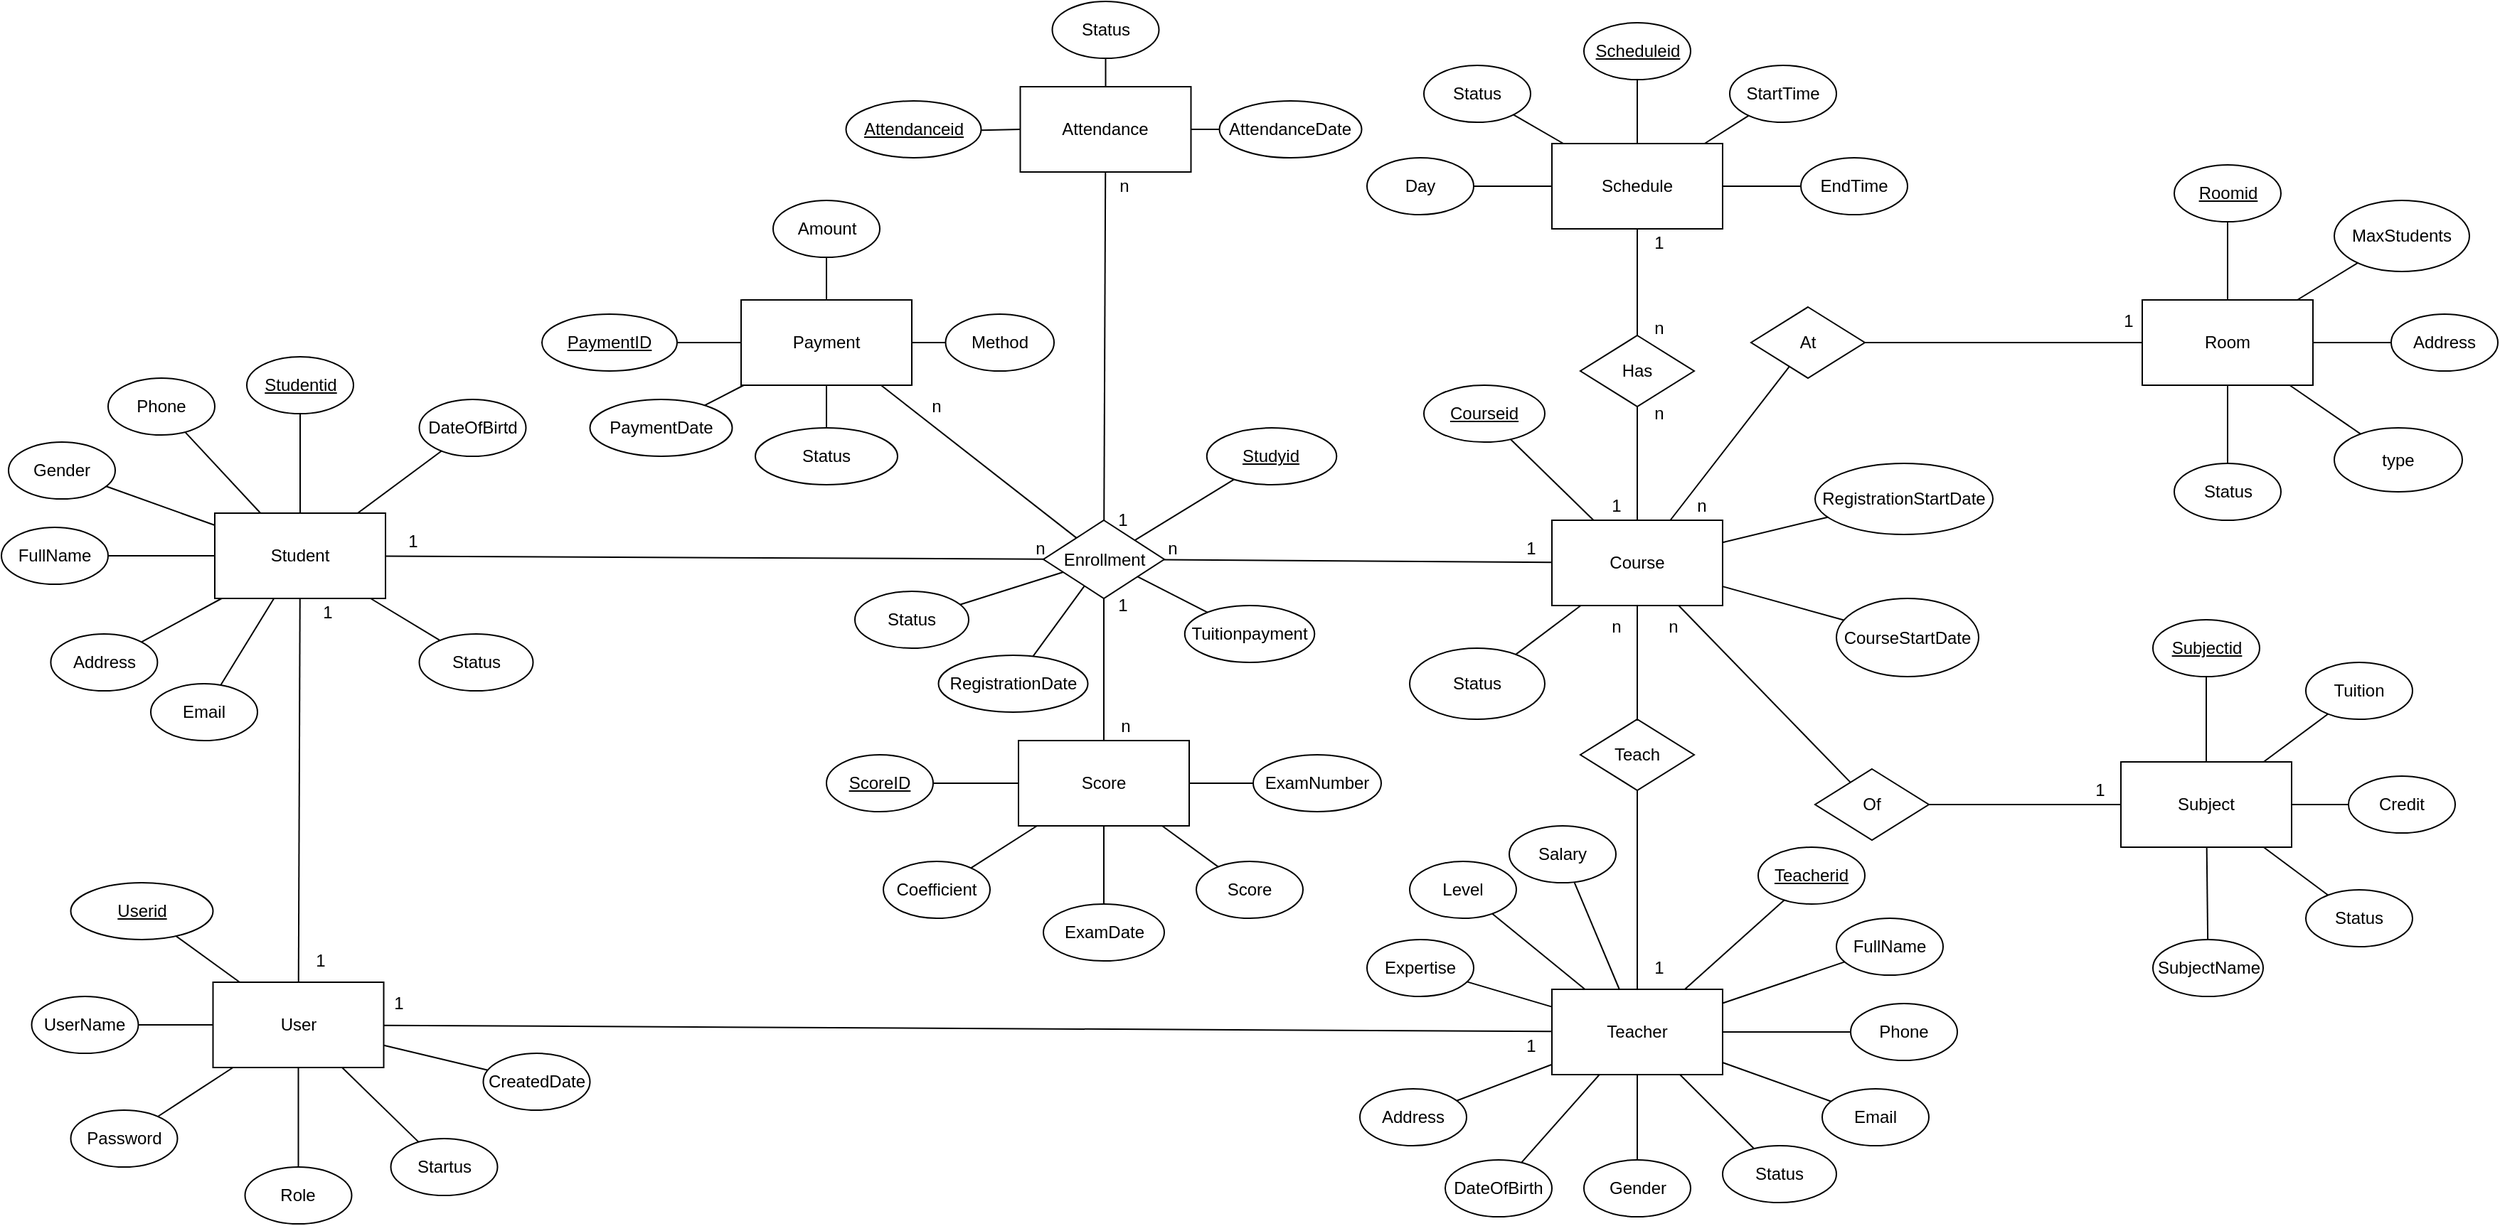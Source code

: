 <mxfile version="26.1.1" pages="3">
  <diagram id="W2R29iVw5vUYofLeSaQf" name="erd">
    <mxGraphModel dx="3374" dy="836" grid="1" gridSize="10" guides="1" tooltips="1" connect="1" arrows="1" fold="1" page="1" pageScale="1" pageWidth="850" pageHeight="1100" math="0" shadow="0">
      <root>
        <mxCell id="0" />
        <mxCell id="1" parent="0" />
        <mxCell id="DbgcGDqCKZrmKvK_ajVs-1" value="Student" style="rounded=0;whiteSpace=wrap;html=1;" parent="1" vertex="1">
          <mxGeometry x="-860" y="415" width="120" height="60" as="geometry" />
        </mxCell>
        <mxCell id="DbgcGDqCKZrmKvK_ajVs-2" value="Teacher" style="rounded=0;whiteSpace=wrap;html=1;" parent="1" vertex="1">
          <mxGeometry x="80" y="750" width="120" height="60" as="geometry" />
        </mxCell>
        <mxCell id="DbgcGDqCKZrmKvK_ajVs-3" value="Room" style="rounded=0;whiteSpace=wrap;html=1;" parent="1" vertex="1">
          <mxGeometry x="495" y="265" width="120" height="60" as="geometry" />
        </mxCell>
        <mxCell id="DbgcGDqCKZrmKvK_ajVs-4" value="Course" style="rounded=0;whiteSpace=wrap;html=1;" parent="1" vertex="1">
          <mxGeometry x="80" y="420" width="120" height="60" as="geometry" />
        </mxCell>
        <mxCell id="DbgcGDqCKZrmKvK_ajVs-5" value="Enrollment" style="rhombus;whiteSpace=wrap;html=1;" parent="1" vertex="1">
          <mxGeometry x="-277.5" y="420" width="85" height="55" as="geometry" />
        </mxCell>
        <mxCell id="DbgcGDqCKZrmKvK_ajVs-6" value="Teach" style="rhombus;whiteSpace=wrap;html=1;" parent="1" vertex="1">
          <mxGeometry x="100" y="560" width="80" height="50" as="geometry" />
        </mxCell>
        <mxCell id="DbgcGDqCKZrmKvK_ajVs-7" value="At" style="rhombus;whiteSpace=wrap;html=1;" parent="1" vertex="1">
          <mxGeometry x="220" y="270" width="80" height="50" as="geometry" />
        </mxCell>
        <mxCell id="DbgcGDqCKZrmKvK_ajVs-8" value="" style="endArrow=none;html=1;rounded=0;" parent="1" source="DbgcGDqCKZrmKvK_ajVs-5" target="DbgcGDqCKZrmKvK_ajVs-1" edge="1">
          <mxGeometry width="50" height="50" relative="1" as="geometry">
            <mxPoint x="-400" y="452.84" as="sourcePoint" />
            <mxPoint x="120" y="517.84" as="targetPoint" />
          </mxGeometry>
        </mxCell>
        <mxCell id="DbgcGDqCKZrmKvK_ajVs-9" value="" style="endArrow=none;html=1;rounded=0;" parent="1" source="DbgcGDqCKZrmKvK_ajVs-4" target="DbgcGDqCKZrmKvK_ajVs-7" edge="1">
          <mxGeometry width="50" height="50" relative="1" as="geometry">
            <mxPoint x="570" y="450" as="sourcePoint" />
            <mxPoint x="620" y="400" as="targetPoint" />
          </mxGeometry>
        </mxCell>
        <mxCell id="DbgcGDqCKZrmKvK_ajVs-10" value="" style="endArrow=none;html=1;rounded=0;" parent="1" source="DbgcGDqCKZrmKvK_ajVs-7" target="DbgcGDqCKZrmKvK_ajVs-3" edge="1">
          <mxGeometry width="50" height="50" relative="1" as="geometry">
            <mxPoint x="405" y="310" as="sourcePoint" />
            <mxPoint x="675" y="260" as="targetPoint" />
          </mxGeometry>
        </mxCell>
        <mxCell id="DbgcGDqCKZrmKvK_ajVs-11" value="" style="endArrow=none;html=1;rounded=0;" parent="1" source="DbgcGDqCKZrmKvK_ajVs-4" target="DbgcGDqCKZrmKvK_ajVs-6" edge="1">
          <mxGeometry width="50" height="50" relative="1" as="geometry">
            <mxPoint x="570" y="450" as="sourcePoint" />
            <mxPoint x="620" y="400" as="targetPoint" />
          </mxGeometry>
        </mxCell>
        <mxCell id="DbgcGDqCKZrmKvK_ajVs-12" value="" style="endArrow=none;html=1;rounded=0;" parent="1" source="DbgcGDqCKZrmKvK_ajVs-4" target="DbgcGDqCKZrmKvK_ajVs-5" edge="1">
          <mxGeometry width="50" height="50" relative="1" as="geometry">
            <mxPoint x="570" y="450" as="sourcePoint" />
            <mxPoint x="620" y="400" as="targetPoint" />
          </mxGeometry>
        </mxCell>
        <mxCell id="DbgcGDqCKZrmKvK_ajVs-13" value="" style="endArrow=none;html=1;rounded=0;" parent="1" source="DbgcGDqCKZrmKvK_ajVs-6" target="DbgcGDqCKZrmKvK_ajVs-2" edge="1">
          <mxGeometry width="50" height="50" relative="1" as="geometry">
            <mxPoint x="570" y="540" as="sourcePoint" />
            <mxPoint x="620" y="490" as="targetPoint" />
          </mxGeometry>
        </mxCell>
        <mxCell id="DbgcGDqCKZrmKvK_ajVs-14" value="&lt;u&gt;Studentid&lt;/u&gt;" style="ellipse;whiteSpace=wrap;html=1;" parent="1" vertex="1">
          <mxGeometry x="-837.5" y="305" width="75" height="40" as="geometry" />
        </mxCell>
        <mxCell id="DbgcGDqCKZrmKvK_ajVs-15" value="Schedule" style="rounded=0;whiteSpace=wrap;html=1;" parent="1" vertex="1">
          <mxGeometry x="80" y="155" width="120" height="60" as="geometry" />
        </mxCell>
        <mxCell id="DbgcGDqCKZrmKvK_ajVs-16" value="&lt;u&gt;Scheduleid&lt;/u&gt;" style="ellipse;whiteSpace=wrap;html=1;" parent="1" vertex="1">
          <mxGeometry x="102.5" y="70" width="75" height="40" as="geometry" />
        </mxCell>
        <mxCell id="DbgcGDqCKZrmKvK_ajVs-17" value="Day" style="ellipse;whiteSpace=wrap;html=1;" parent="1" vertex="1">
          <mxGeometry x="-50" y="165" width="75" height="40" as="geometry" />
        </mxCell>
        <mxCell id="DbgcGDqCKZrmKvK_ajVs-18" value="StartTime" style="ellipse;whiteSpace=wrap;html=1;" parent="1" vertex="1">
          <mxGeometry x="205" y="100" width="75" height="40" as="geometry" />
        </mxCell>
        <mxCell id="DbgcGDqCKZrmKvK_ajVs-19" value="EndTime" style="ellipse;whiteSpace=wrap;html=1;" parent="1" vertex="1">
          <mxGeometry x="255" y="165" width="75" height="40" as="geometry" />
        </mxCell>
        <mxCell id="DbgcGDqCKZrmKvK_ajVs-20" value="" style="endArrow=none;html=1;rounded=0;" parent="1" source="DbgcGDqCKZrmKvK_ajVs-15" target="DbgcGDqCKZrmKvK_ajVs-16" edge="1">
          <mxGeometry width="50" height="50" relative="1" as="geometry">
            <mxPoint x="-315" y="-225" as="sourcePoint" />
            <mxPoint x="-265" y="-275" as="targetPoint" />
          </mxGeometry>
        </mxCell>
        <mxCell id="DbgcGDqCKZrmKvK_ajVs-21" value="" style="endArrow=none;html=1;rounded=0;" parent="1" source="DbgcGDqCKZrmKvK_ajVs-15" target="DbgcGDqCKZrmKvK_ajVs-17" edge="1">
          <mxGeometry width="50" height="50" relative="1" as="geometry">
            <mxPoint x="-588" y="-65" as="sourcePoint" />
            <mxPoint x="-613" y="-33" as="targetPoint" />
          </mxGeometry>
        </mxCell>
        <mxCell id="DbgcGDqCKZrmKvK_ajVs-22" value="" style="endArrow=none;html=1;rounded=0;" parent="1" source="DbgcGDqCKZrmKvK_ajVs-15" target="DbgcGDqCKZrmKvK_ajVs-19" edge="1">
          <mxGeometry width="50" height="50" relative="1" as="geometry">
            <mxPoint x="-578" y="-55" as="sourcePoint" />
            <mxPoint x="255" y="185" as="targetPoint" />
          </mxGeometry>
        </mxCell>
        <mxCell id="DbgcGDqCKZrmKvK_ajVs-23" value="" style="endArrow=none;html=1;rounded=0;" parent="1" source="DbgcGDqCKZrmKvK_ajVs-15" target="DbgcGDqCKZrmKvK_ajVs-18" edge="1">
          <mxGeometry width="50" height="50" relative="1" as="geometry">
            <mxPoint x="-568" y="-45" as="sourcePoint" />
            <mxPoint x="-593" y="-13" as="targetPoint" />
          </mxGeometry>
        </mxCell>
        <mxCell id="DbgcGDqCKZrmKvK_ajVs-26" value="FullName" style="ellipse;whiteSpace=wrap;html=1;" parent="1" vertex="1">
          <mxGeometry x="-1010" y="425" width="75" height="40" as="geometry" />
        </mxCell>
        <mxCell id="DbgcGDqCKZrmKvK_ajVs-27" value="DateOfBirtd" style="ellipse;whiteSpace=wrap;html=1;" parent="1" vertex="1">
          <mxGeometry x="-716.25" y="335" width="75" height="40" as="geometry" />
        </mxCell>
        <mxCell id="DbgcGDqCKZrmKvK_ajVs-28" value="Gender" style="ellipse;whiteSpace=wrap;html=1;" parent="1" vertex="1">
          <mxGeometry x="-1005" y="365" width="75" height="40" as="geometry" />
        </mxCell>
        <mxCell id="DbgcGDqCKZrmKvK_ajVs-29" value="Phone" style="ellipse;whiteSpace=wrap;html=1;" parent="1" vertex="1">
          <mxGeometry x="-935" y="320" width="75" height="40" as="geometry" />
        </mxCell>
        <mxCell id="DbgcGDqCKZrmKvK_ajVs-30" value="Email" style="ellipse;whiteSpace=wrap;html=1;" parent="1" vertex="1">
          <mxGeometry x="-905" y="535" width="75" height="40" as="geometry" />
        </mxCell>
        <mxCell id="DbgcGDqCKZrmKvK_ajVs-31" value="" style="endArrow=none;html=1;rounded=0;" parent="1" source="DbgcGDqCKZrmKvK_ajVs-29" target="DbgcGDqCKZrmKvK_ajVs-1" edge="1">
          <mxGeometry width="50" height="50" relative="1" as="geometry">
            <mxPoint x="-361.25" y="745" as="sourcePoint" />
            <mxPoint x="-311.25" y="695" as="targetPoint" />
          </mxGeometry>
        </mxCell>
        <mxCell id="DbgcGDqCKZrmKvK_ajVs-32" value="" style="endArrow=none;html=1;rounded=0;" parent="1" source="DbgcGDqCKZrmKvK_ajVs-14" target="DbgcGDqCKZrmKvK_ajVs-1" edge="1">
          <mxGeometry width="50" height="50" relative="1" as="geometry">
            <mxPoint x="-931.09" y="374.76" as="sourcePoint" />
            <mxPoint x="-840.09" y="384.76" as="targetPoint" />
          </mxGeometry>
        </mxCell>
        <mxCell id="DbgcGDqCKZrmKvK_ajVs-33" value="" style="endArrow=none;html=1;rounded=0;" parent="1" source="DbgcGDqCKZrmKvK_ajVs-26" target="DbgcGDqCKZrmKvK_ajVs-1" edge="1">
          <mxGeometry width="50" height="50" relative="1" as="geometry">
            <mxPoint x="-915.32" y="334.92" as="sourcePoint" />
            <mxPoint x="-792.32" y="409.92" as="targetPoint" />
          </mxGeometry>
        </mxCell>
        <mxCell id="DbgcGDqCKZrmKvK_ajVs-34" value="" style="endArrow=none;html=1;rounded=0;" parent="1" source="DbgcGDqCKZrmKvK_ajVs-27" target="DbgcGDqCKZrmKvK_ajVs-1" edge="1">
          <mxGeometry width="50" height="50" relative="1" as="geometry">
            <mxPoint x="-788.62" y="334.7" as="sourcePoint" />
            <mxPoint x="-751.62" y="405.7" as="targetPoint" />
          </mxGeometry>
        </mxCell>
        <mxCell id="DbgcGDqCKZrmKvK_ajVs-35" value="" style="endArrow=none;html=1;rounded=0;" parent="1" source="DbgcGDqCKZrmKvK_ajVs-28" target="DbgcGDqCKZrmKvK_ajVs-1" edge="1">
          <mxGeometry width="50" height="50" relative="1" as="geometry">
            <mxPoint x="-693.12" y="355.42" as="sourcePoint" />
            <mxPoint x="-721.12" y="425.42" as="targetPoint" />
          </mxGeometry>
        </mxCell>
        <mxCell id="DbgcGDqCKZrmKvK_ajVs-36" value="" style="endArrow=none;html=1;rounded=0;" parent="1" source="DbgcGDqCKZrmKvK_ajVs-30" target="DbgcGDqCKZrmKvK_ajVs-1" edge="1">
          <mxGeometry width="50" height="50" relative="1" as="geometry">
            <mxPoint x="-641.12" y="362" as="sourcePoint" />
            <mxPoint x="-731.12" y="435" as="targetPoint" />
          </mxGeometry>
        </mxCell>
        <mxCell id="DbgcGDqCKZrmKvK_ajVs-37" value="FullName" style="ellipse;whiteSpace=wrap;html=1;" parent="1" vertex="1">
          <mxGeometry x="280" y="700" width="75" height="40" as="geometry" />
        </mxCell>
        <mxCell id="DbgcGDqCKZrmKvK_ajVs-38" value="DateOfBirth" style="ellipse;whiteSpace=wrap;html=1;" parent="1" vertex="1">
          <mxGeometry x="5" y="870" width="75" height="40" as="geometry" />
        </mxCell>
        <mxCell id="DbgcGDqCKZrmKvK_ajVs-39" value="Gender" style="ellipse;whiteSpace=wrap;html=1;" parent="1" vertex="1">
          <mxGeometry x="102.5" y="870" width="75" height="40" as="geometry" />
        </mxCell>
        <mxCell id="DbgcGDqCKZrmKvK_ajVs-40" value="Email" style="ellipse;whiteSpace=wrap;html=1;" parent="1" vertex="1">
          <mxGeometry x="270" y="820" width="75" height="40" as="geometry" />
        </mxCell>
        <mxCell id="DbgcGDqCKZrmKvK_ajVs-41" value="Phone" style="ellipse;whiteSpace=wrap;html=1;" parent="1" vertex="1">
          <mxGeometry x="290" y="760" width="75" height="40" as="geometry" />
        </mxCell>
        <mxCell id="DbgcGDqCKZrmKvK_ajVs-42" value="&lt;u&gt;Teacherid&lt;/u&gt;" style="ellipse;whiteSpace=wrap;html=1;" parent="1" vertex="1">
          <mxGeometry x="225" y="650" width="75" height="40" as="geometry" />
        </mxCell>
        <mxCell id="DbgcGDqCKZrmKvK_ajVs-43" value="Expertise" style="ellipse;whiteSpace=wrap;html=1;" parent="1" vertex="1">
          <mxGeometry x="-50" y="715" width="75" height="40" as="geometry" />
        </mxCell>
        <mxCell id="DbgcGDqCKZrmKvK_ajVs-44" value="Level" style="ellipse;whiteSpace=wrap;html=1;" parent="1" vertex="1">
          <mxGeometry x="-20" y="660" width="75" height="40" as="geometry" />
        </mxCell>
        <mxCell id="DbgcGDqCKZrmKvK_ajVs-45" value="Salary" style="ellipse;whiteSpace=wrap;html=1;" parent="1" vertex="1">
          <mxGeometry x="50" y="635" width="75" height="40" as="geometry" />
        </mxCell>
        <mxCell id="DbgcGDqCKZrmKvK_ajVs-46" value="" style="endArrow=none;html=1;rounded=0;" parent="1" source="DbgcGDqCKZrmKvK_ajVs-2" target="DbgcGDqCKZrmKvK_ajVs-42" edge="1">
          <mxGeometry width="50" height="50" relative="1" as="geometry">
            <mxPoint x="220" y="700" as="sourcePoint" />
            <mxPoint x="270" y="650" as="targetPoint" />
          </mxGeometry>
        </mxCell>
        <mxCell id="DbgcGDqCKZrmKvK_ajVs-47" value="" style="endArrow=none;html=1;rounded=0;" parent="1" source="DbgcGDqCKZrmKvK_ajVs-2" target="DbgcGDqCKZrmKvK_ajVs-37" edge="1">
          <mxGeometry width="50" height="50" relative="1" as="geometry">
            <mxPoint x="210" y="762.62" as="sourcePoint" />
            <mxPoint x="282" y="749.62" as="targetPoint" />
          </mxGeometry>
        </mxCell>
        <mxCell id="DbgcGDqCKZrmKvK_ajVs-48" value="" style="endArrow=none;html=1;rounded=0;" parent="1" source="DbgcGDqCKZrmKvK_ajVs-2" target="DbgcGDqCKZrmKvK_ajVs-41" edge="1">
          <mxGeometry width="50" height="50" relative="1" as="geometry">
            <mxPoint x="193.14" y="776.22" as="sourcePoint" />
            <mxPoint x="270.14" y="790.22" as="targetPoint" />
          </mxGeometry>
        </mxCell>
        <mxCell id="DbgcGDqCKZrmKvK_ajVs-49" value="" style="endArrow=none;html=1;rounded=0;" parent="1" source="DbgcGDqCKZrmKvK_ajVs-2" target="DbgcGDqCKZrmKvK_ajVs-40" edge="1">
          <mxGeometry width="50" height="50" relative="1" as="geometry">
            <mxPoint x="161.84" y="814.24" as="sourcePoint" />
            <mxPoint x="249.84" y="860.24" as="targetPoint" />
          </mxGeometry>
        </mxCell>
        <mxCell id="DbgcGDqCKZrmKvK_ajVs-50" value="" style="endArrow=none;html=1;rounded=0;" parent="1" source="DbgcGDqCKZrmKvK_ajVs-2" target="DbgcGDqCKZrmKvK_ajVs-39" edge="1">
          <mxGeometry width="50" height="50" relative="1" as="geometry">
            <mxPoint x="130" y="830" as="sourcePoint" />
            <mxPoint x="177" y="851" as="targetPoint" />
          </mxGeometry>
        </mxCell>
        <mxCell id="DbgcGDqCKZrmKvK_ajVs-51" value="" style="endArrow=none;html=1;rounded=0;" parent="1" source="DbgcGDqCKZrmKvK_ajVs-2" target="DbgcGDqCKZrmKvK_ajVs-38" edge="1">
          <mxGeometry width="50" height="50" relative="1" as="geometry">
            <mxPoint x="129" y="830" as="sourcePoint" />
            <mxPoint x="100" y="871" as="targetPoint" />
          </mxGeometry>
        </mxCell>
        <mxCell id="DbgcGDqCKZrmKvK_ajVs-52" value="" style="endArrow=none;html=1;rounded=0;" parent="1" source="DbgcGDqCKZrmKvK_ajVs-2" target="DbgcGDqCKZrmKvK_ajVs-43" edge="1">
          <mxGeometry width="50" height="50" relative="1" as="geometry">
            <mxPoint x="139" y="840" as="sourcePoint" />
            <mxPoint x="110" y="881" as="targetPoint" />
          </mxGeometry>
        </mxCell>
        <mxCell id="DbgcGDqCKZrmKvK_ajVs-53" value="" style="endArrow=none;html=1;rounded=0;" parent="1" source="DbgcGDqCKZrmKvK_ajVs-2" target="DbgcGDqCKZrmKvK_ajVs-44" edge="1">
          <mxGeometry width="50" height="50" relative="1" as="geometry">
            <mxPoint x="149" y="850" as="sourcePoint" />
            <mxPoint x="120" y="891" as="targetPoint" />
          </mxGeometry>
        </mxCell>
        <mxCell id="DbgcGDqCKZrmKvK_ajVs-54" value="" style="endArrow=none;html=1;rounded=0;" parent="1" source="DbgcGDqCKZrmKvK_ajVs-2" target="DbgcGDqCKZrmKvK_ajVs-45" edge="1">
          <mxGeometry width="50" height="50" relative="1" as="geometry">
            <mxPoint x="159" y="860" as="sourcePoint" />
            <mxPoint x="130" y="901" as="targetPoint" />
          </mxGeometry>
        </mxCell>
        <mxCell id="DbgcGDqCKZrmKvK_ajVs-55" value="&lt;u&gt;Courseid&lt;/u&gt;" style="ellipse;whiteSpace=wrap;html=1;" parent="1" vertex="1">
          <mxGeometry x="-10" y="325" width="85" height="40" as="geometry" />
        </mxCell>
        <mxCell id="DbgcGDqCKZrmKvK_ajVs-58" value="" style="endArrow=none;html=1;rounded=0;" parent="1" source="DbgcGDqCKZrmKvK_ajVs-55" target="DbgcGDqCKZrmKvK_ajVs-4" edge="1">
          <mxGeometry width="50" height="50" relative="1" as="geometry">
            <mxPoint x="550" y="500" as="sourcePoint" />
            <mxPoint x="600" y="450" as="targetPoint" />
          </mxGeometry>
        </mxCell>
        <mxCell id="DbgcGDqCKZrmKvK_ajVs-61" value="&lt;u&gt;Roomid&lt;/u&gt;" style="ellipse;whiteSpace=wrap;html=1;" parent="1" vertex="1">
          <mxGeometry x="517.5" y="170" width="75" height="40" as="geometry" />
        </mxCell>
        <mxCell id="DbgcGDqCKZrmKvK_ajVs-62" value="Address" style="ellipse;whiteSpace=wrap;html=1;" parent="1" vertex="1">
          <mxGeometry x="670" y="275" width="75" height="40" as="geometry" />
        </mxCell>
        <mxCell id="DbgcGDqCKZrmKvK_ajVs-63" value="Status" style="ellipse;whiteSpace=wrap;html=1;" parent="1" vertex="1">
          <mxGeometry x="517.5" y="380" width="75" height="40" as="geometry" />
        </mxCell>
        <mxCell id="DbgcGDqCKZrmKvK_ajVs-64" value="" style="endArrow=none;html=1;rounded=0;" parent="1" source="DbgcGDqCKZrmKvK_ajVs-3" target="DbgcGDqCKZrmKvK_ajVs-61" edge="1">
          <mxGeometry width="50" height="50" relative="1" as="geometry">
            <mxPoint x="715" y="415" as="sourcePoint" />
            <mxPoint x="765" y="365" as="targetPoint" />
          </mxGeometry>
        </mxCell>
        <mxCell id="DbgcGDqCKZrmKvK_ajVs-65" value="" style="endArrow=none;html=1;rounded=0;" parent="1" source="DbgcGDqCKZrmKvK_ajVs-3" target="DbgcGDqCKZrmKvK_ajVs-62" edge="1">
          <mxGeometry width="50" height="50" relative="1" as="geometry">
            <mxPoint x="606" y="345" as="sourcePoint" />
            <mxPoint x="525" y="263" as="targetPoint" />
          </mxGeometry>
        </mxCell>
        <mxCell id="DbgcGDqCKZrmKvK_ajVs-66" value="" style="endArrow=none;html=1;rounded=0;" parent="1" source="DbgcGDqCKZrmKvK_ajVs-3" target="DbgcGDqCKZrmKvK_ajVs-63" edge="1">
          <mxGeometry width="50" height="50" relative="1" as="geometry">
            <mxPoint x="616" y="355" as="sourcePoint" />
            <mxPoint x="640.723" y="231.282" as="targetPoint" />
          </mxGeometry>
        </mxCell>
        <mxCell id="DbgcGDqCKZrmKvK_ajVs-75" value="Subject" style="rounded=0;whiteSpace=wrap;html=1;" parent="1" vertex="1">
          <mxGeometry x="480" y="590" width="120" height="60" as="geometry" />
        </mxCell>
        <mxCell id="DbgcGDqCKZrmKvK_ajVs-76" value="&lt;u&gt;Subjectid&lt;/u&gt;" style="ellipse;whiteSpace=wrap;html=1;" parent="1" vertex="1">
          <mxGeometry x="502.5" y="490" width="75" height="40" as="geometry" />
        </mxCell>
        <mxCell id="DbgcGDqCKZrmKvK_ajVs-77" value="SubjectName" style="ellipse;whiteSpace=wrap;html=1;" parent="1" vertex="1">
          <mxGeometry x="502.5" y="715" width="77.5" height="40" as="geometry" />
        </mxCell>
        <mxCell id="DbgcGDqCKZrmKvK_ajVs-78" value="Tuition" style="ellipse;whiteSpace=wrap;html=1;" parent="1" vertex="1">
          <mxGeometry x="610" y="520" width="75" height="40" as="geometry" />
        </mxCell>
        <mxCell id="DbgcGDqCKZrmKvK_ajVs-79" value="Credit" style="ellipse;whiteSpace=wrap;html=1;" parent="1" vertex="1">
          <mxGeometry x="640" y="600" width="75" height="40" as="geometry" />
        </mxCell>
        <mxCell id="DbgcGDqCKZrmKvK_ajVs-80" value="" style="endArrow=none;html=1;rounded=0;" parent="1" source="DbgcGDqCKZrmKvK_ajVs-75" target="DbgcGDqCKZrmKvK_ajVs-76" edge="1">
          <mxGeometry width="50" height="50" relative="1" as="geometry">
            <mxPoint x="110" y="280" as="sourcePoint" />
            <mxPoint x="160" y="230" as="targetPoint" />
          </mxGeometry>
        </mxCell>
        <mxCell id="DbgcGDqCKZrmKvK_ajVs-81" value="" style="endArrow=none;html=1;rounded=0;" parent="1" source="DbgcGDqCKZrmKvK_ajVs-75" target="DbgcGDqCKZrmKvK_ajVs-77" edge="1">
          <mxGeometry width="50" height="50" relative="1" as="geometry">
            <mxPoint x="-163" y="440" as="sourcePoint" />
            <mxPoint x="-188" y="472" as="targetPoint" />
          </mxGeometry>
        </mxCell>
        <mxCell id="DbgcGDqCKZrmKvK_ajVs-82" value="" style="endArrow=none;html=1;rounded=0;" parent="1" source="DbgcGDqCKZrmKvK_ajVs-75" target="DbgcGDqCKZrmKvK_ajVs-79" edge="1">
          <mxGeometry width="50" height="50" relative="1" as="geometry">
            <mxPoint x="-153" y="450" as="sourcePoint" />
            <mxPoint x="-178" y="482" as="targetPoint" />
          </mxGeometry>
        </mxCell>
        <mxCell id="DbgcGDqCKZrmKvK_ajVs-83" value="" style="endArrow=none;html=1;rounded=0;" parent="1" source="DbgcGDqCKZrmKvK_ajVs-75" target="DbgcGDqCKZrmKvK_ajVs-78" edge="1">
          <mxGeometry width="50" height="50" relative="1" as="geometry">
            <mxPoint x="-143" y="460" as="sourcePoint" />
            <mxPoint x="-168" y="492" as="targetPoint" />
          </mxGeometry>
        </mxCell>
        <mxCell id="DbgcGDqCKZrmKvK_ajVs-84" value="Of" style="rhombus;whiteSpace=wrap;html=1;" parent="1" vertex="1">
          <mxGeometry x="265" y="595" width="80" height="50" as="geometry" />
        </mxCell>
        <mxCell id="DbgcGDqCKZrmKvK_ajVs-85" value="" style="endArrow=none;html=1;rounded=0;" parent="1" source="DbgcGDqCKZrmKvK_ajVs-4" target="DbgcGDqCKZrmKvK_ajVs-84" edge="1">
          <mxGeometry width="50" height="50" relative="1" as="geometry">
            <mxPoint x="210" y="460" as="sourcePoint" />
            <mxPoint x="345" y="345" as="targetPoint" />
          </mxGeometry>
        </mxCell>
        <mxCell id="DbgcGDqCKZrmKvK_ajVs-86" value="" style="endArrow=none;html=1;rounded=0;" parent="1" source="DbgcGDqCKZrmKvK_ajVs-84" target="DbgcGDqCKZrmKvK_ajVs-75" edge="1">
          <mxGeometry width="50" height="50" relative="1" as="geometry">
            <mxPoint x="220" y="657" as="sourcePoint" />
            <mxPoint x="347" y="692" as="targetPoint" />
          </mxGeometry>
        </mxCell>
        <mxCell id="DbgcGDqCKZrmKvK_ajVs-87" value="Has" style="rhombus;whiteSpace=wrap;html=1;" parent="1" vertex="1">
          <mxGeometry x="100" y="290" width="80" height="50" as="geometry" />
        </mxCell>
        <mxCell id="DbgcGDqCKZrmKvK_ajVs-88" value="" style="endArrow=none;html=1;rounded=0;" parent="1" source="DbgcGDqCKZrmKvK_ajVs-15" target="DbgcGDqCKZrmKvK_ajVs-87" edge="1">
          <mxGeometry width="50" height="50" relative="1" as="geometry">
            <mxPoint x="65" y="130" as="sourcePoint" />
            <mxPoint x="-58" y="183" as="targetPoint" />
          </mxGeometry>
        </mxCell>
        <mxCell id="DbgcGDqCKZrmKvK_ajVs-89" value="" style="endArrow=none;html=1;rounded=0;" parent="1" source="DbgcGDqCKZrmKvK_ajVs-87" target="DbgcGDqCKZrmKvK_ajVs-4" edge="1">
          <mxGeometry width="50" height="50" relative="1" as="geometry">
            <mxPoint x="75" y="125" as="sourcePoint" />
            <mxPoint x="-48" y="178" as="targetPoint" />
          </mxGeometry>
        </mxCell>
        <mxCell id="DbgcGDqCKZrmKvK_ajVs-94" value="Score" style="rounded=0;whiteSpace=wrap;html=1;" parent="1" vertex="1">
          <mxGeometry x="-295" y="575" width="120" height="60" as="geometry" />
        </mxCell>
        <mxCell id="DbgcGDqCKZrmKvK_ajVs-95" value="&lt;u&gt;ScoreID&lt;/u&gt;" style="ellipse;whiteSpace=wrap;html=1;" parent="1" vertex="1">
          <mxGeometry x="-430" y="585" width="75" height="40" as="geometry" />
        </mxCell>
        <mxCell id="DbgcGDqCKZrmKvK_ajVs-96" value="ExamDate" style="ellipse;whiteSpace=wrap;html=1;" parent="1" vertex="1">
          <mxGeometry x="-277.5" y="690" width="85" height="40" as="geometry" />
        </mxCell>
        <mxCell id="DbgcGDqCKZrmKvK_ajVs-97" value="Score" style="ellipse;whiteSpace=wrap;html=1;" parent="1" vertex="1">
          <mxGeometry x="-170" y="660" width="75" height="40" as="geometry" />
        </mxCell>
        <mxCell id="DbgcGDqCKZrmKvK_ajVs-98" value="ExamNumber" style="ellipse;whiteSpace=wrap;html=1;" parent="1" vertex="1">
          <mxGeometry x="-130" y="585" width="90" height="40" as="geometry" />
        </mxCell>
        <mxCell id="DbgcGDqCKZrmKvK_ajVs-99" value="" style="endArrow=none;html=1;rounded=0;" parent="1" source="DbgcGDqCKZrmKvK_ajVs-98" target="DbgcGDqCKZrmKvK_ajVs-94" edge="1">
          <mxGeometry width="50" height="50" relative="1" as="geometry">
            <mxPoint x="-417.5" y="645" as="sourcePoint" />
            <mxPoint x="227.5" y="920" as="targetPoint" />
          </mxGeometry>
        </mxCell>
        <mxCell id="DbgcGDqCKZrmKvK_ajVs-100" value="" style="endArrow=none;html=1;rounded=0;" parent="1" source="DbgcGDqCKZrmKvK_ajVs-95" target="DbgcGDqCKZrmKvK_ajVs-94" edge="1">
          <mxGeometry width="50" height="50" relative="1" as="geometry">
            <mxPoint x="-392.34" y="599.76" as="sourcePoint" />
            <mxPoint x="-301.34" y="609.76" as="targetPoint" />
          </mxGeometry>
        </mxCell>
        <mxCell id="DbgcGDqCKZrmKvK_ajVs-101" value="" style="endArrow=none;html=1;rounded=0;" parent="1" source="DbgcGDqCKZrmKvK_ajVs-96" target="DbgcGDqCKZrmKvK_ajVs-94" edge="1">
          <mxGeometry width="50" height="50" relative="1" as="geometry">
            <mxPoint x="-376.57" y="559.92" as="sourcePoint" />
            <mxPoint x="-253.57" y="634.92" as="targetPoint" />
          </mxGeometry>
        </mxCell>
        <mxCell id="DbgcGDqCKZrmKvK_ajVs-102" value="" style="endArrow=none;html=1;rounded=0;" parent="1" source="DbgcGDqCKZrmKvK_ajVs-97" target="DbgcGDqCKZrmKvK_ajVs-94" edge="1">
          <mxGeometry width="50" height="50" relative="1" as="geometry">
            <mxPoint x="-154.37" y="580.42" as="sourcePoint" />
            <mxPoint x="-182.37" y="650.42" as="targetPoint" />
          </mxGeometry>
        </mxCell>
        <mxCell id="DbgcGDqCKZrmKvK_ajVs-103" value="" style="endArrow=none;html=1;rounded=0;" parent="1" source="DbgcGDqCKZrmKvK_ajVs-94" target="DbgcGDqCKZrmKvK_ajVs-5" edge="1">
          <mxGeometry width="50" height="50" relative="1" as="geometry">
            <mxPoint x="-398" y="580" as="sourcePoint" />
            <mxPoint x="-275" y="655" as="targetPoint" />
          </mxGeometry>
        </mxCell>
        <mxCell id="DbgcGDqCKZrmKvK_ajVs-104" value="Attendance" style="rounded=0;whiteSpace=wrap;html=1;" parent="1" vertex="1">
          <mxGeometry x="-293.75" y="115" width="120" height="60" as="geometry" />
        </mxCell>
        <mxCell id="DbgcGDqCKZrmKvK_ajVs-105" value="&lt;u&gt;Attendanceid&lt;/u&gt;" style="ellipse;whiteSpace=wrap;html=1;" parent="1" vertex="1">
          <mxGeometry x="-416.25" y="125" width="95" height="40" as="geometry" />
        </mxCell>
        <mxCell id="DbgcGDqCKZrmKvK_ajVs-106" value="Status" style="ellipse;whiteSpace=wrap;html=1;" parent="1" vertex="1">
          <mxGeometry x="-271.25" y="55" width="75" height="40" as="geometry" />
        </mxCell>
        <mxCell id="DbgcGDqCKZrmKvK_ajVs-107" value="AttendanceDate" style="ellipse;whiteSpace=wrap;html=1;" parent="1" vertex="1">
          <mxGeometry x="-153.75" y="125" width="100" height="40" as="geometry" />
        </mxCell>
        <mxCell id="DbgcGDqCKZrmKvK_ajVs-108" value="" style="endArrow=none;html=1;rounded=0;" parent="1" source="DbgcGDqCKZrmKvK_ajVs-107" target="DbgcGDqCKZrmKvK_ajVs-104" edge="1">
          <mxGeometry width="50" height="50" relative="1" as="geometry">
            <mxPoint x="141.25" y="370" as="sourcePoint" />
            <mxPoint x="191.25" y="320" as="targetPoint" />
          </mxGeometry>
        </mxCell>
        <mxCell id="DbgcGDqCKZrmKvK_ajVs-110" value="" style="endArrow=none;html=1;rounded=0;" parent="1" source="DbgcGDqCKZrmKvK_ajVs-106" target="DbgcGDqCKZrmKvK_ajVs-104" edge="1">
          <mxGeometry width="50" height="50" relative="1" as="geometry">
            <mxPoint x="-412.82" y="-40.08" as="sourcePoint" />
            <mxPoint x="-289.82" y="34.92" as="targetPoint" />
          </mxGeometry>
        </mxCell>
        <mxCell id="DbgcGDqCKZrmKvK_ajVs-111" value="" style="endArrow=none;html=1;rounded=0;" parent="1" source="DbgcGDqCKZrmKvK_ajVs-5" target="DbgcGDqCKZrmKvK_ajVs-104" edge="1">
          <mxGeometry width="50" height="50" relative="1" as="geometry">
            <mxPoint x="-423" y="262" as="sourcePoint" />
            <mxPoint x="-340" y="240" as="targetPoint" />
          </mxGeometry>
        </mxCell>
        <mxCell id="DbgcGDqCKZrmKvK_ajVs-112" value="User" style="rounded=0;whiteSpace=wrap;html=1;" parent="1" vertex="1">
          <mxGeometry x="-861.25" y="745" width="120" height="60" as="geometry" />
        </mxCell>
        <mxCell id="DbgcGDqCKZrmKvK_ajVs-113" value="&lt;u&gt;Userid&lt;/u&gt;" style="ellipse;whiteSpace=wrap;html=1;" parent="1" vertex="1">
          <mxGeometry x="-961.25" y="675" width="100" height="40" as="geometry" />
        </mxCell>
        <mxCell id="DbgcGDqCKZrmKvK_ajVs-114" value="Password" style="ellipse;whiteSpace=wrap;html=1;" parent="1" vertex="1">
          <mxGeometry x="-961.25" y="835" width="75" height="40" as="geometry" />
        </mxCell>
        <mxCell id="DbgcGDqCKZrmKvK_ajVs-115" value="Role" style="ellipse;whiteSpace=wrap;html=1;" parent="1" vertex="1">
          <mxGeometry x="-838.75" y="875" width="75" height="40" as="geometry" />
        </mxCell>
        <mxCell id="DbgcGDqCKZrmKvK_ajVs-116" value="UserName" style="ellipse;whiteSpace=wrap;html=1;" parent="1" vertex="1">
          <mxGeometry x="-988.75" y="755" width="75" height="40" as="geometry" />
        </mxCell>
        <mxCell id="DbgcGDqCKZrmKvK_ajVs-117" value="Startus" style="ellipse;whiteSpace=wrap;html=1;" parent="1" vertex="1">
          <mxGeometry x="-736.25" y="855" width="75" height="40" as="geometry" />
        </mxCell>
        <mxCell id="DbgcGDqCKZrmKvK_ajVs-118" value="" style="endArrow=none;html=1;rounded=0;" parent="1" source="DbgcGDqCKZrmKvK_ajVs-116" target="DbgcGDqCKZrmKvK_ajVs-112" edge="1">
          <mxGeometry width="50" height="50" relative="1" as="geometry">
            <mxPoint x="-446.25" y="1185" as="sourcePoint" />
            <mxPoint x="-396.25" y="1135" as="targetPoint" />
          </mxGeometry>
        </mxCell>
        <mxCell id="DbgcGDqCKZrmKvK_ajVs-119" value="" style="endArrow=none;html=1;rounded=0;" parent="1" source="DbgcGDqCKZrmKvK_ajVs-113" target="DbgcGDqCKZrmKvK_ajVs-112" edge="1">
          <mxGeometry width="50" height="50" relative="1" as="geometry">
            <mxPoint x="-1016.09" y="814.76" as="sourcePoint" />
            <mxPoint x="-925.09" y="824.76" as="targetPoint" />
          </mxGeometry>
        </mxCell>
        <mxCell id="DbgcGDqCKZrmKvK_ajVs-120" value="" style="endArrow=none;html=1;rounded=0;" parent="1" source="DbgcGDqCKZrmKvK_ajVs-114" target="DbgcGDqCKZrmKvK_ajVs-112" edge="1">
          <mxGeometry width="50" height="50" relative="1" as="geometry">
            <mxPoint x="-1000.32" y="774.92" as="sourcePoint" />
            <mxPoint x="-877.32" y="849.92" as="targetPoint" />
          </mxGeometry>
        </mxCell>
        <mxCell id="DbgcGDqCKZrmKvK_ajVs-121" value="" style="endArrow=none;html=1;rounded=0;" parent="1" source="DbgcGDqCKZrmKvK_ajVs-115" target="DbgcGDqCKZrmKvK_ajVs-112" edge="1">
          <mxGeometry width="50" height="50" relative="1" as="geometry">
            <mxPoint x="-778.12" y="795.42" as="sourcePoint" />
            <mxPoint x="-806.12" y="865.42" as="targetPoint" />
          </mxGeometry>
        </mxCell>
        <mxCell id="DbgcGDqCKZrmKvK_ajVs-122" value="" style="endArrow=none;html=1;rounded=0;" parent="1" source="DbgcGDqCKZrmKvK_ajVs-117" target="DbgcGDqCKZrmKvK_ajVs-112" edge="1">
          <mxGeometry width="50" height="50" relative="1" as="geometry">
            <mxPoint x="-726.12" y="802" as="sourcePoint" />
            <mxPoint x="-816.12" y="875" as="targetPoint" />
          </mxGeometry>
        </mxCell>
        <mxCell id="DbgcGDqCKZrmKvK_ajVs-123" value="" style="endArrow=none;html=1;rounded=0;" parent="1" source="DbgcGDqCKZrmKvK_ajVs-112" target="DbgcGDqCKZrmKvK_ajVs-1" edge="1">
          <mxGeometry width="50" height="50" relative="1" as="geometry">
            <mxPoint x="-669" y="769" as="sourcePoint" />
            <mxPoint x="-555" y="812" as="targetPoint" />
          </mxGeometry>
        </mxCell>
        <mxCell id="DbgcGDqCKZrmKvK_ajVs-124" value="" style="endArrow=none;html=1;rounded=0;" parent="1" source="DbgcGDqCKZrmKvK_ajVs-2" target="DbgcGDqCKZrmKvK_ajVs-112" edge="1">
          <mxGeometry width="50" height="50" relative="1" as="geometry">
            <mxPoint x="-434" y="784" as="sourcePoint" />
            <mxPoint x="-320" y="827" as="targetPoint" />
          </mxGeometry>
        </mxCell>
        <mxCell id="DbgcGDqCKZrmKvK_ajVs-125" value="1" style="text;html=1;align=center;verticalAlign=middle;resizable=0;points=[];autosize=1;strokeColor=none;fillColor=none;" parent="1" vertex="1">
          <mxGeometry x="-736.25" y="420" width="30" height="30" as="geometry" />
        </mxCell>
        <mxCell id="DbgcGDqCKZrmKvK_ajVs-126" value="n" style="text;html=1;align=center;verticalAlign=middle;resizable=0;points=[];autosize=1;strokeColor=none;fillColor=none;" parent="1" vertex="1">
          <mxGeometry x="-295" y="425" width="30" height="30" as="geometry" />
        </mxCell>
        <mxCell id="DbgcGDqCKZrmKvK_ajVs-127" value="1" style="text;html=1;align=center;verticalAlign=middle;resizable=0;points=[];autosize=1;strokeColor=none;fillColor=none;" parent="1" vertex="1">
          <mxGeometry x="-796.25" y="470" width="30" height="30" as="geometry" />
        </mxCell>
        <mxCell id="DbgcGDqCKZrmKvK_ajVs-128" value="1" style="text;html=1;align=center;verticalAlign=middle;resizable=0;points=[];autosize=1;strokeColor=none;fillColor=none;" parent="1" vertex="1">
          <mxGeometry x="-801.25" y="715" width="30" height="30" as="geometry" />
        </mxCell>
        <mxCell id="DbgcGDqCKZrmKvK_ajVs-129" value="1" style="text;html=1;align=center;verticalAlign=middle;resizable=0;points=[];autosize=1;strokeColor=none;fillColor=none;" parent="1" vertex="1">
          <mxGeometry x="-746.25" y="745" width="30" height="30" as="geometry" />
        </mxCell>
        <mxCell id="DbgcGDqCKZrmKvK_ajVs-130" value="1" style="text;html=1;align=center;verticalAlign=middle;resizable=0;points=[];autosize=1;strokeColor=none;fillColor=none;" parent="1" vertex="1">
          <mxGeometry x="50" y="775" width="30" height="30" as="geometry" />
        </mxCell>
        <mxCell id="DbgcGDqCKZrmKvK_ajVs-131" value="1" style="text;html=1;align=center;verticalAlign=middle;resizable=0;points=[];autosize=1;strokeColor=none;fillColor=none;" parent="1" vertex="1">
          <mxGeometry x="50" y="425" width="30" height="30" as="geometry" />
        </mxCell>
        <mxCell id="DbgcGDqCKZrmKvK_ajVs-132" value="1" style="text;html=1;align=center;verticalAlign=middle;resizable=0;points=[];autosize=1;strokeColor=none;fillColor=none;" parent="1" vertex="1">
          <mxGeometry x="-237.5" y="465" width="30" height="30" as="geometry" />
        </mxCell>
        <mxCell id="DbgcGDqCKZrmKvK_ajVs-133" value="1" style="text;html=1;align=center;verticalAlign=middle;resizable=0;points=[];autosize=1;strokeColor=none;fillColor=none;" parent="1" vertex="1">
          <mxGeometry x="-237.5" y="405" width="30" height="30" as="geometry" />
        </mxCell>
        <mxCell id="DbgcGDqCKZrmKvK_ajVs-134" value="1" style="text;html=1;align=center;verticalAlign=middle;resizable=0;points=[];autosize=1;strokeColor=none;fillColor=none;" parent="1" vertex="1">
          <mxGeometry x="140" y="720" width="30" height="30" as="geometry" />
        </mxCell>
        <mxCell id="DbgcGDqCKZrmKvK_ajVs-135" value="1" style="text;html=1;align=center;verticalAlign=middle;resizable=0;points=[];autosize=1;strokeColor=none;fillColor=none;" parent="1" vertex="1">
          <mxGeometry x="450" y="595" width="30" height="30" as="geometry" />
        </mxCell>
        <mxCell id="DbgcGDqCKZrmKvK_ajVs-136" value="1" style="text;html=1;align=center;verticalAlign=middle;resizable=0;points=[];autosize=1;strokeColor=none;fillColor=none;" parent="1" vertex="1">
          <mxGeometry x="470" y="265" width="30" height="30" as="geometry" />
        </mxCell>
        <mxCell id="DbgcGDqCKZrmKvK_ajVs-139" value="1" style="text;html=1;align=center;verticalAlign=middle;resizable=0;points=[];autosize=1;strokeColor=none;fillColor=none;" parent="1" vertex="1">
          <mxGeometry x="140" y="210" width="30" height="30" as="geometry" />
        </mxCell>
        <mxCell id="DbgcGDqCKZrmKvK_ajVs-140" value="1" style="text;html=1;align=center;verticalAlign=middle;resizable=0;points=[];autosize=1;strokeColor=none;fillColor=none;" parent="1" vertex="1">
          <mxGeometry x="110" y="395" width="30" height="30" as="geometry" />
        </mxCell>
        <mxCell id="DbgcGDqCKZrmKvK_ajVs-141" value="n" style="text;html=1;align=center;verticalAlign=middle;resizable=0;points=[];autosize=1;strokeColor=none;fillColor=none;" parent="1" vertex="1">
          <mxGeometry x="-236.25" y="170" width="30" height="30" as="geometry" />
        </mxCell>
        <mxCell id="DbgcGDqCKZrmKvK_ajVs-142" value="n" style="text;html=1;align=center;verticalAlign=middle;resizable=0;points=[];autosize=1;strokeColor=none;fillColor=none;" parent="1" vertex="1">
          <mxGeometry x="-235" y="550" width="30" height="30" as="geometry" />
        </mxCell>
        <mxCell id="DbgcGDqCKZrmKvK_ajVs-143" value="n" style="text;html=1;align=center;verticalAlign=middle;resizable=0;points=[];autosize=1;strokeColor=none;fillColor=none;" parent="1" vertex="1">
          <mxGeometry x="110" y="480" width="30" height="30" as="geometry" />
        </mxCell>
        <mxCell id="DbgcGDqCKZrmKvK_ajVs-144" value="n" style="text;html=1;align=center;verticalAlign=middle;resizable=0;points=[];autosize=1;strokeColor=none;fillColor=none;" parent="1" vertex="1">
          <mxGeometry x="140" y="270" width="30" height="30" as="geometry" />
        </mxCell>
        <mxCell id="DbgcGDqCKZrmKvK_ajVs-145" value="n" style="text;html=1;align=center;verticalAlign=middle;resizable=0;points=[];autosize=1;strokeColor=none;fillColor=none;" parent="1" vertex="1">
          <mxGeometry x="140" y="330" width="30" height="30" as="geometry" />
        </mxCell>
        <mxCell id="DbgcGDqCKZrmKvK_ajVs-148" value="n" style="text;html=1;align=center;verticalAlign=middle;resizable=0;points=[];autosize=1;strokeColor=none;fillColor=none;" parent="1" vertex="1">
          <mxGeometry x="150" y="480" width="30" height="30" as="geometry" />
        </mxCell>
        <mxCell id="DbgcGDqCKZrmKvK_ajVs-149" value="n" style="text;html=1;align=center;verticalAlign=middle;resizable=0;points=[];autosize=1;strokeColor=none;fillColor=none;" parent="1" vertex="1">
          <mxGeometry x="170" y="395" width="30" height="30" as="geometry" />
        </mxCell>
        <mxCell id="DbgcGDqCKZrmKvK_ajVs-150" value="n" style="text;html=1;align=center;verticalAlign=middle;resizable=0;points=[];autosize=1;strokeColor=none;fillColor=none;" parent="1" vertex="1">
          <mxGeometry x="-202.5" y="425" width="30" height="30" as="geometry" />
        </mxCell>
        <mxCell id="_PIPD1dn2csuQ83Vi8MQ-4" value="Coefficient" style="ellipse;whiteSpace=wrap;html=1;" parent="1" vertex="1">
          <mxGeometry x="-390" y="660" width="75" height="40" as="geometry" />
        </mxCell>
        <mxCell id="_PIPD1dn2csuQ83Vi8MQ-5" value="" style="endArrow=none;html=1;rounded=0;" parent="1" source="_PIPD1dn2csuQ83Vi8MQ-4" target="DbgcGDqCKZrmKvK_ajVs-94" edge="1">
          <mxGeometry width="50" height="50" relative="1" as="geometry">
            <mxPoint x="-127.5" y="615" as="sourcePoint" />
            <mxPoint x="-162.5" y="615" as="targetPoint" />
          </mxGeometry>
        </mxCell>
        <mxCell id="_lRRB22LO75IIhIkVM6h-27" value="CourseStartDate" style="ellipse;whiteSpace=wrap;html=1;" parent="1" vertex="1">
          <mxGeometry x="280" y="475" width="100" height="55" as="geometry" />
        </mxCell>
        <mxCell id="_lRRB22LO75IIhIkVM6h-28" value="" style="endArrow=none;html=1;rounded=0;" parent="1" source="_lRRB22LO75IIhIkVM6h-27" target="DbgcGDqCKZrmKvK_ajVs-4" edge="1">
          <mxGeometry width="50" height="50" relative="1" as="geometry">
            <mxPoint x="302" y="433" as="sourcePoint" />
            <mxPoint x="210" y="449" as="targetPoint" />
          </mxGeometry>
        </mxCell>
        <mxCell id="hVGCVOkJ7tU-IXE2ewd1-1" value="CreatedDate" style="ellipse;whiteSpace=wrap;html=1;" parent="1" vertex="1">
          <mxGeometry x="-671.25" y="795" width="75" height="40" as="geometry" />
        </mxCell>
        <mxCell id="hVGCVOkJ7tU-IXE2ewd1-2" value="" style="endArrow=none;html=1;rounded=0;" parent="1" source="hVGCVOkJ7tU-IXE2ewd1-1" target="DbgcGDqCKZrmKvK_ajVs-112" edge="1">
          <mxGeometry width="50" height="50" relative="1" as="geometry">
            <mxPoint x="-731.25" y="847" as="sourcePoint" />
            <mxPoint x="-762.25" y="815" as="targetPoint" />
          </mxGeometry>
        </mxCell>
        <mxCell id="Zz0i5B22BC1ReQ7uJmpV-1" value="Status" style="ellipse;whiteSpace=wrap;html=1;" parent="1" vertex="1">
          <mxGeometry x="-20" y="510" width="95" height="50" as="geometry" />
        </mxCell>
        <mxCell id="Zz0i5B22BC1ReQ7uJmpV-2" value="" style="endArrow=none;html=1;rounded=0;" parent="1" source="Zz0i5B22BC1ReQ7uJmpV-1" target="DbgcGDqCKZrmKvK_ajVs-4" edge="1">
          <mxGeometry width="50" height="50" relative="1" as="geometry">
            <mxPoint x="69" y="368" as="sourcePoint" />
            <mxPoint x="123" y="430" as="targetPoint" />
          </mxGeometry>
        </mxCell>
        <mxCell id="Zz0i5B22BC1ReQ7uJmpV-3" value="Status" style="ellipse;whiteSpace=wrap;html=1;" parent="1" vertex="1">
          <mxGeometry x="200" y="860" width="80" height="40" as="geometry" />
        </mxCell>
        <mxCell id="Zz0i5B22BC1ReQ7uJmpV-4" value="" style="endArrow=none;html=1;rounded=0;" parent="1" source="DbgcGDqCKZrmKvK_ajVs-2" target="Zz0i5B22BC1ReQ7uJmpV-3" edge="1">
          <mxGeometry width="50" height="50" relative="1" as="geometry">
            <mxPoint x="130" y="820" as="sourcePoint" />
            <mxPoint x="95" y="871" as="targetPoint" />
          </mxGeometry>
        </mxCell>
        <mxCell id="Zz0i5B22BC1ReQ7uJmpV-5" value="Status" style="ellipse;whiteSpace=wrap;html=1;" parent="1" vertex="1">
          <mxGeometry x="-716.25" y="500" width="80" height="40" as="geometry" />
        </mxCell>
        <mxCell id="Zz0i5B22BC1ReQ7uJmpV-6" value="" style="endArrow=none;html=1;rounded=0;" parent="1" source="Zz0i5B22BC1ReQ7uJmpV-5" target="DbgcGDqCKZrmKvK_ajVs-1" edge="1">
          <mxGeometry width="50" height="50" relative="1" as="geometry">
            <mxPoint x="-716.25" y="393" as="sourcePoint" />
            <mxPoint x="-750.25" y="425" as="targetPoint" />
          </mxGeometry>
        </mxCell>
        <mxCell id="Zz0i5B22BC1ReQ7uJmpV-7" value="" style="endArrow=none;html=1;rounded=0;" parent="1" source="DbgcGDqCKZrmKvK_ajVs-105" target="DbgcGDqCKZrmKvK_ajVs-104" edge="1">
          <mxGeometry width="50" height="50" relative="1" as="geometry">
            <mxPoint x="-223.75" y="95" as="sourcePoint" />
            <mxPoint x="-223.75" y="125" as="targetPoint" />
          </mxGeometry>
        </mxCell>
        <mxCell id="Zz0i5B22BC1ReQ7uJmpV-8" value="Status" style="ellipse;whiteSpace=wrap;html=1;" parent="1" vertex="1">
          <mxGeometry x="-410" y="470" width="80" height="40" as="geometry" />
        </mxCell>
        <mxCell id="Zz0i5B22BC1ReQ7uJmpV-9" value="" style="endArrow=none;html=1;rounded=0;" parent="1" source="DbgcGDqCKZrmKvK_ajVs-5" target="Zz0i5B22BC1ReQ7uJmpV-8" edge="1">
          <mxGeometry width="50" height="50" relative="1" as="geometry">
            <mxPoint x="-131" y="564" as="sourcePoint" />
            <mxPoint x="-170" y="585" as="targetPoint" />
          </mxGeometry>
        </mxCell>
        <mxCell id="Zz0i5B22BC1ReQ7uJmpV-10" value="RegistrationDate" style="ellipse;whiteSpace=wrap;html=1;" parent="1" vertex="1">
          <mxGeometry x="-351.25" y="515" width="105" height="40" as="geometry" />
        </mxCell>
        <mxCell id="Zz0i5B22BC1ReQ7uJmpV-11" value="" style="endArrow=none;html=1;rounded=0;" parent="1" source="DbgcGDqCKZrmKvK_ajVs-5" target="Zz0i5B22BC1ReQ7uJmpV-10" edge="1">
          <mxGeometry width="50" height="50" relative="1" as="geometry">
            <mxPoint x="-243" y="474" as="sourcePoint" />
            <mxPoint x="-283" y="503" as="targetPoint" />
          </mxGeometry>
        </mxCell>
        <mxCell id="Zz0i5B22BC1ReQ7uJmpV-13" value="Tuitionpayment" style="ellipse;whiteSpace=wrap;html=1;" parent="1" vertex="1">
          <mxGeometry x="-178.12" y="480" width="91.25" height="40" as="geometry" />
        </mxCell>
        <mxCell id="Zz0i5B22BC1ReQ7uJmpV-14" value="" style="endArrow=none;html=1;rounded=0;" parent="1" source="DbgcGDqCKZrmKvK_ajVs-5" target="Zz0i5B22BC1ReQ7uJmpV-13" edge="1">
          <mxGeometry width="50" height="50" relative="1" as="geometry">
            <mxPoint x="-240" y="444" as="sourcePoint" />
            <mxPoint x="-282" y="399" as="targetPoint" />
          </mxGeometry>
        </mxCell>
        <mxCell id="Zz0i5B22BC1ReQ7uJmpV-15" value="Status" style="ellipse;whiteSpace=wrap;html=1;" parent="1" vertex="1">
          <mxGeometry x="-10" y="100" width="75" height="40" as="geometry" />
        </mxCell>
        <mxCell id="Zz0i5B22BC1ReQ7uJmpV-16" value="" style="endArrow=none;html=1;rounded=0;" parent="1" source="DbgcGDqCKZrmKvK_ajVs-15" target="Zz0i5B22BC1ReQ7uJmpV-15" edge="1">
          <mxGeometry width="50" height="50" relative="1" as="geometry">
            <mxPoint x="150" y="165" as="sourcePoint" />
            <mxPoint x="150" y="120" as="targetPoint" />
          </mxGeometry>
        </mxCell>
        <mxCell id="Zz0i5B22BC1ReQ7uJmpV-17" value="Status" style="ellipse;whiteSpace=wrap;html=1;" parent="1" vertex="1">
          <mxGeometry x="610" y="680" width="75" height="40" as="geometry" />
        </mxCell>
        <mxCell id="Zz0i5B22BC1ReQ7uJmpV-18" value="" style="endArrow=none;html=1;rounded=0;" parent="1" source="DbgcGDqCKZrmKvK_ajVs-75" target="Zz0i5B22BC1ReQ7uJmpV-17" edge="1">
          <mxGeometry width="50" height="50" relative="1" as="geometry">
            <mxPoint x="708" y="727.5" as="sourcePoint" />
            <mxPoint x="770" y="692.5" as="targetPoint" />
          </mxGeometry>
        </mxCell>
        <mxCell id="BRaGAsRqMTx_WhTfaCPx-1" value="type" style="ellipse;whiteSpace=wrap;html=1;" parent="1" vertex="1">
          <mxGeometry x="630" y="355" width="90" height="45" as="geometry" />
        </mxCell>
        <mxCell id="BRaGAsRqMTx_WhTfaCPx-2" value="" style="endArrow=none;html=1;rounded=0;" parent="1" source="DbgcGDqCKZrmKvK_ajVs-3" target="BRaGAsRqMTx_WhTfaCPx-1" edge="1">
          <mxGeometry width="50" height="50" relative="1" as="geometry">
            <mxPoint x="565" y="335" as="sourcePoint" />
            <mxPoint x="565" y="390" as="targetPoint" />
          </mxGeometry>
        </mxCell>
        <mxCell id="yLLJuDEilTHu5Bi-tiuT-3" value="MaxStudents" style="ellipse;whiteSpace=wrap;html=1;" parent="1" vertex="1">
          <mxGeometry x="630" y="195" width="95" height="50" as="geometry" />
        </mxCell>
        <mxCell id="yLLJuDEilTHu5Bi-tiuT-4" value="" style="endArrow=none;html=1;rounded=0;" parent="1" source="yLLJuDEilTHu5Bi-tiuT-3" target="DbgcGDqCKZrmKvK_ajVs-3" edge="1">
          <mxGeometry width="50" height="50" relative="1" as="geometry">
            <mxPoint x="439" y="174.26" as="sourcePoint" />
            <mxPoint x="600" y="265.0" as="targetPoint" />
          </mxGeometry>
        </mxCell>
        <mxCell id="wyGwbxircbfsp2eZjtdU-1" value="Address" style="ellipse;whiteSpace=wrap;html=1;" parent="1" vertex="1">
          <mxGeometry x="-975.3" y="500" width="75" height="40" as="geometry" />
        </mxCell>
        <mxCell id="wyGwbxircbfsp2eZjtdU-2" value="" style="endArrow=none;html=1;rounded=0;" parent="1" source="DbgcGDqCKZrmKvK_ajVs-1" target="wyGwbxircbfsp2eZjtdU-1" edge="1">
          <mxGeometry width="50" height="50" relative="1" as="geometry">
            <mxPoint x="-819.695" y="430" as="sourcePoint" />
            <mxPoint x="-847.3" y="522" as="targetPoint" />
          </mxGeometry>
        </mxCell>
        <mxCell id="wyGwbxircbfsp2eZjtdU-3" value="Address" style="ellipse;whiteSpace=wrap;html=1;" parent="1" vertex="1">
          <mxGeometry x="-55" y="820" width="75" height="40" as="geometry" />
        </mxCell>
        <mxCell id="wyGwbxircbfsp2eZjtdU-4" value="" style="endArrow=none;html=1;rounded=0;" parent="1" source="DbgcGDqCKZrmKvK_ajVs-2" target="wyGwbxircbfsp2eZjtdU-3" edge="1">
          <mxGeometry width="50" height="50" relative="1" as="geometry">
            <mxPoint x="-19" y="760" as="sourcePoint" />
            <mxPoint x="73" y="842" as="targetPoint" />
          </mxGeometry>
        </mxCell>
        <mxCell id="RZuqhpEZoBgPlbzLvwZG-1" value="RegistrationStartDate" style="ellipse;whiteSpace=wrap;html=1;" parent="1" vertex="1">
          <mxGeometry x="265" y="380" width="125" height="50" as="geometry" />
        </mxCell>
        <mxCell id="RZuqhpEZoBgPlbzLvwZG-2" value="" style="endArrow=none;html=1;rounded=0;" parent="1" source="RZuqhpEZoBgPlbzLvwZG-1" target="DbgcGDqCKZrmKvK_ajVs-4" edge="1">
          <mxGeometry width="50" height="50" relative="1" as="geometry">
            <mxPoint x="281" y="519" as="sourcePoint" />
            <mxPoint x="210" y="487" as="targetPoint" />
          </mxGeometry>
        </mxCell>
        <mxCell id="qefZB5sje9XPAiJLfAoI-1" value="&lt;u&gt;Studyid&lt;/u&gt;" style="ellipse;whiteSpace=wrap;html=1;" parent="1" vertex="1">
          <mxGeometry x="-162.62" y="355" width="91.25" height="40" as="geometry" />
        </mxCell>
        <mxCell id="qefZB5sje9XPAiJLfAoI-2" value="" style="endArrow=none;html=1;rounded=0;" parent="1" source="DbgcGDqCKZrmKvK_ajVs-5" target="qefZB5sje9XPAiJLfAoI-1" edge="1">
          <mxGeometry width="50" height="50" relative="1" as="geometry">
            <mxPoint x="-197.5" y="336" as="sourcePoint" />
            <mxPoint x="-266.5" y="274" as="targetPoint" />
          </mxGeometry>
        </mxCell>
        <mxCell id="fI5gI1rBW7H2PehOaqbz-1" value="Payment" style="rounded=0;whiteSpace=wrap;html=1;" vertex="1" parent="1">
          <mxGeometry x="-490" y="265" width="120" height="60" as="geometry" />
        </mxCell>
        <mxCell id="fI5gI1rBW7H2PehOaqbz-2" value="&lt;u&gt;PaymentID&lt;/u&gt;" style="ellipse;whiteSpace=wrap;html=1;" vertex="1" parent="1">
          <mxGeometry x="-630" y="275" width="95" height="40" as="geometry" />
        </mxCell>
        <mxCell id="fI5gI1rBW7H2PehOaqbz-3" value="Amount" style="ellipse;whiteSpace=wrap;html=1;" vertex="1" parent="1">
          <mxGeometry x="-467.5" y="195" width="75" height="40" as="geometry" />
        </mxCell>
        <mxCell id="fI5gI1rBW7H2PehOaqbz-4" value="Method" style="ellipse;whiteSpace=wrap;html=1;" vertex="1" parent="1">
          <mxGeometry x="-346.25" y="275" width="76.25" height="40" as="geometry" />
        </mxCell>
        <mxCell id="fI5gI1rBW7H2PehOaqbz-5" value="" style="endArrow=none;html=1;rounded=0;" edge="1" parent="1" source="fI5gI1rBW7H2PehOaqbz-4" target="fI5gI1rBW7H2PehOaqbz-1">
          <mxGeometry width="50" height="50" relative="1" as="geometry">
            <mxPoint x="-55" y="520" as="sourcePoint" />
            <mxPoint x="-5" y="470" as="targetPoint" />
          </mxGeometry>
        </mxCell>
        <mxCell id="fI5gI1rBW7H2PehOaqbz-6" value="" style="endArrow=none;html=1;rounded=0;" edge="1" parent="1" source="fI5gI1rBW7H2PehOaqbz-3" target="fI5gI1rBW7H2PehOaqbz-1">
          <mxGeometry width="50" height="50" relative="1" as="geometry">
            <mxPoint x="-609.07" y="109.92" as="sourcePoint" />
            <mxPoint x="-486.07" y="184.92" as="targetPoint" />
          </mxGeometry>
        </mxCell>
        <mxCell id="fI5gI1rBW7H2PehOaqbz-7" value="n" style="text;html=1;align=center;verticalAlign=middle;resizable=0;points=[];autosize=1;strokeColor=none;fillColor=none;" vertex="1" parent="1">
          <mxGeometry x="-368.13" y="325" width="30" height="30" as="geometry" />
        </mxCell>
        <mxCell id="fI5gI1rBW7H2PehOaqbz-8" value="" style="endArrow=none;html=1;rounded=0;" edge="1" parent="1" source="fI5gI1rBW7H2PehOaqbz-2" target="fI5gI1rBW7H2PehOaqbz-1">
          <mxGeometry width="50" height="50" relative="1" as="geometry">
            <mxPoint x="-420" y="245" as="sourcePoint" />
            <mxPoint x="-420" y="275" as="targetPoint" />
          </mxGeometry>
        </mxCell>
        <mxCell id="fI5gI1rBW7H2PehOaqbz-9" value="PaymentDate" style="ellipse;whiteSpace=wrap;html=1;" vertex="1" parent="1">
          <mxGeometry x="-596.25" y="335" width="100" height="40" as="geometry" />
        </mxCell>
        <mxCell id="fI5gI1rBW7H2PehOaqbz-10" value="" style="endArrow=none;html=1;rounded=0;" edge="1" parent="1" source="fI5gI1rBW7H2PehOaqbz-9" target="fI5gI1rBW7H2PehOaqbz-1">
          <mxGeometry width="50" height="50" relative="1" as="geometry">
            <mxPoint x="-42.5" y="590" as="sourcePoint" />
            <mxPoint x="-357" y="365" as="targetPoint" />
          </mxGeometry>
        </mxCell>
        <mxCell id="fI5gI1rBW7H2PehOaqbz-11" value="Status" style="ellipse;whiteSpace=wrap;html=1;" vertex="1" parent="1">
          <mxGeometry x="-480" y="355" width="100" height="40" as="geometry" />
        </mxCell>
        <mxCell id="fI5gI1rBW7H2PehOaqbz-12" value="" style="endArrow=none;html=1;rounded=0;" edge="1" parent="1" source="fI5gI1rBW7H2PehOaqbz-11" target="fI5gI1rBW7H2PehOaqbz-1">
          <mxGeometry width="50" height="50" relative="1" as="geometry">
            <mxPoint x="-35" y="540" as="sourcePoint" />
            <mxPoint x="-349.5" y="315" as="targetPoint" />
          </mxGeometry>
        </mxCell>
        <mxCell id="fI5gI1rBW7H2PehOaqbz-13" value="" style="endArrow=none;html=1;rounded=0;" edge="1" parent="1" source="DbgcGDqCKZrmKvK_ajVs-5" target="fI5gI1rBW7H2PehOaqbz-1">
          <mxGeometry width="50" height="50" relative="1" as="geometry">
            <mxPoint x="-225" y="430" as="sourcePoint" />
            <mxPoint x="-224" y="185" as="targetPoint" />
          </mxGeometry>
        </mxCell>
      </root>
    </mxGraphModel>
  </diagram>
  <diagram id="tlvGwmtPpOAimem5x20_" name="rdm">
    <mxGraphModel dx="2524" dy="836" grid="1" gridSize="10" guides="1" tooltips="1" connect="1" arrows="1" fold="1" page="1" pageScale="1" pageWidth="850" pageHeight="1100" math="0" shadow="0">
      <root>
        <mxCell id="0" />
        <mxCell id="1" parent="0" />
        <mxCell id="MahOUw_dBexpG1UbGB4B-1" value="students" style="shape=table;startSize=30;container=1;collapsible=1;childLayout=tableLayout;fixedRows=1;rowLines=0;fontStyle=1;align=center;resizeLast=1;html=1;" parent="1" vertex="1">
          <mxGeometry x="-300" y="50" width="270" height="270" as="geometry" />
        </mxCell>
        <mxCell id="MahOUw_dBexpG1UbGB4B-2" value="" style="shape=tableRow;horizontal=0;startSize=0;swimlaneHead=0;swimlaneBody=0;fillColor=none;collapsible=0;dropTarget=0;points=[[0,0.5],[1,0.5]];portConstraint=eastwest;top=0;left=0;right=0;bottom=1;" parent="MahOUw_dBexpG1UbGB4B-1" vertex="1">
          <mxGeometry y="30" width="270" height="30" as="geometry" />
        </mxCell>
        <mxCell id="MahOUw_dBexpG1UbGB4B-3" value="PK" style="shape=partialRectangle;connectable=0;fillColor=none;top=0;left=0;bottom=0;right=0;fontStyle=1;overflow=hidden;whiteSpace=wrap;html=1;" parent="MahOUw_dBexpG1UbGB4B-2" vertex="1">
          <mxGeometry width="30" height="30" as="geometry">
            <mxRectangle width="30" height="30" as="alternateBounds" />
          </mxGeometry>
        </mxCell>
        <mxCell id="MahOUw_dBexpG1UbGB4B-4" value="StudentID" style="shape=partialRectangle;connectable=0;fillColor=none;top=0;left=0;bottom=0;right=0;align=left;spacingLeft=6;fontStyle=5;overflow=hidden;whiteSpace=wrap;html=1;" parent="MahOUw_dBexpG1UbGB4B-2" vertex="1">
          <mxGeometry x="30" width="80" height="30" as="geometry">
            <mxRectangle width="80" height="30" as="alternateBounds" />
          </mxGeometry>
        </mxCell>
        <mxCell id="MahOUw_dBexpG1UbGB4B-5" value="Varchar(10)" style="shape=partialRectangle;connectable=0;fillColor=none;top=0;left=0;bottom=0;right=0;align=left;spacingLeft=6;fontStyle=5;overflow=hidden;whiteSpace=wrap;html=1;" parent="MahOUw_dBexpG1UbGB4B-2" vertex="1">
          <mxGeometry x="110" width="160" height="30" as="geometry">
            <mxRectangle width="160" height="30" as="alternateBounds" />
          </mxGeometry>
        </mxCell>
        <mxCell id="MahOUw_dBexpG1UbGB4B-6" value="" style="shape=tableRow;horizontal=0;startSize=0;swimlaneHead=0;swimlaneBody=0;fillColor=none;collapsible=0;dropTarget=0;points=[[0,0.5],[1,0.5]];portConstraint=eastwest;top=0;left=0;right=0;bottom=0;" parent="MahOUw_dBexpG1UbGB4B-1" vertex="1">
          <mxGeometry y="60" width="270" height="30" as="geometry" />
        </mxCell>
        <mxCell id="MahOUw_dBexpG1UbGB4B-7" value="" style="shape=partialRectangle;connectable=0;fillColor=none;top=0;left=0;bottom=0;right=0;editable=1;overflow=hidden;whiteSpace=wrap;html=1;" parent="MahOUw_dBexpG1UbGB4B-6" vertex="1">
          <mxGeometry width="30" height="30" as="geometry">
            <mxRectangle width="30" height="30" as="alternateBounds" />
          </mxGeometry>
        </mxCell>
        <mxCell id="MahOUw_dBexpG1UbGB4B-8" value="FullName" style="shape=partialRectangle;connectable=0;fillColor=none;top=0;left=0;bottom=0;right=0;align=left;spacingLeft=6;overflow=hidden;whiteSpace=wrap;html=1;" parent="MahOUw_dBexpG1UbGB4B-6" vertex="1">
          <mxGeometry x="30" width="80" height="30" as="geometry">
            <mxRectangle width="80" height="30" as="alternateBounds" />
          </mxGeometry>
        </mxCell>
        <mxCell id="MahOUw_dBexpG1UbGB4B-9" value="Varchar(50)" style="shape=partialRectangle;connectable=0;fillColor=none;top=0;left=0;bottom=0;right=0;align=left;spacingLeft=6;overflow=hidden;whiteSpace=wrap;html=1;" parent="MahOUw_dBexpG1UbGB4B-6" vertex="1">
          <mxGeometry x="110" width="160" height="30" as="geometry">
            <mxRectangle width="160" height="30" as="alternateBounds" />
          </mxGeometry>
        </mxCell>
        <mxCell id="MahOUw_dBexpG1UbGB4B-10" value="" style="shape=tableRow;horizontal=0;startSize=0;swimlaneHead=0;swimlaneBody=0;fillColor=none;collapsible=0;dropTarget=0;points=[[0,0.5],[1,0.5]];portConstraint=eastwest;top=0;left=0;right=0;bottom=0;" parent="MahOUw_dBexpG1UbGB4B-1" vertex="1">
          <mxGeometry y="90" width="270" height="30" as="geometry" />
        </mxCell>
        <mxCell id="MahOUw_dBexpG1UbGB4B-11" value="" style="shape=partialRectangle;connectable=0;fillColor=none;top=0;left=0;bottom=0;right=0;editable=1;overflow=hidden;whiteSpace=wrap;html=1;" parent="MahOUw_dBexpG1UbGB4B-10" vertex="1">
          <mxGeometry width="30" height="30" as="geometry">
            <mxRectangle width="30" height="30" as="alternateBounds" />
          </mxGeometry>
        </mxCell>
        <mxCell id="MahOUw_dBexpG1UbGB4B-12" value="DateOfBirth" style="shape=partialRectangle;connectable=0;fillColor=none;top=0;left=0;bottom=0;right=0;align=left;spacingLeft=6;overflow=hidden;whiteSpace=wrap;html=1;" parent="MahOUw_dBexpG1UbGB4B-10" vertex="1">
          <mxGeometry x="30" width="80" height="30" as="geometry">
            <mxRectangle width="80" height="30" as="alternateBounds" />
          </mxGeometry>
        </mxCell>
        <mxCell id="MahOUw_dBexpG1UbGB4B-13" value="Date" style="shape=partialRectangle;connectable=0;fillColor=none;top=0;left=0;bottom=0;right=0;align=left;spacingLeft=6;overflow=hidden;whiteSpace=wrap;html=1;" parent="MahOUw_dBexpG1UbGB4B-10" vertex="1">
          <mxGeometry x="110" width="160" height="30" as="geometry">
            <mxRectangle width="160" height="30" as="alternateBounds" />
          </mxGeometry>
        </mxCell>
        <mxCell id="MahOUw_dBexpG1UbGB4B-14" value="" style="shape=tableRow;horizontal=0;startSize=0;swimlaneHead=0;swimlaneBody=0;fillColor=none;collapsible=0;dropTarget=0;points=[[0,0.5],[1,0.5]];portConstraint=eastwest;top=0;left=0;right=0;bottom=0;" parent="MahOUw_dBexpG1UbGB4B-1" vertex="1">
          <mxGeometry y="120" width="270" height="30" as="geometry" />
        </mxCell>
        <mxCell id="MahOUw_dBexpG1UbGB4B-15" value="" style="shape=partialRectangle;connectable=0;fillColor=none;top=0;left=0;bottom=0;right=0;editable=1;overflow=hidden;whiteSpace=wrap;html=1;" parent="MahOUw_dBexpG1UbGB4B-14" vertex="1">
          <mxGeometry width="30" height="30" as="geometry">
            <mxRectangle width="30" height="30" as="alternateBounds" />
          </mxGeometry>
        </mxCell>
        <mxCell id="MahOUw_dBexpG1UbGB4B-16" value="Gender" style="shape=partialRectangle;connectable=0;fillColor=none;top=0;left=0;bottom=0;right=0;align=left;spacingLeft=6;overflow=hidden;whiteSpace=wrap;html=1;" parent="MahOUw_dBexpG1UbGB4B-14" vertex="1">
          <mxGeometry x="30" width="80" height="30" as="geometry">
            <mxRectangle width="80" height="30" as="alternateBounds" />
          </mxGeometry>
        </mxCell>
        <mxCell id="MahOUw_dBexpG1UbGB4B-17" value="Enum(&#39;Male&#39;, &#39;Female&#39;)" style="shape=partialRectangle;connectable=0;fillColor=none;top=0;left=0;bottom=0;right=0;align=left;spacingLeft=6;overflow=hidden;whiteSpace=wrap;html=1;" parent="MahOUw_dBexpG1UbGB4B-14" vertex="1">
          <mxGeometry x="110" width="160" height="30" as="geometry">
            <mxRectangle width="160" height="30" as="alternateBounds" />
          </mxGeometry>
        </mxCell>
        <mxCell id="LDAT4K9VUZpGoQVw1NxE-1" style="shape=tableRow;horizontal=0;startSize=0;swimlaneHead=0;swimlaneBody=0;fillColor=none;collapsible=0;dropTarget=0;points=[[0,0.5],[1,0.5]];portConstraint=eastwest;top=0;left=0;right=0;bottom=0;" parent="MahOUw_dBexpG1UbGB4B-1" vertex="1">
          <mxGeometry y="150" width="270" height="30" as="geometry" />
        </mxCell>
        <mxCell id="LDAT4K9VUZpGoQVw1NxE-2" style="shape=partialRectangle;connectable=0;fillColor=none;top=0;left=0;bottom=0;right=0;editable=1;overflow=hidden;whiteSpace=wrap;html=1;" parent="LDAT4K9VUZpGoQVw1NxE-1" vertex="1">
          <mxGeometry width="30" height="30" as="geometry">
            <mxRectangle width="30" height="30" as="alternateBounds" />
          </mxGeometry>
        </mxCell>
        <mxCell id="LDAT4K9VUZpGoQVw1NxE-3" value="Address" style="shape=partialRectangle;connectable=0;fillColor=none;top=0;left=0;bottom=0;right=0;align=left;spacingLeft=6;overflow=hidden;whiteSpace=wrap;html=1;" parent="LDAT4K9VUZpGoQVw1NxE-1" vertex="1">
          <mxGeometry x="30" width="80" height="30" as="geometry">
            <mxRectangle width="80" height="30" as="alternateBounds" />
          </mxGeometry>
        </mxCell>
        <mxCell id="LDAT4K9VUZpGoQVw1NxE-4" value="Varchar(50)" style="shape=partialRectangle;connectable=0;fillColor=none;top=0;left=0;bottom=0;right=0;align=left;spacingLeft=6;overflow=hidden;whiteSpace=wrap;html=1;" parent="LDAT4K9VUZpGoQVw1NxE-1" vertex="1">
          <mxGeometry x="110" width="160" height="30" as="geometry">
            <mxRectangle width="160" height="30" as="alternateBounds" />
          </mxGeometry>
        </mxCell>
        <mxCell id="MahOUw_dBexpG1UbGB4B-18" value="" style="shape=tableRow;horizontal=0;startSize=0;swimlaneHead=0;swimlaneBody=0;fillColor=none;collapsible=0;dropTarget=0;points=[[0,0.5],[1,0.5]];portConstraint=eastwest;top=0;left=0;right=0;bottom=0;" parent="MahOUw_dBexpG1UbGB4B-1" vertex="1">
          <mxGeometry y="180" width="270" height="30" as="geometry" />
        </mxCell>
        <mxCell id="MahOUw_dBexpG1UbGB4B-19" value="" style="shape=partialRectangle;connectable=0;fillColor=none;top=0;left=0;bottom=0;right=0;editable=1;overflow=hidden;whiteSpace=wrap;html=1;" parent="MahOUw_dBexpG1UbGB4B-18" vertex="1">
          <mxGeometry width="30" height="30" as="geometry">
            <mxRectangle width="30" height="30" as="alternateBounds" />
          </mxGeometry>
        </mxCell>
        <mxCell id="MahOUw_dBexpG1UbGB4B-20" value="Phone" style="shape=partialRectangle;connectable=0;fillColor=none;top=0;left=0;bottom=0;right=0;align=left;spacingLeft=6;overflow=hidden;whiteSpace=wrap;html=1;" parent="MahOUw_dBexpG1UbGB4B-18" vertex="1">
          <mxGeometry x="30" width="80" height="30" as="geometry">
            <mxRectangle width="80" height="30" as="alternateBounds" />
          </mxGeometry>
        </mxCell>
        <mxCell id="MahOUw_dBexpG1UbGB4B-21" value="Varchar(15)" style="shape=partialRectangle;connectable=0;fillColor=none;top=0;left=0;bottom=0;right=0;align=left;spacingLeft=6;overflow=hidden;whiteSpace=wrap;html=1;" parent="MahOUw_dBexpG1UbGB4B-18" vertex="1">
          <mxGeometry x="110" width="160" height="30" as="geometry">
            <mxRectangle width="160" height="30" as="alternateBounds" />
          </mxGeometry>
        </mxCell>
        <mxCell id="MahOUw_dBexpG1UbGB4B-22" value="" style="shape=tableRow;horizontal=0;startSize=0;swimlaneHead=0;swimlaneBody=0;fillColor=none;collapsible=0;dropTarget=0;points=[[0,0.5],[1,0.5]];portConstraint=eastwest;top=0;left=0;right=0;bottom=0;" parent="MahOUw_dBexpG1UbGB4B-1" vertex="1">
          <mxGeometry y="210" width="270" height="30" as="geometry" />
        </mxCell>
        <mxCell id="MahOUw_dBexpG1UbGB4B-23" value="" style="shape=partialRectangle;connectable=0;fillColor=none;top=0;left=0;bottom=0;right=0;editable=1;overflow=hidden;whiteSpace=wrap;html=1;" parent="MahOUw_dBexpG1UbGB4B-22" vertex="1">
          <mxGeometry width="30" height="30" as="geometry">
            <mxRectangle width="30" height="30" as="alternateBounds" />
          </mxGeometry>
        </mxCell>
        <mxCell id="MahOUw_dBexpG1UbGB4B-24" value="Email" style="shape=partialRectangle;connectable=0;fillColor=none;top=0;left=0;bottom=0;right=0;align=left;spacingLeft=6;overflow=hidden;whiteSpace=wrap;html=1;" parent="MahOUw_dBexpG1UbGB4B-22" vertex="1">
          <mxGeometry x="30" width="80" height="30" as="geometry">
            <mxRectangle width="80" height="30" as="alternateBounds" />
          </mxGeometry>
        </mxCell>
        <mxCell id="MahOUw_dBexpG1UbGB4B-25" value="Varchar(50)" style="shape=partialRectangle;connectable=0;fillColor=none;top=0;left=0;bottom=0;right=0;align=left;spacingLeft=6;overflow=hidden;whiteSpace=wrap;html=1;" parent="MahOUw_dBexpG1UbGB4B-22" vertex="1">
          <mxGeometry x="110" width="160" height="30" as="geometry">
            <mxRectangle width="160" height="30" as="alternateBounds" />
          </mxGeometry>
        </mxCell>
        <mxCell id="vQaSJs1jzpEJr47SyI0O-1" style="shape=tableRow;horizontal=0;startSize=0;swimlaneHead=0;swimlaneBody=0;fillColor=none;collapsible=0;dropTarget=0;points=[[0,0.5],[1,0.5]];portConstraint=eastwest;top=0;left=0;right=0;bottom=0;" parent="MahOUw_dBexpG1UbGB4B-1" vertex="1">
          <mxGeometry y="240" width="270" height="30" as="geometry" />
        </mxCell>
        <mxCell id="vQaSJs1jzpEJr47SyI0O-2" style="shape=partialRectangle;connectable=0;fillColor=none;top=0;left=0;bottom=0;right=0;editable=1;overflow=hidden;whiteSpace=wrap;html=1;" parent="vQaSJs1jzpEJr47SyI0O-1" vertex="1">
          <mxGeometry width="30" height="30" as="geometry">
            <mxRectangle width="30" height="30" as="alternateBounds" />
          </mxGeometry>
        </mxCell>
        <mxCell id="vQaSJs1jzpEJr47SyI0O-3" value="Status" style="shape=partialRectangle;connectable=0;fillColor=none;top=0;left=0;bottom=0;right=0;align=left;spacingLeft=6;overflow=hidden;whiteSpace=wrap;html=1;" parent="vQaSJs1jzpEJr47SyI0O-1" vertex="1">
          <mxGeometry x="30" width="80" height="30" as="geometry">
            <mxRectangle width="80" height="30" as="alternateBounds" />
          </mxGeometry>
        </mxCell>
        <mxCell id="vQaSJs1jzpEJr47SyI0O-4" value="Enum(&#39;Deleted&#39;, &#39;Studying&#39;)" style="shape=partialRectangle;connectable=0;fillColor=none;top=0;left=0;bottom=0;right=0;align=left;spacingLeft=6;overflow=hidden;whiteSpace=wrap;html=1;" parent="vQaSJs1jzpEJr47SyI0O-1" vertex="1">
          <mxGeometry x="110" width="160" height="30" as="geometry">
            <mxRectangle width="160" height="30" as="alternateBounds" />
          </mxGeometry>
        </mxCell>
        <mxCell id="MahOUw_dBexpG1UbGB4B-26" value="teachers" style="shape=table;startSize=30;container=1;collapsible=1;childLayout=tableLayout;fixedRows=1;rowLines=0;fontStyle=1;align=center;resizeLast=1;html=1;" parent="1" vertex="1">
          <mxGeometry x="730" y="260" width="270" height="360" as="geometry" />
        </mxCell>
        <mxCell id="MahOUw_dBexpG1UbGB4B-27" value="" style="shape=tableRow;horizontal=0;startSize=0;swimlaneHead=0;swimlaneBody=0;fillColor=none;collapsible=0;dropTarget=0;points=[[0,0.5],[1,0.5]];portConstraint=eastwest;top=0;left=0;right=0;bottom=1;" parent="MahOUw_dBexpG1UbGB4B-26" vertex="1">
          <mxGeometry y="30" width="270" height="30" as="geometry" />
        </mxCell>
        <mxCell id="MahOUw_dBexpG1UbGB4B-28" value="PK" style="shape=partialRectangle;connectable=0;fillColor=none;top=0;left=0;bottom=0;right=0;fontStyle=1;overflow=hidden;whiteSpace=wrap;html=1;" parent="MahOUw_dBexpG1UbGB4B-27" vertex="1">
          <mxGeometry width="30" height="30" as="geometry">
            <mxRectangle width="30" height="30" as="alternateBounds" />
          </mxGeometry>
        </mxCell>
        <mxCell id="MahOUw_dBexpG1UbGB4B-29" value="TeacherID" style="shape=partialRectangle;connectable=0;fillColor=none;top=0;left=0;bottom=0;right=0;align=left;spacingLeft=6;fontStyle=5;overflow=hidden;whiteSpace=wrap;html=1;" parent="MahOUw_dBexpG1UbGB4B-27" vertex="1">
          <mxGeometry x="30" width="80" height="30" as="geometry">
            <mxRectangle width="80" height="30" as="alternateBounds" />
          </mxGeometry>
        </mxCell>
        <mxCell id="MahOUw_dBexpG1UbGB4B-30" value="Varchar(10)" style="shape=partialRectangle;connectable=0;fillColor=none;top=0;left=0;bottom=0;right=0;align=left;spacingLeft=6;fontStyle=5;overflow=hidden;whiteSpace=wrap;html=1;" parent="MahOUw_dBexpG1UbGB4B-27" vertex="1">
          <mxGeometry x="110" width="160" height="30" as="geometry">
            <mxRectangle width="160" height="30" as="alternateBounds" />
          </mxGeometry>
        </mxCell>
        <mxCell id="MahOUw_dBexpG1UbGB4B-31" value="" style="shape=tableRow;horizontal=0;startSize=0;swimlaneHead=0;swimlaneBody=0;fillColor=none;collapsible=0;dropTarget=0;points=[[0,0.5],[1,0.5]];portConstraint=eastwest;top=0;left=0;right=0;bottom=0;" parent="MahOUw_dBexpG1UbGB4B-26" vertex="1">
          <mxGeometry y="60" width="270" height="30" as="geometry" />
        </mxCell>
        <mxCell id="MahOUw_dBexpG1UbGB4B-32" value="" style="shape=partialRectangle;connectable=0;fillColor=none;top=0;left=0;bottom=0;right=0;editable=1;overflow=hidden;whiteSpace=wrap;html=1;" parent="MahOUw_dBexpG1UbGB4B-31" vertex="1">
          <mxGeometry width="30" height="30" as="geometry">
            <mxRectangle width="30" height="30" as="alternateBounds" />
          </mxGeometry>
        </mxCell>
        <mxCell id="MahOUw_dBexpG1UbGB4B-33" value="FullName" style="shape=partialRectangle;connectable=0;fillColor=none;top=0;left=0;bottom=0;right=0;align=left;spacingLeft=6;overflow=hidden;whiteSpace=wrap;html=1;" parent="MahOUw_dBexpG1UbGB4B-31" vertex="1">
          <mxGeometry x="30" width="80" height="30" as="geometry">
            <mxRectangle width="80" height="30" as="alternateBounds" />
          </mxGeometry>
        </mxCell>
        <mxCell id="MahOUw_dBexpG1UbGB4B-34" value="Varchar(50)" style="shape=partialRectangle;connectable=0;fillColor=none;top=0;left=0;bottom=0;right=0;align=left;spacingLeft=6;overflow=hidden;whiteSpace=wrap;html=1;" parent="MahOUw_dBexpG1UbGB4B-31" vertex="1">
          <mxGeometry x="110" width="160" height="30" as="geometry">
            <mxRectangle width="160" height="30" as="alternateBounds" />
          </mxGeometry>
        </mxCell>
        <mxCell id="MahOUw_dBexpG1UbGB4B-35" value="" style="shape=tableRow;horizontal=0;startSize=0;swimlaneHead=0;swimlaneBody=0;fillColor=none;collapsible=0;dropTarget=0;points=[[0,0.5],[1,0.5]];portConstraint=eastwest;top=0;left=0;right=0;bottom=0;" parent="MahOUw_dBexpG1UbGB4B-26" vertex="1">
          <mxGeometry y="90" width="270" height="30" as="geometry" />
        </mxCell>
        <mxCell id="MahOUw_dBexpG1UbGB4B-36" value="" style="shape=partialRectangle;connectable=0;fillColor=none;top=0;left=0;bottom=0;right=0;editable=1;overflow=hidden;whiteSpace=wrap;html=1;" parent="MahOUw_dBexpG1UbGB4B-35" vertex="1">
          <mxGeometry width="30" height="30" as="geometry">
            <mxRectangle width="30" height="30" as="alternateBounds" />
          </mxGeometry>
        </mxCell>
        <mxCell id="MahOUw_dBexpG1UbGB4B-37" value="DateOfBirth" style="shape=partialRectangle;connectable=0;fillColor=none;top=0;left=0;bottom=0;right=0;align=left;spacingLeft=6;overflow=hidden;whiteSpace=wrap;html=1;" parent="MahOUw_dBexpG1UbGB4B-35" vertex="1">
          <mxGeometry x="30" width="80" height="30" as="geometry">
            <mxRectangle width="80" height="30" as="alternateBounds" />
          </mxGeometry>
        </mxCell>
        <mxCell id="MahOUw_dBexpG1UbGB4B-38" value="Date" style="shape=partialRectangle;connectable=0;fillColor=none;top=0;left=0;bottom=0;right=0;align=left;spacingLeft=6;overflow=hidden;whiteSpace=wrap;html=1;" parent="MahOUw_dBexpG1UbGB4B-35" vertex="1">
          <mxGeometry x="110" width="160" height="30" as="geometry">
            <mxRectangle width="160" height="30" as="alternateBounds" />
          </mxGeometry>
        </mxCell>
        <mxCell id="MahOUw_dBexpG1UbGB4B-39" value="" style="shape=tableRow;horizontal=0;startSize=0;swimlaneHead=0;swimlaneBody=0;fillColor=none;collapsible=0;dropTarget=0;points=[[0,0.5],[1,0.5]];portConstraint=eastwest;top=0;left=0;right=0;bottom=0;" parent="MahOUw_dBexpG1UbGB4B-26" vertex="1">
          <mxGeometry y="120" width="270" height="30" as="geometry" />
        </mxCell>
        <mxCell id="MahOUw_dBexpG1UbGB4B-40" value="" style="shape=partialRectangle;connectable=0;fillColor=none;top=0;left=0;bottom=0;right=0;editable=1;overflow=hidden;whiteSpace=wrap;html=1;" parent="MahOUw_dBexpG1UbGB4B-39" vertex="1">
          <mxGeometry width="30" height="30" as="geometry">
            <mxRectangle width="30" height="30" as="alternateBounds" />
          </mxGeometry>
        </mxCell>
        <mxCell id="MahOUw_dBexpG1UbGB4B-41" value="Gender" style="shape=partialRectangle;connectable=0;fillColor=none;top=0;left=0;bottom=0;right=0;align=left;spacingLeft=6;overflow=hidden;whiteSpace=wrap;html=1;" parent="MahOUw_dBexpG1UbGB4B-39" vertex="1">
          <mxGeometry x="30" width="80" height="30" as="geometry">
            <mxRectangle width="80" height="30" as="alternateBounds" />
          </mxGeometry>
        </mxCell>
        <mxCell id="MahOUw_dBexpG1UbGB4B-42" value="Enum(&#39;Male&#39;, &#39;Female&#39;)" style="shape=partialRectangle;connectable=0;fillColor=none;top=0;left=0;bottom=0;right=0;align=left;spacingLeft=6;overflow=hidden;whiteSpace=wrap;html=1;" parent="MahOUw_dBexpG1UbGB4B-39" vertex="1">
          <mxGeometry x="110" width="160" height="30" as="geometry">
            <mxRectangle width="160" height="30" as="alternateBounds" />
          </mxGeometry>
        </mxCell>
        <mxCell id="LDAT4K9VUZpGoQVw1NxE-9" style="shape=tableRow;horizontal=0;startSize=0;swimlaneHead=0;swimlaneBody=0;fillColor=none;collapsible=0;dropTarget=0;points=[[0,0.5],[1,0.5]];portConstraint=eastwest;top=0;left=0;right=0;bottom=0;" parent="MahOUw_dBexpG1UbGB4B-26" vertex="1">
          <mxGeometry y="150" width="270" height="30" as="geometry" />
        </mxCell>
        <mxCell id="LDAT4K9VUZpGoQVw1NxE-10" style="shape=partialRectangle;connectable=0;fillColor=none;top=0;left=0;bottom=0;right=0;editable=1;overflow=hidden;whiteSpace=wrap;html=1;" parent="LDAT4K9VUZpGoQVw1NxE-9" vertex="1">
          <mxGeometry width="30" height="30" as="geometry">
            <mxRectangle width="30" height="30" as="alternateBounds" />
          </mxGeometry>
        </mxCell>
        <mxCell id="LDAT4K9VUZpGoQVw1NxE-11" value="Address" style="shape=partialRectangle;connectable=0;fillColor=none;top=0;left=0;bottom=0;right=0;align=left;spacingLeft=6;overflow=hidden;whiteSpace=wrap;html=1;" parent="LDAT4K9VUZpGoQVw1NxE-9" vertex="1">
          <mxGeometry x="30" width="80" height="30" as="geometry">
            <mxRectangle width="80" height="30" as="alternateBounds" />
          </mxGeometry>
        </mxCell>
        <mxCell id="LDAT4K9VUZpGoQVw1NxE-12" value="Varchar(50)" style="shape=partialRectangle;connectable=0;fillColor=none;top=0;left=0;bottom=0;right=0;align=left;spacingLeft=6;overflow=hidden;whiteSpace=wrap;html=1;" parent="LDAT4K9VUZpGoQVw1NxE-9" vertex="1">
          <mxGeometry x="110" width="160" height="30" as="geometry">
            <mxRectangle width="160" height="30" as="alternateBounds" />
          </mxGeometry>
        </mxCell>
        <mxCell id="MahOUw_dBexpG1UbGB4B-43" value="" style="shape=tableRow;horizontal=0;startSize=0;swimlaneHead=0;swimlaneBody=0;fillColor=none;collapsible=0;dropTarget=0;points=[[0,0.5],[1,0.5]];portConstraint=eastwest;top=0;left=0;right=0;bottom=0;" parent="MahOUw_dBexpG1UbGB4B-26" vertex="1">
          <mxGeometry y="180" width="270" height="30" as="geometry" />
        </mxCell>
        <mxCell id="MahOUw_dBexpG1UbGB4B-44" value="" style="shape=partialRectangle;connectable=0;fillColor=none;top=0;left=0;bottom=0;right=0;editable=1;overflow=hidden;whiteSpace=wrap;html=1;" parent="MahOUw_dBexpG1UbGB4B-43" vertex="1">
          <mxGeometry width="30" height="30" as="geometry">
            <mxRectangle width="30" height="30" as="alternateBounds" />
          </mxGeometry>
        </mxCell>
        <mxCell id="MahOUw_dBexpG1UbGB4B-45" value="Phone" style="shape=partialRectangle;connectable=0;fillColor=none;top=0;left=0;bottom=0;right=0;align=left;spacingLeft=6;overflow=hidden;whiteSpace=wrap;html=1;" parent="MahOUw_dBexpG1UbGB4B-43" vertex="1">
          <mxGeometry x="30" width="80" height="30" as="geometry">
            <mxRectangle width="80" height="30" as="alternateBounds" />
          </mxGeometry>
        </mxCell>
        <mxCell id="MahOUw_dBexpG1UbGB4B-46" value="Varchar(15)" style="shape=partialRectangle;connectable=0;fillColor=none;top=0;left=0;bottom=0;right=0;align=left;spacingLeft=6;overflow=hidden;whiteSpace=wrap;html=1;" parent="MahOUw_dBexpG1UbGB4B-43" vertex="1">
          <mxGeometry x="110" width="160" height="30" as="geometry">
            <mxRectangle width="160" height="30" as="alternateBounds" />
          </mxGeometry>
        </mxCell>
        <mxCell id="MahOUw_dBexpG1UbGB4B-47" value="" style="shape=tableRow;horizontal=0;startSize=0;swimlaneHead=0;swimlaneBody=0;fillColor=none;collapsible=0;dropTarget=0;points=[[0,0.5],[1,0.5]];portConstraint=eastwest;top=0;left=0;right=0;bottom=0;" parent="MahOUw_dBexpG1UbGB4B-26" vertex="1">
          <mxGeometry y="210" width="270" height="30" as="geometry" />
        </mxCell>
        <mxCell id="MahOUw_dBexpG1UbGB4B-48" value="" style="shape=partialRectangle;connectable=0;fillColor=none;top=0;left=0;bottom=0;right=0;editable=1;overflow=hidden;whiteSpace=wrap;html=1;" parent="MahOUw_dBexpG1UbGB4B-47" vertex="1">
          <mxGeometry width="30" height="30" as="geometry">
            <mxRectangle width="30" height="30" as="alternateBounds" />
          </mxGeometry>
        </mxCell>
        <mxCell id="MahOUw_dBexpG1UbGB4B-49" value="Email" style="shape=partialRectangle;connectable=0;fillColor=none;top=0;left=0;bottom=0;right=0;align=left;spacingLeft=6;overflow=hidden;whiteSpace=wrap;html=1;" parent="MahOUw_dBexpG1UbGB4B-47" vertex="1">
          <mxGeometry x="30" width="80" height="30" as="geometry">
            <mxRectangle width="80" height="30" as="alternateBounds" />
          </mxGeometry>
        </mxCell>
        <mxCell id="MahOUw_dBexpG1UbGB4B-50" value="Varchar(50)" style="shape=partialRectangle;connectable=0;fillColor=none;top=0;left=0;bottom=0;right=0;align=left;spacingLeft=6;overflow=hidden;whiteSpace=wrap;html=1;" parent="MahOUw_dBexpG1UbGB4B-47" vertex="1">
          <mxGeometry x="110" width="160" height="30" as="geometry">
            <mxRectangle width="160" height="30" as="alternateBounds" />
          </mxGeometry>
        </mxCell>
        <mxCell id="MahOUw_dBexpG1UbGB4B-51" value="" style="shape=tableRow;horizontal=0;startSize=0;swimlaneHead=0;swimlaneBody=0;fillColor=none;collapsible=0;dropTarget=0;points=[[0,0.5],[1,0.5]];portConstraint=eastwest;top=0;left=0;right=0;bottom=0;" parent="MahOUw_dBexpG1UbGB4B-26" vertex="1">
          <mxGeometry y="240" width="270" height="30" as="geometry" />
        </mxCell>
        <mxCell id="MahOUw_dBexpG1UbGB4B-52" value="" style="shape=partialRectangle;connectable=0;fillColor=none;top=0;left=0;bottom=0;right=0;editable=1;overflow=hidden;whiteSpace=wrap;html=1;" parent="MahOUw_dBexpG1UbGB4B-51" vertex="1">
          <mxGeometry width="30" height="30" as="geometry">
            <mxRectangle width="30" height="30" as="alternateBounds" />
          </mxGeometry>
        </mxCell>
        <mxCell id="MahOUw_dBexpG1UbGB4B-53" value="Expertise" style="shape=partialRectangle;connectable=0;fillColor=none;top=0;left=0;bottom=0;right=0;align=left;spacingLeft=6;overflow=hidden;whiteSpace=wrap;html=1;" parent="MahOUw_dBexpG1UbGB4B-51" vertex="1">
          <mxGeometry x="30" width="80" height="30" as="geometry">
            <mxRectangle width="80" height="30" as="alternateBounds" />
          </mxGeometry>
        </mxCell>
        <mxCell id="MahOUw_dBexpG1UbGB4B-54" value="Varchar(20)" style="shape=partialRectangle;connectable=0;fillColor=none;top=0;left=0;bottom=0;right=0;align=left;spacingLeft=6;overflow=hidden;whiteSpace=wrap;html=1;" parent="MahOUw_dBexpG1UbGB4B-51" vertex="1">
          <mxGeometry x="110" width="160" height="30" as="geometry">
            <mxRectangle width="160" height="30" as="alternateBounds" />
          </mxGeometry>
        </mxCell>
        <mxCell id="MahOUw_dBexpG1UbGB4B-55" value="" style="shape=tableRow;horizontal=0;startSize=0;swimlaneHead=0;swimlaneBody=0;fillColor=none;collapsible=0;dropTarget=0;points=[[0,0.5],[1,0.5]];portConstraint=eastwest;top=0;left=0;right=0;bottom=0;" parent="MahOUw_dBexpG1UbGB4B-26" vertex="1">
          <mxGeometry y="270" width="270" height="30" as="geometry" />
        </mxCell>
        <mxCell id="MahOUw_dBexpG1UbGB4B-56" value="" style="shape=partialRectangle;connectable=0;fillColor=none;top=0;left=0;bottom=0;right=0;editable=1;overflow=hidden;whiteSpace=wrap;html=1;" parent="MahOUw_dBexpG1UbGB4B-55" vertex="1">
          <mxGeometry width="30" height="30" as="geometry">
            <mxRectangle width="30" height="30" as="alternateBounds" />
          </mxGeometry>
        </mxCell>
        <mxCell id="MahOUw_dBexpG1UbGB4B-57" value="Level" style="shape=partialRectangle;connectable=0;fillColor=none;top=0;left=0;bottom=0;right=0;align=left;spacingLeft=6;overflow=hidden;whiteSpace=wrap;html=1;" parent="MahOUw_dBexpG1UbGB4B-55" vertex="1">
          <mxGeometry x="30" width="80" height="30" as="geometry">
            <mxRectangle width="80" height="30" as="alternateBounds" />
          </mxGeometry>
        </mxCell>
        <mxCell id="MahOUw_dBexpG1UbGB4B-58" value="Varchar(20)" style="shape=partialRectangle;connectable=0;fillColor=none;top=0;left=0;bottom=0;right=0;align=left;spacingLeft=6;overflow=hidden;whiteSpace=wrap;html=1;" parent="MahOUw_dBexpG1UbGB4B-55" vertex="1">
          <mxGeometry x="110" width="160" height="30" as="geometry">
            <mxRectangle width="160" height="30" as="alternateBounds" />
          </mxGeometry>
        </mxCell>
        <mxCell id="MahOUw_dBexpG1UbGB4B-59" value="" style="shape=tableRow;horizontal=0;startSize=0;swimlaneHead=0;swimlaneBody=0;fillColor=none;collapsible=0;dropTarget=0;points=[[0,0.5],[1,0.5]];portConstraint=eastwest;top=0;left=0;right=0;bottom=0;" parent="MahOUw_dBexpG1UbGB4B-26" vertex="1">
          <mxGeometry y="300" width="270" height="30" as="geometry" />
        </mxCell>
        <mxCell id="MahOUw_dBexpG1UbGB4B-60" value="" style="shape=partialRectangle;connectable=0;fillColor=none;top=0;left=0;bottom=0;right=0;editable=1;overflow=hidden;whiteSpace=wrap;html=1;" parent="MahOUw_dBexpG1UbGB4B-59" vertex="1">
          <mxGeometry width="30" height="30" as="geometry">
            <mxRectangle width="30" height="30" as="alternateBounds" />
          </mxGeometry>
        </mxCell>
        <mxCell id="MahOUw_dBexpG1UbGB4B-61" value="Salary" style="shape=partialRectangle;connectable=0;fillColor=none;top=0;left=0;bottom=0;right=0;align=left;spacingLeft=6;overflow=hidden;whiteSpace=wrap;html=1;" parent="MahOUw_dBexpG1UbGB4B-59" vertex="1">
          <mxGeometry x="30" width="80" height="30" as="geometry">
            <mxRectangle width="80" height="30" as="alternateBounds" />
          </mxGeometry>
        </mxCell>
        <mxCell id="MahOUw_dBexpG1UbGB4B-62" value="Integer" style="shape=partialRectangle;connectable=0;fillColor=none;top=0;left=0;bottom=0;right=0;align=left;spacingLeft=6;overflow=hidden;whiteSpace=wrap;html=1;" parent="MahOUw_dBexpG1UbGB4B-59" vertex="1">
          <mxGeometry x="110" width="160" height="30" as="geometry">
            <mxRectangle width="160" height="30" as="alternateBounds" />
          </mxGeometry>
        </mxCell>
        <mxCell id="vQaSJs1jzpEJr47SyI0O-5" style="shape=tableRow;horizontal=0;startSize=0;swimlaneHead=0;swimlaneBody=0;fillColor=none;collapsible=0;dropTarget=0;points=[[0,0.5],[1,0.5]];portConstraint=eastwest;top=0;left=0;right=0;bottom=0;" parent="MahOUw_dBexpG1UbGB4B-26" vertex="1">
          <mxGeometry y="330" width="270" height="30" as="geometry" />
        </mxCell>
        <mxCell id="vQaSJs1jzpEJr47SyI0O-6" style="shape=partialRectangle;connectable=0;fillColor=none;top=0;left=0;bottom=0;right=0;editable=1;overflow=hidden;whiteSpace=wrap;html=1;" parent="vQaSJs1jzpEJr47SyI0O-5" vertex="1">
          <mxGeometry width="30" height="30" as="geometry">
            <mxRectangle width="30" height="30" as="alternateBounds" />
          </mxGeometry>
        </mxCell>
        <mxCell id="vQaSJs1jzpEJr47SyI0O-7" value="Status" style="shape=partialRectangle;connectable=0;fillColor=none;top=0;left=0;bottom=0;right=0;align=left;spacingLeft=6;overflow=hidden;whiteSpace=wrap;html=1;" parent="vQaSJs1jzpEJr47SyI0O-5" vertex="1">
          <mxGeometry x="30" width="80" height="30" as="geometry">
            <mxRectangle width="80" height="30" as="alternateBounds" />
          </mxGeometry>
        </mxCell>
        <mxCell id="vQaSJs1jzpEJr47SyI0O-8" value="Enum(&#39;Deleted&#39;, &#39;Teaching&#39;)" style="shape=partialRectangle;connectable=0;fillColor=none;top=0;left=0;bottom=0;right=0;align=left;spacingLeft=6;overflow=hidden;whiteSpace=wrap;html=1;" parent="vQaSJs1jzpEJr47SyI0O-5" vertex="1">
          <mxGeometry x="110" width="160" height="30" as="geometry">
            <mxRectangle width="160" height="30" as="alternateBounds" />
          </mxGeometry>
        </mxCell>
        <mxCell id="MahOUw_dBexpG1UbGB4B-63" value="courses" style="shape=table;startSize=30;container=1;collapsible=1;childLayout=tableLayout;fixedRows=1;rowLines=0;fontStyle=1;align=center;resizeLast=1;html=1;" parent="1" vertex="1">
          <mxGeometry x="205" y="260" width="440" height="240" as="geometry" />
        </mxCell>
        <mxCell id="MahOUw_dBexpG1UbGB4B-64" value="" style="shape=tableRow;horizontal=0;startSize=0;swimlaneHead=0;swimlaneBody=0;fillColor=none;collapsible=0;dropTarget=0;points=[[0,0.5],[1,0.5]];portConstraint=eastwest;top=0;left=0;right=0;bottom=1;" parent="MahOUw_dBexpG1UbGB4B-63" vertex="1">
          <mxGeometry y="30" width="440" height="30" as="geometry" />
        </mxCell>
        <mxCell id="MahOUw_dBexpG1UbGB4B-65" value="PK" style="shape=partialRectangle;connectable=0;fillColor=none;top=0;left=0;bottom=0;right=0;fontStyle=1;overflow=hidden;whiteSpace=wrap;html=1;" parent="MahOUw_dBexpG1UbGB4B-64" vertex="1">
          <mxGeometry width="30" height="30" as="geometry">
            <mxRectangle width="30" height="30" as="alternateBounds" />
          </mxGeometry>
        </mxCell>
        <mxCell id="MahOUw_dBexpG1UbGB4B-66" value="CourseID" style="shape=partialRectangle;connectable=0;fillColor=none;top=0;left=0;bottom=0;right=0;align=left;spacingLeft=6;fontStyle=5;overflow=hidden;whiteSpace=wrap;html=1;" parent="MahOUw_dBexpG1UbGB4B-64" vertex="1">
          <mxGeometry x="30" width="100" height="30" as="geometry">
            <mxRectangle width="100" height="30" as="alternateBounds" />
          </mxGeometry>
        </mxCell>
        <mxCell id="MahOUw_dBexpG1UbGB4B-67" value="Integer" style="shape=partialRectangle;connectable=0;fillColor=none;top=0;left=0;bottom=0;right=0;align=left;spacingLeft=6;fontStyle=5;overflow=hidden;whiteSpace=wrap;html=1;" parent="MahOUw_dBexpG1UbGB4B-64" vertex="1">
          <mxGeometry x="130" width="310" height="30" as="geometry">
            <mxRectangle width="310" height="30" as="alternateBounds" />
          </mxGeometry>
        </mxCell>
        <mxCell id="MahOUw_dBexpG1UbGB4B-68" style="shape=tableRow;horizontal=0;startSize=0;swimlaneHead=0;swimlaneBody=0;fillColor=none;collapsible=0;dropTarget=0;points=[[0,0.5],[1,0.5]];portConstraint=eastwest;top=0;left=0;right=0;bottom=0;" parent="MahOUw_dBexpG1UbGB4B-63" vertex="1">
          <mxGeometry y="60" width="440" height="30" as="geometry" />
        </mxCell>
        <mxCell id="MahOUw_dBexpG1UbGB4B-69" value="FK" style="shape=partialRectangle;connectable=0;fillColor=none;top=0;left=0;bottom=0;right=0;editable=1;overflow=hidden;whiteSpace=wrap;html=1;" parent="MahOUw_dBexpG1UbGB4B-68" vertex="1">
          <mxGeometry width="30" height="30" as="geometry">
            <mxRectangle width="30" height="30" as="alternateBounds" />
          </mxGeometry>
        </mxCell>
        <mxCell id="MahOUw_dBexpG1UbGB4B-70" value="RoomID" style="shape=partialRectangle;connectable=0;fillColor=none;top=0;left=0;bottom=0;right=0;align=left;spacingLeft=6;overflow=hidden;whiteSpace=wrap;html=1;" parent="MahOUw_dBexpG1UbGB4B-68" vertex="1">
          <mxGeometry x="30" width="100" height="30" as="geometry">
            <mxRectangle width="100" height="30" as="alternateBounds" />
          </mxGeometry>
        </mxCell>
        <mxCell id="MahOUw_dBexpG1UbGB4B-71" value="Varchar(8)" style="shape=partialRectangle;connectable=0;fillColor=none;top=0;left=0;bottom=0;right=0;align=left;spacingLeft=6;overflow=hidden;whiteSpace=wrap;html=1;" parent="MahOUw_dBexpG1UbGB4B-68" vertex="1">
          <mxGeometry x="130" width="310" height="30" as="geometry">
            <mxRectangle width="310" height="30" as="alternateBounds" />
          </mxGeometry>
        </mxCell>
        <mxCell id="MahOUw_dBexpG1UbGB4B-72" style="shape=tableRow;horizontal=0;startSize=0;swimlaneHead=0;swimlaneBody=0;fillColor=none;collapsible=0;dropTarget=0;points=[[0,0.5],[1,0.5]];portConstraint=eastwest;top=0;left=0;right=0;bottom=0;" parent="MahOUw_dBexpG1UbGB4B-63" vertex="1">
          <mxGeometry y="90" width="440" height="30" as="geometry" />
        </mxCell>
        <mxCell id="MahOUw_dBexpG1UbGB4B-73" value="FK" style="shape=partialRectangle;connectable=0;fillColor=none;top=0;left=0;bottom=0;right=0;editable=1;overflow=hidden;whiteSpace=wrap;html=1;" parent="MahOUw_dBexpG1UbGB4B-72" vertex="1">
          <mxGeometry width="30" height="30" as="geometry">
            <mxRectangle width="30" height="30" as="alternateBounds" />
          </mxGeometry>
        </mxCell>
        <mxCell id="MahOUw_dBexpG1UbGB4B-74" value="TeacherID" style="shape=partialRectangle;connectable=0;fillColor=none;top=0;left=0;bottom=0;right=0;align=left;spacingLeft=6;overflow=hidden;whiteSpace=wrap;html=1;" parent="MahOUw_dBexpG1UbGB4B-72" vertex="1">
          <mxGeometry x="30" width="100" height="30" as="geometry">
            <mxRectangle width="100" height="30" as="alternateBounds" />
          </mxGeometry>
        </mxCell>
        <mxCell id="MahOUw_dBexpG1UbGB4B-75" value="Varchar(10)" style="shape=partialRectangle;connectable=0;fillColor=none;top=0;left=0;bottom=0;right=0;align=left;spacingLeft=6;overflow=hidden;whiteSpace=wrap;html=1;" parent="MahOUw_dBexpG1UbGB4B-72" vertex="1">
          <mxGeometry x="130" width="310" height="30" as="geometry">
            <mxRectangle width="310" height="30" as="alternateBounds" />
          </mxGeometry>
        </mxCell>
        <mxCell id="MahOUw_dBexpG1UbGB4B-76" style="shape=tableRow;horizontal=0;startSize=0;swimlaneHead=0;swimlaneBody=0;fillColor=none;collapsible=0;dropTarget=0;points=[[0,0.5],[1,0.5]];portConstraint=eastwest;top=0;left=0;right=0;bottom=0;" parent="MahOUw_dBexpG1UbGB4B-63" vertex="1">
          <mxGeometry y="120" width="440" height="30" as="geometry" />
        </mxCell>
        <mxCell id="MahOUw_dBexpG1UbGB4B-77" value="FK" style="shape=partialRectangle;connectable=0;fillColor=none;top=0;left=0;bottom=0;right=0;editable=1;overflow=hidden;whiteSpace=wrap;html=1;" parent="MahOUw_dBexpG1UbGB4B-76" vertex="1">
          <mxGeometry width="30" height="30" as="geometry">
            <mxRectangle width="30" height="30" as="alternateBounds" />
          </mxGeometry>
        </mxCell>
        <mxCell id="MahOUw_dBexpG1UbGB4B-78" value="SubjectID" style="shape=partialRectangle;connectable=0;fillColor=none;top=0;left=0;bottom=0;right=0;align=left;spacingLeft=6;overflow=hidden;whiteSpace=wrap;html=1;" parent="MahOUw_dBexpG1UbGB4B-76" vertex="1">
          <mxGeometry x="30" width="100" height="30" as="geometry">
            <mxRectangle width="100" height="30" as="alternateBounds" />
          </mxGeometry>
        </mxCell>
        <mxCell id="MahOUw_dBexpG1UbGB4B-79" value="Varchar(6)" style="shape=partialRectangle;connectable=0;fillColor=none;top=0;left=0;bottom=0;right=0;align=left;spacingLeft=6;overflow=hidden;whiteSpace=wrap;html=1;" parent="MahOUw_dBexpG1UbGB4B-76" vertex="1">
          <mxGeometry x="130" width="310" height="30" as="geometry">
            <mxRectangle width="310" height="30" as="alternateBounds" />
          </mxGeometry>
        </mxCell>
        <mxCell id="FZvELc99l1QP3o9KrhBz-2" style="shape=tableRow;horizontal=0;startSize=0;swimlaneHead=0;swimlaneBody=0;fillColor=none;collapsible=0;dropTarget=0;points=[[0,0.5],[1,0.5]];portConstraint=eastwest;top=0;left=0;right=0;bottom=0;" parent="MahOUw_dBexpG1UbGB4B-63" vertex="1">
          <mxGeometry y="150" width="440" height="30" as="geometry" />
        </mxCell>
        <mxCell id="FZvELc99l1QP3o9KrhBz-3" style="shape=partialRectangle;connectable=0;fillColor=none;top=0;left=0;bottom=0;right=0;editable=1;overflow=hidden;whiteSpace=wrap;html=1;" parent="FZvELc99l1QP3o9KrhBz-2" vertex="1">
          <mxGeometry width="30" height="30" as="geometry">
            <mxRectangle width="30" height="30" as="alternateBounds" />
          </mxGeometry>
        </mxCell>
        <mxCell id="FZvELc99l1QP3o9KrhBz-4" value="RegisStartDate" style="shape=partialRectangle;connectable=0;fillColor=none;top=0;left=0;bottom=0;right=0;align=left;spacingLeft=6;overflow=hidden;whiteSpace=wrap;html=1;" parent="FZvELc99l1QP3o9KrhBz-2" vertex="1">
          <mxGeometry x="30" width="100" height="30" as="geometry">
            <mxRectangle width="100" height="30" as="alternateBounds" />
          </mxGeometry>
        </mxCell>
        <mxCell id="FZvELc99l1QP3o9KrhBz-5" value="Date" style="shape=partialRectangle;connectable=0;fillColor=none;top=0;left=0;bottom=0;right=0;align=left;spacingLeft=6;overflow=hidden;whiteSpace=wrap;html=1;" parent="FZvELc99l1QP3o9KrhBz-2" vertex="1">
          <mxGeometry x="130" width="310" height="30" as="geometry">
            <mxRectangle width="310" height="30" as="alternateBounds" />
          </mxGeometry>
        </mxCell>
        <mxCell id="R23CdR4gSgFHbEVHbyEX-1" style="shape=tableRow;horizontal=0;startSize=0;swimlaneHead=0;swimlaneBody=0;fillColor=none;collapsible=0;dropTarget=0;points=[[0,0.5],[1,0.5]];portConstraint=eastwest;top=0;left=0;right=0;bottom=0;" parent="MahOUw_dBexpG1UbGB4B-63" vertex="1">
          <mxGeometry y="180" width="440" height="30" as="geometry" />
        </mxCell>
        <mxCell id="R23CdR4gSgFHbEVHbyEX-2" style="shape=partialRectangle;connectable=0;fillColor=none;top=0;left=0;bottom=0;right=0;editable=1;overflow=hidden;whiteSpace=wrap;html=1;" parent="R23CdR4gSgFHbEVHbyEX-1" vertex="1">
          <mxGeometry width="30" height="30" as="geometry">
            <mxRectangle width="30" height="30" as="alternateBounds" />
          </mxGeometry>
        </mxCell>
        <mxCell id="R23CdR4gSgFHbEVHbyEX-3" value="CourseStartDate" style="shape=partialRectangle;connectable=0;fillColor=none;top=0;left=0;bottom=0;right=0;align=left;spacingLeft=6;overflow=hidden;whiteSpace=wrap;html=1;" parent="R23CdR4gSgFHbEVHbyEX-1" vertex="1">
          <mxGeometry x="30" width="100" height="30" as="geometry">
            <mxRectangle width="100" height="30" as="alternateBounds" />
          </mxGeometry>
        </mxCell>
        <mxCell id="R23CdR4gSgFHbEVHbyEX-4" value="Date" style="shape=partialRectangle;connectable=0;fillColor=none;top=0;left=0;bottom=0;right=0;align=left;spacingLeft=6;overflow=hidden;whiteSpace=wrap;html=1;" parent="R23CdR4gSgFHbEVHbyEX-1" vertex="1">
          <mxGeometry x="130" width="310" height="30" as="geometry">
            <mxRectangle width="310" height="30" as="alternateBounds" />
          </mxGeometry>
        </mxCell>
        <mxCell id="VaF_DWYii6TjXLPHKrgJ-5" style="shape=tableRow;horizontal=0;startSize=0;swimlaneHead=0;swimlaneBody=0;fillColor=none;collapsible=0;dropTarget=0;points=[[0,0.5],[1,0.5]];portConstraint=eastwest;top=0;left=0;right=0;bottom=0;" parent="MahOUw_dBexpG1UbGB4B-63" vertex="1">
          <mxGeometry y="210" width="440" height="30" as="geometry" />
        </mxCell>
        <mxCell id="VaF_DWYii6TjXLPHKrgJ-6" style="shape=partialRectangle;connectable=0;fillColor=none;top=0;left=0;bottom=0;right=0;editable=1;overflow=hidden;whiteSpace=wrap;html=1;" parent="VaF_DWYii6TjXLPHKrgJ-5" vertex="1">
          <mxGeometry width="30" height="30" as="geometry">
            <mxRectangle width="30" height="30" as="alternateBounds" />
          </mxGeometry>
        </mxCell>
        <mxCell id="VaF_DWYii6TjXLPHKrgJ-7" value="Status" style="shape=partialRectangle;connectable=0;fillColor=none;top=0;left=0;bottom=0;right=0;align=left;spacingLeft=6;overflow=hidden;whiteSpace=wrap;html=1;" parent="VaF_DWYii6TjXLPHKrgJ-5" vertex="1">
          <mxGeometry x="30" width="100" height="30" as="geometry">
            <mxRectangle width="100" height="30" as="alternateBounds" />
          </mxGeometry>
        </mxCell>
        <mxCell id="VaF_DWYii6TjXLPHKrgJ-8" value="Enum(&#39;Registration&#39;, &#39;Canceled&#39;, &#39;Ongoing&#39;, &#39;Completed&#39;)" style="shape=partialRectangle;connectable=0;fillColor=none;top=0;left=0;bottom=0;right=0;align=left;spacingLeft=6;overflow=hidden;whiteSpace=wrap;html=1;" parent="VaF_DWYii6TjXLPHKrgJ-5" vertex="1">
          <mxGeometry x="130" width="310" height="30" as="geometry">
            <mxRectangle width="310" height="30" as="alternateBounds" />
          </mxGeometry>
        </mxCell>
        <mxCell id="MahOUw_dBexpG1UbGB4B-88" value="rooms" style="shape=table;startSize=30;container=1;collapsible=1;childLayout=tableLayout;fixedRows=1;rowLines=0;fontStyle=1;align=center;resizeLast=1;html=1;" parent="1" vertex="1">
          <mxGeometry x="430" y="40" width="305" height="180" as="geometry" />
        </mxCell>
        <mxCell id="MahOUw_dBexpG1UbGB4B-89" value="" style="shape=tableRow;horizontal=0;startSize=0;swimlaneHead=0;swimlaneBody=0;fillColor=none;collapsible=0;dropTarget=0;points=[[0,0.5],[1,0.5]];portConstraint=eastwest;top=0;left=0;right=0;bottom=1;" parent="MahOUw_dBexpG1UbGB4B-88" vertex="1">
          <mxGeometry y="30" width="305" height="30" as="geometry" />
        </mxCell>
        <mxCell id="MahOUw_dBexpG1UbGB4B-90" value="PK" style="shape=partialRectangle;connectable=0;fillColor=none;top=0;left=0;bottom=0;right=0;fontStyle=1;overflow=hidden;whiteSpace=wrap;html=1;" parent="MahOUw_dBexpG1UbGB4B-89" vertex="1">
          <mxGeometry width="30" height="30" as="geometry">
            <mxRectangle width="30" height="30" as="alternateBounds" />
          </mxGeometry>
        </mxCell>
        <mxCell id="MahOUw_dBexpG1UbGB4B-91" value="RoomID" style="shape=partialRectangle;connectable=0;fillColor=none;top=0;left=0;bottom=0;right=0;align=left;spacingLeft=6;fontStyle=5;overflow=hidden;whiteSpace=wrap;html=1;" parent="MahOUw_dBexpG1UbGB4B-89" vertex="1">
          <mxGeometry x="30" width="85" height="30" as="geometry">
            <mxRectangle width="85" height="30" as="alternateBounds" />
          </mxGeometry>
        </mxCell>
        <mxCell id="MahOUw_dBexpG1UbGB4B-92" value="Integer" style="shape=partialRectangle;connectable=0;fillColor=none;top=0;left=0;bottom=0;right=0;align=left;spacingLeft=6;fontStyle=5;overflow=hidden;whiteSpace=wrap;html=1;" parent="MahOUw_dBexpG1UbGB4B-89" vertex="1">
          <mxGeometry x="115" width="190" height="30" as="geometry">
            <mxRectangle width="190" height="30" as="alternateBounds" />
          </mxGeometry>
        </mxCell>
        <mxCell id="MahOUw_dBexpG1UbGB4B-93" value="" style="shape=tableRow;horizontal=0;startSize=0;swimlaneHead=0;swimlaneBody=0;fillColor=none;collapsible=0;dropTarget=0;points=[[0,0.5],[1,0.5]];portConstraint=eastwest;top=0;left=0;right=0;bottom=0;" parent="MahOUw_dBexpG1UbGB4B-88" vertex="1">
          <mxGeometry y="60" width="305" height="30" as="geometry" />
        </mxCell>
        <mxCell id="MahOUw_dBexpG1UbGB4B-94" value="" style="shape=partialRectangle;connectable=0;fillColor=none;top=0;left=0;bottom=0;right=0;editable=1;overflow=hidden;whiteSpace=wrap;html=1;" parent="MahOUw_dBexpG1UbGB4B-93" vertex="1">
          <mxGeometry width="30" height="30" as="geometry">
            <mxRectangle width="30" height="30" as="alternateBounds" />
          </mxGeometry>
        </mxCell>
        <mxCell id="MahOUw_dBexpG1UbGB4B-95" value="Address" style="shape=partialRectangle;connectable=0;fillColor=none;top=0;left=0;bottom=0;right=0;align=left;spacingLeft=6;overflow=hidden;whiteSpace=wrap;html=1;" parent="MahOUw_dBexpG1UbGB4B-93" vertex="1">
          <mxGeometry x="30" width="85" height="30" as="geometry">
            <mxRectangle width="85" height="30" as="alternateBounds" />
          </mxGeometry>
        </mxCell>
        <mxCell id="MahOUw_dBexpG1UbGB4B-96" value="Varchar(255)" style="shape=partialRectangle;connectable=0;fillColor=none;top=0;left=0;bottom=0;right=0;align=left;spacingLeft=6;overflow=hidden;whiteSpace=wrap;html=1;" parent="MahOUw_dBexpG1UbGB4B-93" vertex="1">
          <mxGeometry x="115" width="190" height="30" as="geometry">
            <mxRectangle width="190" height="30" as="alternateBounds" />
          </mxGeometry>
        </mxCell>
        <mxCell id="SRroFngBc5vvQGinwtVW-5" style="shape=tableRow;horizontal=0;startSize=0;swimlaneHead=0;swimlaneBody=0;fillColor=none;collapsible=0;dropTarget=0;points=[[0,0.5],[1,0.5]];portConstraint=eastwest;top=0;left=0;right=0;bottom=0;" parent="MahOUw_dBexpG1UbGB4B-88" vertex="1">
          <mxGeometry y="90" width="305" height="30" as="geometry" />
        </mxCell>
        <mxCell id="SRroFngBc5vvQGinwtVW-6" style="shape=partialRectangle;connectable=0;fillColor=none;top=0;left=0;bottom=0;right=0;editable=1;overflow=hidden;whiteSpace=wrap;html=1;" parent="SRroFngBc5vvQGinwtVW-5" vertex="1">
          <mxGeometry width="30" height="30" as="geometry">
            <mxRectangle width="30" height="30" as="alternateBounds" />
          </mxGeometry>
        </mxCell>
        <mxCell id="SRroFngBc5vvQGinwtVW-7" value="Type" style="shape=partialRectangle;connectable=0;fillColor=none;top=0;left=0;bottom=0;right=0;align=left;spacingLeft=6;overflow=hidden;whiteSpace=wrap;html=1;" parent="SRroFngBc5vvQGinwtVW-5" vertex="1">
          <mxGeometry x="30" width="85" height="30" as="geometry">
            <mxRectangle width="85" height="30" as="alternateBounds" />
          </mxGeometry>
        </mxCell>
        <mxCell id="SRroFngBc5vvQGinwtVW-8" value="Enum(&#39;Offline&#39;, &#39;Online&#39;)" style="shape=partialRectangle;connectable=0;fillColor=none;top=0;left=0;bottom=0;right=0;align=left;spacingLeft=6;overflow=hidden;whiteSpace=wrap;html=1;" parent="SRroFngBc5vvQGinwtVW-5" vertex="1">
          <mxGeometry x="115" width="190" height="30" as="geometry">
            <mxRectangle width="190" height="30" as="alternateBounds" />
          </mxGeometry>
        </mxCell>
        <mxCell id="96-0FfOTnm80tLmbGKSo-1" style="shape=tableRow;horizontal=0;startSize=0;swimlaneHead=0;swimlaneBody=0;fillColor=none;collapsible=0;dropTarget=0;points=[[0,0.5],[1,0.5]];portConstraint=eastwest;top=0;left=0;right=0;bottom=0;" parent="MahOUw_dBexpG1UbGB4B-88" vertex="1">
          <mxGeometry y="120" width="305" height="30" as="geometry" />
        </mxCell>
        <mxCell id="96-0FfOTnm80tLmbGKSo-2" style="shape=partialRectangle;connectable=0;fillColor=none;top=0;left=0;bottom=0;right=0;editable=1;overflow=hidden;whiteSpace=wrap;html=1;" parent="96-0FfOTnm80tLmbGKSo-1" vertex="1">
          <mxGeometry width="30" height="30" as="geometry">
            <mxRectangle width="30" height="30" as="alternateBounds" />
          </mxGeometry>
        </mxCell>
        <mxCell id="96-0FfOTnm80tLmbGKSo-3" value="MaxStudents" style="shape=partialRectangle;connectable=0;fillColor=none;top=0;left=0;bottom=0;right=0;align=left;spacingLeft=6;overflow=hidden;whiteSpace=wrap;html=1;" parent="96-0FfOTnm80tLmbGKSo-1" vertex="1">
          <mxGeometry x="30" width="85" height="30" as="geometry">
            <mxRectangle width="85" height="30" as="alternateBounds" />
          </mxGeometry>
        </mxCell>
        <mxCell id="96-0FfOTnm80tLmbGKSo-4" value="Integer" style="shape=partialRectangle;connectable=0;fillColor=none;top=0;left=0;bottom=0;right=0;align=left;spacingLeft=6;overflow=hidden;whiteSpace=wrap;html=1;" parent="96-0FfOTnm80tLmbGKSo-1" vertex="1">
          <mxGeometry x="115" width="190" height="30" as="geometry">
            <mxRectangle width="190" height="30" as="alternateBounds" />
          </mxGeometry>
        </mxCell>
        <mxCell id="MahOUw_dBexpG1UbGB4B-97" value="" style="shape=tableRow;horizontal=0;startSize=0;swimlaneHead=0;swimlaneBody=0;fillColor=none;collapsible=0;dropTarget=0;points=[[0,0.5],[1,0.5]];portConstraint=eastwest;top=0;left=0;right=0;bottom=0;" parent="MahOUw_dBexpG1UbGB4B-88" vertex="1">
          <mxGeometry y="150" width="305" height="30" as="geometry" />
        </mxCell>
        <mxCell id="MahOUw_dBexpG1UbGB4B-98" value="" style="shape=partialRectangle;connectable=0;fillColor=none;top=0;left=0;bottom=0;right=0;editable=1;overflow=hidden;whiteSpace=wrap;html=1;" parent="MahOUw_dBexpG1UbGB4B-97" vertex="1">
          <mxGeometry width="30" height="30" as="geometry">
            <mxRectangle width="30" height="30" as="alternateBounds" />
          </mxGeometry>
        </mxCell>
        <mxCell id="MahOUw_dBexpG1UbGB4B-99" value="Status" style="shape=partialRectangle;connectable=0;fillColor=none;top=0;left=0;bottom=0;right=0;align=left;spacingLeft=6;overflow=hidden;whiteSpace=wrap;html=1;" parent="MahOUw_dBexpG1UbGB4B-97" vertex="1">
          <mxGeometry x="30" width="85" height="30" as="geometry">
            <mxRectangle width="85" height="30" as="alternateBounds" />
          </mxGeometry>
        </mxCell>
        <mxCell id="MahOUw_dBexpG1UbGB4B-100" value="Enum(&#39;Empty&#39;,&#39;Using&#39;, &#39;Deleted&#39;)" style="shape=partialRectangle;connectable=0;fillColor=none;top=0;left=0;bottom=0;right=0;align=left;spacingLeft=6;overflow=hidden;whiteSpace=wrap;html=1;" parent="MahOUw_dBexpG1UbGB4B-97" vertex="1">
          <mxGeometry x="115" width="190" height="30" as="geometry">
            <mxRectangle width="190" height="30" as="alternateBounds" />
          </mxGeometry>
        </mxCell>
        <mxCell id="MahOUw_dBexpG1UbGB4B-114" value="schedules" style="shape=table;startSize=30;container=1;collapsible=1;childLayout=tableLayout;fixedRows=1;rowLines=0;fontStyle=1;align=center;resizeLast=1;html=1;" parent="1" vertex="1">
          <mxGeometry x="-240" y="610" width="250" height="180" as="geometry" />
        </mxCell>
        <mxCell id="MahOUw_dBexpG1UbGB4B-115" value="" style="shape=tableRow;horizontal=0;startSize=0;swimlaneHead=0;swimlaneBody=0;fillColor=none;collapsible=0;dropTarget=0;points=[[0,0.5],[1,0.5]];portConstraint=eastwest;top=0;left=0;right=0;bottom=1;" parent="MahOUw_dBexpG1UbGB4B-114" vertex="1">
          <mxGeometry y="30" width="250" height="30" as="geometry" />
        </mxCell>
        <mxCell id="MahOUw_dBexpG1UbGB4B-116" value="PK" style="shape=partialRectangle;connectable=0;fillColor=none;top=0;left=0;bottom=0;right=0;fontStyle=1;overflow=hidden;whiteSpace=wrap;html=1;" parent="MahOUw_dBexpG1UbGB4B-115" vertex="1">
          <mxGeometry width="30" height="30" as="geometry">
            <mxRectangle width="30" height="30" as="alternateBounds" />
          </mxGeometry>
        </mxCell>
        <mxCell id="MahOUw_dBexpG1UbGB4B-117" value="ScheduleID" style="shape=partialRectangle;connectable=0;fillColor=none;top=0;left=0;bottom=0;right=0;align=left;spacingLeft=6;fontStyle=5;overflow=hidden;whiteSpace=wrap;html=1;" parent="MahOUw_dBexpG1UbGB4B-115" vertex="1">
          <mxGeometry x="30" width="80" height="30" as="geometry">
            <mxRectangle width="80" height="30" as="alternateBounds" />
          </mxGeometry>
        </mxCell>
        <mxCell id="MahOUw_dBexpG1UbGB4B-118" value="Integer" style="shape=partialRectangle;connectable=0;fillColor=none;top=0;left=0;bottom=0;right=0;align=left;spacingLeft=6;fontStyle=5;overflow=hidden;whiteSpace=wrap;html=1;" parent="MahOUw_dBexpG1UbGB4B-115" vertex="1">
          <mxGeometry x="110" width="140" height="30" as="geometry">
            <mxRectangle width="140" height="30" as="alternateBounds" />
          </mxGeometry>
        </mxCell>
        <mxCell id="MahOUw_dBexpG1UbGB4B-119" value="" style="shape=tableRow;horizontal=0;startSize=0;swimlaneHead=0;swimlaneBody=0;fillColor=none;collapsible=0;dropTarget=0;points=[[0,0.5],[1,0.5]];portConstraint=eastwest;top=0;left=0;right=0;bottom=0;" parent="MahOUw_dBexpG1UbGB4B-114" vertex="1">
          <mxGeometry y="60" width="250" height="30" as="geometry" />
        </mxCell>
        <mxCell id="MahOUw_dBexpG1UbGB4B-120" value="" style="shape=partialRectangle;connectable=0;fillColor=none;top=0;left=0;bottom=0;right=0;editable=1;overflow=hidden;whiteSpace=wrap;html=1;" parent="MahOUw_dBexpG1UbGB4B-119" vertex="1">
          <mxGeometry width="30" height="30" as="geometry">
            <mxRectangle width="30" height="30" as="alternateBounds" />
          </mxGeometry>
        </mxCell>
        <mxCell id="MahOUw_dBexpG1UbGB4B-121" value="Day" style="shape=partialRectangle;connectable=0;fillColor=none;top=0;left=0;bottom=0;right=0;align=left;spacingLeft=6;overflow=hidden;whiteSpace=wrap;html=1;" parent="MahOUw_dBexpG1UbGB4B-119" vertex="1">
          <mxGeometry x="30" width="80" height="30" as="geometry">
            <mxRectangle width="80" height="30" as="alternateBounds" />
          </mxGeometry>
        </mxCell>
        <mxCell id="MahOUw_dBexpG1UbGB4B-122" value="Varchar(10)" style="shape=partialRectangle;connectable=0;fillColor=none;top=0;left=0;bottom=0;right=0;align=left;spacingLeft=6;overflow=hidden;whiteSpace=wrap;html=1;" parent="MahOUw_dBexpG1UbGB4B-119" vertex="1">
          <mxGeometry x="110" width="140" height="30" as="geometry">
            <mxRectangle width="140" height="30" as="alternateBounds" />
          </mxGeometry>
        </mxCell>
        <mxCell id="MahOUw_dBexpG1UbGB4B-123" value="" style="shape=tableRow;horizontal=0;startSize=0;swimlaneHead=0;swimlaneBody=0;fillColor=none;collapsible=0;dropTarget=0;points=[[0,0.5],[1,0.5]];portConstraint=eastwest;top=0;left=0;right=0;bottom=0;" parent="MahOUw_dBexpG1UbGB4B-114" vertex="1">
          <mxGeometry y="90" width="250" height="30" as="geometry" />
        </mxCell>
        <mxCell id="MahOUw_dBexpG1UbGB4B-124" value="" style="shape=partialRectangle;connectable=0;fillColor=none;top=0;left=0;bottom=0;right=0;editable=1;overflow=hidden;whiteSpace=wrap;html=1;" parent="MahOUw_dBexpG1UbGB4B-123" vertex="1">
          <mxGeometry width="30" height="30" as="geometry">
            <mxRectangle width="30" height="30" as="alternateBounds" />
          </mxGeometry>
        </mxCell>
        <mxCell id="MahOUw_dBexpG1UbGB4B-125" value="TimeStart" style="shape=partialRectangle;connectable=0;fillColor=none;top=0;left=0;bottom=0;right=0;align=left;spacingLeft=6;overflow=hidden;whiteSpace=wrap;html=1;" parent="MahOUw_dBexpG1UbGB4B-123" vertex="1">
          <mxGeometry x="30" width="80" height="30" as="geometry">
            <mxRectangle width="80" height="30" as="alternateBounds" />
          </mxGeometry>
        </mxCell>
        <mxCell id="MahOUw_dBexpG1UbGB4B-126" value="Time" style="shape=partialRectangle;connectable=0;fillColor=none;top=0;left=0;bottom=0;right=0;align=left;spacingLeft=6;overflow=hidden;whiteSpace=wrap;html=1;" parent="MahOUw_dBexpG1UbGB4B-123" vertex="1">
          <mxGeometry x="110" width="140" height="30" as="geometry">
            <mxRectangle width="140" height="30" as="alternateBounds" />
          </mxGeometry>
        </mxCell>
        <mxCell id="MahOUw_dBexpG1UbGB4B-127" value="" style="shape=tableRow;horizontal=0;startSize=0;swimlaneHead=0;swimlaneBody=0;fillColor=none;collapsible=0;dropTarget=0;points=[[0,0.5],[1,0.5]];portConstraint=eastwest;top=0;left=0;right=0;bottom=0;" parent="MahOUw_dBexpG1UbGB4B-114" vertex="1">
          <mxGeometry y="120" width="250" height="30" as="geometry" />
        </mxCell>
        <mxCell id="MahOUw_dBexpG1UbGB4B-128" value="" style="shape=partialRectangle;connectable=0;fillColor=none;top=0;left=0;bottom=0;right=0;editable=1;overflow=hidden;whiteSpace=wrap;html=1;" parent="MahOUw_dBexpG1UbGB4B-127" vertex="1">
          <mxGeometry width="30" height="30" as="geometry">
            <mxRectangle width="30" height="30" as="alternateBounds" />
          </mxGeometry>
        </mxCell>
        <mxCell id="MahOUw_dBexpG1UbGB4B-129" value="TimeEnd" style="shape=partialRectangle;connectable=0;fillColor=none;top=0;left=0;bottom=0;right=0;align=left;spacingLeft=6;overflow=hidden;whiteSpace=wrap;html=1;" parent="MahOUw_dBexpG1UbGB4B-127" vertex="1">
          <mxGeometry x="30" width="80" height="30" as="geometry">
            <mxRectangle width="80" height="30" as="alternateBounds" />
          </mxGeometry>
        </mxCell>
        <mxCell id="MahOUw_dBexpG1UbGB4B-130" value="Time" style="shape=partialRectangle;connectable=0;fillColor=none;top=0;left=0;bottom=0;right=0;align=left;spacingLeft=6;overflow=hidden;whiteSpace=wrap;html=1;" parent="MahOUw_dBexpG1UbGB4B-127" vertex="1">
          <mxGeometry x="110" width="140" height="30" as="geometry">
            <mxRectangle width="140" height="30" as="alternateBounds" />
          </mxGeometry>
        </mxCell>
        <mxCell id="vQaSJs1jzpEJr47SyI0O-13" style="shape=tableRow;horizontal=0;startSize=0;swimlaneHead=0;swimlaneBody=0;fillColor=none;collapsible=0;dropTarget=0;points=[[0,0.5],[1,0.5]];portConstraint=eastwest;top=0;left=0;right=0;bottom=0;" parent="MahOUw_dBexpG1UbGB4B-114" vertex="1">
          <mxGeometry y="150" width="250" height="30" as="geometry" />
        </mxCell>
        <mxCell id="vQaSJs1jzpEJr47SyI0O-14" style="shape=partialRectangle;connectable=0;fillColor=none;top=0;left=0;bottom=0;right=0;editable=1;overflow=hidden;whiteSpace=wrap;html=1;" parent="vQaSJs1jzpEJr47SyI0O-13" vertex="1">
          <mxGeometry width="30" height="30" as="geometry">
            <mxRectangle width="30" height="30" as="alternateBounds" />
          </mxGeometry>
        </mxCell>
        <mxCell id="vQaSJs1jzpEJr47SyI0O-15" value="Status" style="shape=partialRectangle;connectable=0;fillColor=none;top=0;left=0;bottom=0;right=0;align=left;spacingLeft=6;overflow=hidden;whiteSpace=wrap;html=1;" parent="vQaSJs1jzpEJr47SyI0O-13" vertex="1">
          <mxGeometry x="30" width="80" height="30" as="geometry">
            <mxRectangle width="80" height="30" as="alternateBounds" />
          </mxGeometry>
        </mxCell>
        <mxCell id="vQaSJs1jzpEJr47SyI0O-16" value="Enum(&#39;Deleted&#39;, &#39;Using&#39;)" style="shape=partialRectangle;connectable=0;fillColor=none;top=0;left=0;bottom=0;right=0;align=left;spacingLeft=6;overflow=hidden;whiteSpace=wrap;html=1;" parent="vQaSJs1jzpEJr47SyI0O-13" vertex="1">
          <mxGeometry x="110" width="140" height="30" as="geometry">
            <mxRectangle width="140" height="30" as="alternateBounds" />
          </mxGeometry>
        </mxCell>
        <mxCell id="MahOUw_dBexpG1UbGB4B-131" value="enrollments" style="shape=table;startSize=30;container=1;collapsible=1;childLayout=tableLayout;fixedRows=1;rowLines=0;fontStyle=1;align=center;resizeLast=1;html=1;" parent="1" vertex="1">
          <mxGeometry x="-330" y="340" width="460" height="210" as="geometry" />
        </mxCell>
        <mxCell id="MahOUw_dBexpG1UbGB4B-132" value="" style="shape=tableRow;horizontal=0;startSize=0;swimlaneHead=0;swimlaneBody=0;fillColor=none;collapsible=0;dropTarget=0;points=[[0,0.5],[1,0.5]];portConstraint=eastwest;top=0;left=0;right=0;bottom=1;" parent="MahOUw_dBexpG1UbGB4B-131" vertex="1">
          <mxGeometry y="30" width="460" height="30" as="geometry" />
        </mxCell>
        <mxCell id="MahOUw_dBexpG1UbGB4B-133" value="PK" style="shape=partialRectangle;connectable=0;fillColor=none;top=0;left=0;bottom=0;right=0;fontStyle=1;overflow=hidden;whiteSpace=wrap;html=1;" parent="MahOUw_dBexpG1UbGB4B-132" vertex="1">
          <mxGeometry width="30" height="30" as="geometry">
            <mxRectangle width="30" height="30" as="alternateBounds" />
          </mxGeometry>
        </mxCell>
        <mxCell id="MahOUw_dBexpG1UbGB4B-134" value="EnrollmentID" style="shape=partialRectangle;connectable=0;fillColor=none;top=0;left=0;bottom=0;right=0;align=left;spacingLeft=6;fontStyle=5;overflow=hidden;whiteSpace=wrap;html=1;" parent="MahOUw_dBexpG1UbGB4B-132" vertex="1">
          <mxGeometry x="30" width="120" height="30" as="geometry">
            <mxRectangle width="120" height="30" as="alternateBounds" />
          </mxGeometry>
        </mxCell>
        <mxCell id="MahOUw_dBexpG1UbGB4B-135" value="Integer" style="shape=partialRectangle;connectable=0;fillColor=none;top=0;left=0;bottom=0;right=0;align=left;spacingLeft=6;fontStyle=5;overflow=hidden;whiteSpace=wrap;html=1;" parent="MahOUw_dBexpG1UbGB4B-132" vertex="1">
          <mxGeometry x="150" width="310" height="30" as="geometry">
            <mxRectangle width="310" height="30" as="alternateBounds" />
          </mxGeometry>
        </mxCell>
        <mxCell id="MahOUw_dBexpG1UbGB4B-136" value="" style="shape=tableRow;horizontal=0;startSize=0;swimlaneHead=0;swimlaneBody=0;fillColor=none;collapsible=0;dropTarget=0;points=[[0,0.5],[1,0.5]];portConstraint=eastwest;top=0;left=0;right=0;bottom=0;" parent="MahOUw_dBexpG1UbGB4B-131" vertex="1">
          <mxGeometry y="60" width="460" height="30" as="geometry" />
        </mxCell>
        <mxCell id="MahOUw_dBexpG1UbGB4B-137" value="FK" style="shape=partialRectangle;connectable=0;fillColor=none;top=0;left=0;bottom=0;right=0;editable=1;overflow=hidden;whiteSpace=wrap;html=1;" parent="MahOUw_dBexpG1UbGB4B-136" vertex="1">
          <mxGeometry width="30" height="30" as="geometry">
            <mxRectangle width="30" height="30" as="alternateBounds" />
          </mxGeometry>
        </mxCell>
        <mxCell id="MahOUw_dBexpG1UbGB4B-138" value="StudentID" style="shape=partialRectangle;connectable=0;fillColor=none;top=0;left=0;bottom=0;right=0;align=left;spacingLeft=6;overflow=hidden;whiteSpace=wrap;html=1;" parent="MahOUw_dBexpG1UbGB4B-136" vertex="1">
          <mxGeometry x="30" width="120" height="30" as="geometry">
            <mxRectangle width="120" height="30" as="alternateBounds" />
          </mxGeometry>
        </mxCell>
        <mxCell id="MahOUw_dBexpG1UbGB4B-139" value="Varchar(10)" style="shape=partialRectangle;connectable=0;fillColor=none;top=0;left=0;bottom=0;right=0;align=left;spacingLeft=6;overflow=hidden;whiteSpace=wrap;html=1;" parent="MahOUw_dBexpG1UbGB4B-136" vertex="1">
          <mxGeometry x="150" width="310" height="30" as="geometry">
            <mxRectangle width="310" height="30" as="alternateBounds" />
          </mxGeometry>
        </mxCell>
        <mxCell id="MahOUw_dBexpG1UbGB4B-140" value="" style="shape=tableRow;horizontal=0;startSize=0;swimlaneHead=0;swimlaneBody=0;fillColor=none;collapsible=0;dropTarget=0;points=[[0,0.5],[1,0.5]];portConstraint=eastwest;top=0;left=0;right=0;bottom=0;" parent="MahOUw_dBexpG1UbGB4B-131" vertex="1">
          <mxGeometry y="90" width="460" height="30" as="geometry" />
        </mxCell>
        <mxCell id="MahOUw_dBexpG1UbGB4B-141" value="FK" style="shape=partialRectangle;connectable=0;fillColor=none;top=0;left=0;bottom=0;right=0;editable=1;overflow=hidden;whiteSpace=wrap;html=1;" parent="MahOUw_dBexpG1UbGB4B-140" vertex="1">
          <mxGeometry width="30" height="30" as="geometry">
            <mxRectangle width="30" height="30" as="alternateBounds" />
          </mxGeometry>
        </mxCell>
        <mxCell id="MahOUw_dBexpG1UbGB4B-142" value="CourseID" style="shape=partialRectangle;connectable=0;fillColor=none;top=0;left=0;bottom=0;right=0;align=left;spacingLeft=6;overflow=hidden;whiteSpace=wrap;html=1;" parent="MahOUw_dBexpG1UbGB4B-140" vertex="1">
          <mxGeometry x="30" width="120" height="30" as="geometry">
            <mxRectangle width="120" height="30" as="alternateBounds" />
          </mxGeometry>
        </mxCell>
        <mxCell id="MahOUw_dBexpG1UbGB4B-143" value="Varchar(6)" style="shape=partialRectangle;connectable=0;fillColor=none;top=0;left=0;bottom=0;right=0;align=left;spacingLeft=6;overflow=hidden;whiteSpace=wrap;html=1;" parent="MahOUw_dBexpG1UbGB4B-140" vertex="1">
          <mxGeometry x="150" width="310" height="30" as="geometry">
            <mxRectangle width="310" height="30" as="alternateBounds" />
          </mxGeometry>
        </mxCell>
        <mxCell id="VaF_DWYii6TjXLPHKrgJ-1" style="shape=tableRow;horizontal=0;startSize=0;swimlaneHead=0;swimlaneBody=0;fillColor=none;collapsible=0;dropTarget=0;points=[[0,0.5],[1,0.5]];portConstraint=eastwest;top=0;left=0;right=0;bottom=0;" parent="MahOUw_dBexpG1UbGB4B-131" vertex="1">
          <mxGeometry y="120" width="460" height="30" as="geometry" />
        </mxCell>
        <mxCell id="VaF_DWYii6TjXLPHKrgJ-2" style="shape=partialRectangle;connectable=0;fillColor=none;top=0;left=0;bottom=0;right=0;editable=1;overflow=hidden;whiteSpace=wrap;html=1;" parent="VaF_DWYii6TjXLPHKrgJ-1" vertex="1">
          <mxGeometry width="30" height="30" as="geometry">
            <mxRectangle width="30" height="30" as="alternateBounds" />
          </mxGeometry>
        </mxCell>
        <mxCell id="VaF_DWYii6TjXLPHKrgJ-3" value="RegistrationDate" style="shape=partialRectangle;connectable=0;fillColor=none;top=0;left=0;bottom=0;right=0;align=left;spacingLeft=6;overflow=hidden;whiteSpace=wrap;html=1;" parent="VaF_DWYii6TjXLPHKrgJ-1" vertex="1">
          <mxGeometry x="30" width="120" height="30" as="geometry">
            <mxRectangle width="120" height="30" as="alternateBounds" />
          </mxGeometry>
        </mxCell>
        <mxCell id="VaF_DWYii6TjXLPHKrgJ-4" value="DateTime" style="shape=partialRectangle;connectable=0;fillColor=none;top=0;left=0;bottom=0;right=0;align=left;spacingLeft=6;overflow=hidden;whiteSpace=wrap;html=1;" parent="VaF_DWYii6TjXLPHKrgJ-1" vertex="1">
          <mxGeometry x="150" width="310" height="30" as="geometry">
            <mxRectangle width="310" height="30" as="alternateBounds" />
          </mxGeometry>
        </mxCell>
        <mxCell id="KHeFeLsFWXbLRyqFVW4O-1" style="shape=tableRow;horizontal=0;startSize=0;swimlaneHead=0;swimlaneBody=0;fillColor=none;collapsible=0;dropTarget=0;points=[[0,0.5],[1,0.5]];portConstraint=eastwest;top=0;left=0;right=0;bottom=0;" parent="MahOUw_dBexpG1UbGB4B-131" vertex="1">
          <mxGeometry y="150" width="460" height="30" as="geometry" />
        </mxCell>
        <mxCell id="KHeFeLsFWXbLRyqFVW4O-2" style="shape=partialRectangle;connectable=0;fillColor=none;top=0;left=0;bottom=0;right=0;editable=1;overflow=hidden;whiteSpace=wrap;html=1;" parent="KHeFeLsFWXbLRyqFVW4O-1" vertex="1">
          <mxGeometry width="30" height="30" as="geometry">
            <mxRectangle width="30" height="30" as="alternateBounds" />
          </mxGeometry>
        </mxCell>
        <mxCell id="KHeFeLsFWXbLRyqFVW4O-3" value="TuitionPayment" style="shape=partialRectangle;connectable=0;fillColor=none;top=0;left=0;bottom=0;right=0;align=left;spacingLeft=6;overflow=hidden;whiteSpace=wrap;html=1;" parent="KHeFeLsFWXbLRyqFVW4O-1" vertex="1">
          <mxGeometry x="30" width="120" height="30" as="geometry">
            <mxRectangle width="120" height="30" as="alternateBounds" />
          </mxGeometry>
        </mxCell>
        <mxCell id="KHeFeLsFWXbLRyqFVW4O-4" value="Enum(&#39;Completed&#39;, Incomplete&#39;)" style="shape=partialRectangle;connectable=0;fillColor=none;top=0;left=0;bottom=0;right=0;align=left;spacingLeft=6;overflow=hidden;whiteSpace=wrap;html=1;" parent="KHeFeLsFWXbLRyqFVW4O-1" vertex="1">
          <mxGeometry x="150" width="310" height="30" as="geometry">
            <mxRectangle width="310" height="30" as="alternateBounds" />
          </mxGeometry>
        </mxCell>
        <mxCell id="KHeFeLsFWXbLRyqFVW4O-5" style="shape=tableRow;horizontal=0;startSize=0;swimlaneHead=0;swimlaneBody=0;fillColor=none;collapsible=0;dropTarget=0;points=[[0,0.5],[1,0.5]];portConstraint=eastwest;top=0;left=0;right=0;bottom=0;" parent="MahOUw_dBexpG1UbGB4B-131" vertex="1">
          <mxGeometry y="180" width="460" height="30" as="geometry" />
        </mxCell>
        <mxCell id="KHeFeLsFWXbLRyqFVW4O-6" style="shape=partialRectangle;connectable=0;fillColor=none;top=0;left=0;bottom=0;right=0;editable=1;overflow=hidden;whiteSpace=wrap;html=1;" parent="KHeFeLsFWXbLRyqFVW4O-5" vertex="1">
          <mxGeometry width="30" height="30" as="geometry">
            <mxRectangle width="30" height="30" as="alternateBounds" />
          </mxGeometry>
        </mxCell>
        <mxCell id="KHeFeLsFWXbLRyqFVW4O-7" value="Status" style="shape=partialRectangle;connectable=0;fillColor=none;top=0;left=0;bottom=0;right=0;align=left;spacingLeft=6;overflow=hidden;whiteSpace=wrap;html=1;" parent="KHeFeLsFWXbLRyqFVW4O-5" vertex="1">
          <mxGeometry x="30" width="120" height="30" as="geometry">
            <mxRectangle width="120" height="30" as="alternateBounds" />
          </mxGeometry>
        </mxCell>
        <mxCell id="KHeFeLsFWXbLRyqFVW4O-8" value="Enum(&#39;Studying&#39;, &#39;Completed&#39;, &#39;&lt;span style=&quot;&quot; data-is-only-node=&quot;&quot; data-end=&quot;31&quot; data-start=&quot;17&quot;&gt;Registered&lt;/span&gt;&amp;nbsp;&#39;, &#39;Canceled&#39;)" style="shape=partialRectangle;connectable=0;fillColor=none;top=0;left=0;bottom=0;right=0;align=left;spacingLeft=6;overflow=hidden;whiteSpace=wrap;html=1;" parent="KHeFeLsFWXbLRyqFVW4O-5" vertex="1">
          <mxGeometry x="150" width="310" height="30" as="geometry">
            <mxRectangle width="310" height="30" as="alternateBounds" />
          </mxGeometry>
        </mxCell>
        <mxCell id="MahOUw_dBexpG1UbGB4B-144" value="scores---" style="shape=table;startSize=30;container=1;collapsible=1;childLayout=tableLayout;fixedRows=1;rowLines=0;fontStyle=1;align=center;resizeLast=1;html=1;" parent="1" vertex="1">
          <mxGeometry x="-640" y="590" width="200" height="180" as="geometry" />
        </mxCell>
        <mxCell id="MahOUw_dBexpG1UbGB4B-145" value="" style="shape=tableRow;horizontal=0;startSize=0;swimlaneHead=0;swimlaneBody=0;fillColor=none;collapsible=0;dropTarget=0;points=[[0,0.5],[1,0.5]];portConstraint=eastwest;top=0;left=0;right=0;bottom=1;" parent="MahOUw_dBexpG1UbGB4B-144" vertex="1">
          <mxGeometry y="30" width="200" height="30" as="geometry" />
        </mxCell>
        <mxCell id="MahOUw_dBexpG1UbGB4B-146" value="PK" style="shape=partialRectangle;connectable=0;fillColor=none;top=0;left=0;bottom=0;right=0;fontStyle=1;overflow=hidden;whiteSpace=wrap;html=1;" parent="MahOUw_dBexpG1UbGB4B-145" vertex="1">
          <mxGeometry width="30" height="30" as="geometry">
            <mxRectangle width="30" height="30" as="alternateBounds" />
          </mxGeometry>
        </mxCell>
        <mxCell id="MahOUw_dBexpG1UbGB4B-147" value="ScoreID" style="shape=partialRectangle;connectable=0;fillColor=none;top=0;left=0;bottom=0;right=0;align=left;spacingLeft=6;fontStyle=5;overflow=hidden;whiteSpace=wrap;html=1;" parent="MahOUw_dBexpG1UbGB4B-145" vertex="1">
          <mxGeometry x="30" width="90" height="30" as="geometry">
            <mxRectangle width="90" height="30" as="alternateBounds" />
          </mxGeometry>
        </mxCell>
        <mxCell id="MahOUw_dBexpG1UbGB4B-148" value="Integer" style="shape=partialRectangle;connectable=0;fillColor=none;top=0;left=0;bottom=0;right=0;align=left;spacingLeft=6;fontStyle=5;overflow=hidden;whiteSpace=wrap;html=1;" parent="MahOUw_dBexpG1UbGB4B-145" vertex="1">
          <mxGeometry x="120" width="80" height="30" as="geometry">
            <mxRectangle width="80" height="30" as="alternateBounds" />
          </mxGeometry>
        </mxCell>
        <mxCell id="MahOUw_dBexpG1UbGB4B-149" value="" style="shape=tableRow;horizontal=0;startSize=0;swimlaneHead=0;swimlaneBody=0;fillColor=none;collapsible=0;dropTarget=0;points=[[0,0.5],[1,0.5]];portConstraint=eastwest;top=0;left=0;right=0;bottom=0;" parent="MahOUw_dBexpG1UbGB4B-144" vertex="1">
          <mxGeometry y="60" width="200" height="30" as="geometry" />
        </mxCell>
        <mxCell id="MahOUw_dBexpG1UbGB4B-150" value="FK" style="shape=partialRectangle;connectable=0;fillColor=none;top=0;left=0;bottom=0;right=0;editable=1;overflow=hidden;whiteSpace=wrap;html=1;" parent="MahOUw_dBexpG1UbGB4B-149" vertex="1">
          <mxGeometry width="30" height="30" as="geometry">
            <mxRectangle width="30" height="30" as="alternateBounds" />
          </mxGeometry>
        </mxCell>
        <mxCell id="MahOUw_dBexpG1UbGB4B-151" value="&lt;span style=&quot;font-weight: 700; text-decoration-line: underline;&quot;&gt;EnrollmentID&lt;/span&gt;" style="shape=partialRectangle;connectable=0;fillColor=none;top=0;left=0;bottom=0;right=0;align=left;spacingLeft=6;overflow=hidden;whiteSpace=wrap;html=1;" parent="MahOUw_dBexpG1UbGB4B-149" vertex="1">
          <mxGeometry x="30" width="90" height="30" as="geometry">
            <mxRectangle width="90" height="30" as="alternateBounds" />
          </mxGeometry>
        </mxCell>
        <mxCell id="MahOUw_dBexpG1UbGB4B-152" value="Varchar(10)" style="shape=partialRectangle;connectable=0;fillColor=none;top=0;left=0;bottom=0;right=0;align=left;spacingLeft=6;overflow=hidden;whiteSpace=wrap;html=1;" parent="MahOUw_dBexpG1UbGB4B-149" vertex="1">
          <mxGeometry x="120" width="80" height="30" as="geometry">
            <mxRectangle width="80" height="30" as="alternateBounds" />
          </mxGeometry>
        </mxCell>
        <mxCell id="MahOUw_dBexpG1UbGB4B-153" value="" style="shape=tableRow;horizontal=0;startSize=0;swimlaneHead=0;swimlaneBody=0;fillColor=none;collapsible=0;dropTarget=0;points=[[0,0.5],[1,0.5]];portConstraint=eastwest;top=0;left=0;right=0;bottom=0;" parent="MahOUw_dBexpG1UbGB4B-144" vertex="1">
          <mxGeometry y="90" width="200" height="30" as="geometry" />
        </mxCell>
        <mxCell id="MahOUw_dBexpG1UbGB4B-154" value="" style="shape=partialRectangle;connectable=0;fillColor=none;top=0;left=0;bottom=0;right=0;editable=1;overflow=hidden;whiteSpace=wrap;html=1;" parent="MahOUw_dBexpG1UbGB4B-153" vertex="1">
          <mxGeometry width="30" height="30" as="geometry">
            <mxRectangle width="30" height="30" as="alternateBounds" />
          </mxGeometry>
        </mxCell>
        <mxCell id="MahOUw_dBexpG1UbGB4B-155" value="ExamNumber" style="shape=partialRectangle;connectable=0;fillColor=none;top=0;left=0;bottom=0;right=0;align=left;spacingLeft=6;overflow=hidden;whiteSpace=wrap;html=1;" parent="MahOUw_dBexpG1UbGB4B-153" vertex="1">
          <mxGeometry x="30" width="90" height="30" as="geometry">
            <mxRectangle width="90" height="30" as="alternateBounds" />
          </mxGeometry>
        </mxCell>
        <mxCell id="MahOUw_dBexpG1UbGB4B-156" value="Integer" style="shape=partialRectangle;connectable=0;fillColor=none;top=0;left=0;bottom=0;right=0;align=left;spacingLeft=6;overflow=hidden;whiteSpace=wrap;html=1;" parent="MahOUw_dBexpG1UbGB4B-153" vertex="1">
          <mxGeometry x="120" width="80" height="30" as="geometry">
            <mxRectangle width="80" height="30" as="alternateBounds" />
          </mxGeometry>
        </mxCell>
        <mxCell id="FZvELc99l1QP3o9KrhBz-10" style="shape=tableRow;horizontal=0;startSize=0;swimlaneHead=0;swimlaneBody=0;fillColor=none;collapsible=0;dropTarget=0;points=[[0,0.5],[1,0.5]];portConstraint=eastwest;top=0;left=0;right=0;bottom=0;" parent="MahOUw_dBexpG1UbGB4B-144" vertex="1">
          <mxGeometry y="120" width="200" height="30" as="geometry" />
        </mxCell>
        <mxCell id="FZvELc99l1QP3o9KrhBz-11" style="shape=partialRectangle;connectable=0;fillColor=none;top=0;left=0;bottom=0;right=0;editable=1;overflow=hidden;whiteSpace=wrap;html=1;" parent="FZvELc99l1QP3o9KrhBz-10" vertex="1">
          <mxGeometry width="30" height="30" as="geometry">
            <mxRectangle width="30" height="30" as="alternateBounds" />
          </mxGeometry>
        </mxCell>
        <mxCell id="FZvELc99l1QP3o9KrhBz-12" value="Coefficient" style="shape=partialRectangle;connectable=0;fillColor=none;top=0;left=0;bottom=0;right=0;align=left;spacingLeft=6;overflow=hidden;whiteSpace=wrap;html=1;" parent="FZvELc99l1QP3o9KrhBz-10" vertex="1">
          <mxGeometry x="30" width="90" height="30" as="geometry">
            <mxRectangle width="90" height="30" as="alternateBounds" />
          </mxGeometry>
        </mxCell>
        <mxCell id="FZvELc99l1QP3o9KrhBz-13" value="Integer" style="shape=partialRectangle;connectable=0;fillColor=none;top=0;left=0;bottom=0;right=0;align=left;spacingLeft=6;overflow=hidden;whiteSpace=wrap;html=1;" parent="FZvELc99l1QP3o9KrhBz-10" vertex="1">
          <mxGeometry x="120" width="80" height="30" as="geometry">
            <mxRectangle width="80" height="30" as="alternateBounds" />
          </mxGeometry>
        </mxCell>
        <mxCell id="MahOUw_dBexpG1UbGB4B-161" style="shape=tableRow;horizontal=0;startSize=0;swimlaneHead=0;swimlaneBody=0;fillColor=none;collapsible=0;dropTarget=0;points=[[0,0.5],[1,0.5]];portConstraint=eastwest;top=0;left=0;right=0;bottom=0;" parent="MahOUw_dBexpG1UbGB4B-144" vertex="1">
          <mxGeometry y="150" width="200" height="30" as="geometry" />
        </mxCell>
        <mxCell id="MahOUw_dBexpG1UbGB4B-162" style="shape=partialRectangle;connectable=0;fillColor=none;top=0;left=0;bottom=0;right=0;editable=1;overflow=hidden;whiteSpace=wrap;html=1;" parent="MahOUw_dBexpG1UbGB4B-161" vertex="1">
          <mxGeometry width="30" height="30" as="geometry">
            <mxRectangle width="30" height="30" as="alternateBounds" />
          </mxGeometry>
        </mxCell>
        <mxCell id="MahOUw_dBexpG1UbGB4B-163" value="Score" style="shape=partialRectangle;connectable=0;fillColor=none;top=0;left=0;bottom=0;right=0;align=left;spacingLeft=6;overflow=hidden;whiteSpace=wrap;html=1;" parent="MahOUw_dBexpG1UbGB4B-161" vertex="1">
          <mxGeometry x="30" width="90" height="30" as="geometry">
            <mxRectangle width="90" height="30" as="alternateBounds" />
          </mxGeometry>
        </mxCell>
        <mxCell id="MahOUw_dBexpG1UbGB4B-164" value="Float" style="shape=partialRectangle;connectable=0;fillColor=none;top=0;left=0;bottom=0;right=0;align=left;spacingLeft=6;overflow=hidden;whiteSpace=wrap;html=1;" parent="MahOUw_dBexpG1UbGB4B-161" vertex="1">
          <mxGeometry x="120" width="80" height="30" as="geometry">
            <mxRectangle width="80" height="30" as="alternateBounds" />
          </mxGeometry>
        </mxCell>
        <mxCell id="MahOUw_dBexpG1UbGB4B-186" value="users" style="shape=table;startSize=30;container=1;collapsible=1;childLayout=tableLayout;fixedRows=1;rowLines=0;fontStyle=1;align=center;resizeLast=1;html=1;" parent="1" vertex="1">
          <mxGeometry x="30" y="40" width="320" height="210" as="geometry" />
        </mxCell>
        <mxCell id="MahOUw_dBexpG1UbGB4B-187" value="" style="shape=tableRow;horizontal=0;startSize=0;swimlaneHead=0;swimlaneBody=0;fillColor=none;collapsible=0;dropTarget=0;points=[[0,0.5],[1,0.5]];portConstraint=eastwest;top=0;left=0;right=0;bottom=1;" parent="MahOUw_dBexpG1UbGB4B-186" vertex="1">
          <mxGeometry y="30" width="320" height="30" as="geometry" />
        </mxCell>
        <mxCell id="MahOUw_dBexpG1UbGB4B-188" value="PK" style="shape=partialRectangle;connectable=0;fillColor=none;top=0;left=0;bottom=0;right=0;fontStyle=1;overflow=hidden;whiteSpace=wrap;html=1;" parent="MahOUw_dBexpG1UbGB4B-187" vertex="1">
          <mxGeometry width="30" height="30" as="geometry">
            <mxRectangle width="30" height="30" as="alternateBounds" />
          </mxGeometry>
        </mxCell>
        <mxCell id="MahOUw_dBexpG1UbGB4B-189" value="UserID" style="shape=partialRectangle;connectable=0;fillColor=none;top=0;left=0;bottom=0;right=0;align=left;spacingLeft=6;fontStyle=5;overflow=hidden;whiteSpace=wrap;html=1;" parent="MahOUw_dBexpG1UbGB4B-187" vertex="1">
          <mxGeometry x="30" width="87" height="30" as="geometry">
            <mxRectangle width="87" height="30" as="alternateBounds" />
          </mxGeometry>
        </mxCell>
        <mxCell id="MahOUw_dBexpG1UbGB4B-190" value="Varchar(10)" style="shape=partialRectangle;connectable=0;fillColor=none;top=0;left=0;bottom=0;right=0;align=left;spacingLeft=6;fontStyle=5;overflow=hidden;whiteSpace=wrap;html=1;" parent="MahOUw_dBexpG1UbGB4B-187" vertex="1">
          <mxGeometry x="117" width="203" height="30" as="geometry">
            <mxRectangle width="203" height="30" as="alternateBounds" />
          </mxGeometry>
        </mxCell>
        <mxCell id="MahOUw_dBexpG1UbGB4B-191" value="" style="shape=tableRow;horizontal=0;startSize=0;swimlaneHead=0;swimlaneBody=0;fillColor=none;collapsible=0;dropTarget=0;points=[[0,0.5],[1,0.5]];portConstraint=eastwest;top=0;left=0;right=0;bottom=0;" parent="MahOUw_dBexpG1UbGB4B-186" vertex="1">
          <mxGeometry y="60" width="320" height="30" as="geometry" />
        </mxCell>
        <mxCell id="MahOUw_dBexpG1UbGB4B-192" value="" style="shape=partialRectangle;connectable=0;fillColor=none;top=0;left=0;bottom=0;right=0;editable=1;overflow=hidden;whiteSpace=wrap;html=1;" parent="MahOUw_dBexpG1UbGB4B-191" vertex="1">
          <mxGeometry width="30" height="30" as="geometry">
            <mxRectangle width="30" height="30" as="alternateBounds" />
          </mxGeometry>
        </mxCell>
        <mxCell id="MahOUw_dBexpG1UbGB4B-193" value="UserName" style="shape=partialRectangle;connectable=0;fillColor=none;top=0;left=0;bottom=0;right=0;align=left;spacingLeft=6;overflow=hidden;whiteSpace=wrap;html=1;" parent="MahOUw_dBexpG1UbGB4B-191" vertex="1">
          <mxGeometry x="30" width="87" height="30" as="geometry">
            <mxRectangle width="87" height="30" as="alternateBounds" />
          </mxGeometry>
        </mxCell>
        <mxCell id="MahOUw_dBexpG1UbGB4B-194" value="Varchar(20)" style="shape=partialRectangle;connectable=0;fillColor=none;top=0;left=0;bottom=0;right=0;align=left;spacingLeft=6;overflow=hidden;whiteSpace=wrap;html=1;" parent="MahOUw_dBexpG1UbGB4B-191" vertex="1">
          <mxGeometry x="117" width="203" height="30" as="geometry">
            <mxRectangle width="203" height="30" as="alternateBounds" />
          </mxGeometry>
        </mxCell>
        <mxCell id="MahOUw_dBexpG1UbGB4B-195" value="" style="shape=tableRow;horizontal=0;startSize=0;swimlaneHead=0;swimlaneBody=0;fillColor=none;collapsible=0;dropTarget=0;points=[[0,0.5],[1,0.5]];portConstraint=eastwest;top=0;left=0;right=0;bottom=0;" parent="MahOUw_dBexpG1UbGB4B-186" vertex="1">
          <mxGeometry y="90" width="320" height="30" as="geometry" />
        </mxCell>
        <mxCell id="MahOUw_dBexpG1UbGB4B-196" value="" style="shape=partialRectangle;connectable=0;fillColor=none;top=0;left=0;bottom=0;right=0;editable=1;overflow=hidden;whiteSpace=wrap;html=1;" parent="MahOUw_dBexpG1UbGB4B-195" vertex="1">
          <mxGeometry width="30" height="30" as="geometry">
            <mxRectangle width="30" height="30" as="alternateBounds" />
          </mxGeometry>
        </mxCell>
        <mxCell id="MahOUw_dBexpG1UbGB4B-197" value="Password" style="shape=partialRectangle;connectable=0;fillColor=none;top=0;left=0;bottom=0;right=0;align=left;spacingLeft=6;overflow=hidden;whiteSpace=wrap;html=1;" parent="MahOUw_dBexpG1UbGB4B-195" vertex="1">
          <mxGeometry x="30" width="87" height="30" as="geometry">
            <mxRectangle width="87" height="30" as="alternateBounds" />
          </mxGeometry>
        </mxCell>
        <mxCell id="MahOUw_dBexpG1UbGB4B-198" value="Varchar(255)" style="shape=partialRectangle;connectable=0;fillColor=none;top=0;left=0;bottom=0;right=0;align=left;spacingLeft=6;overflow=hidden;whiteSpace=wrap;html=1;" parent="MahOUw_dBexpG1UbGB4B-195" vertex="1">
          <mxGeometry x="117" width="203" height="30" as="geometry">
            <mxRectangle width="203" height="30" as="alternateBounds" />
          </mxGeometry>
        </mxCell>
        <mxCell id="MahOUw_dBexpG1UbGB4B-199" style="shape=tableRow;horizontal=0;startSize=0;swimlaneHead=0;swimlaneBody=0;fillColor=none;collapsible=0;dropTarget=0;points=[[0,0.5],[1,0.5]];portConstraint=eastwest;top=0;left=0;right=0;bottom=0;" parent="MahOUw_dBexpG1UbGB4B-186" vertex="1">
          <mxGeometry y="120" width="320" height="30" as="geometry" />
        </mxCell>
        <mxCell id="MahOUw_dBexpG1UbGB4B-200" style="shape=partialRectangle;connectable=0;fillColor=none;top=0;left=0;bottom=0;right=0;editable=1;overflow=hidden;whiteSpace=wrap;html=1;" parent="MahOUw_dBexpG1UbGB4B-199" vertex="1">
          <mxGeometry width="30" height="30" as="geometry">
            <mxRectangle width="30" height="30" as="alternateBounds" />
          </mxGeometry>
        </mxCell>
        <mxCell id="MahOUw_dBexpG1UbGB4B-201" value="Role" style="shape=partialRectangle;connectable=0;fillColor=none;top=0;left=0;bottom=0;right=0;align=left;spacingLeft=6;overflow=hidden;whiteSpace=wrap;html=1;" parent="MahOUw_dBexpG1UbGB4B-199" vertex="1">
          <mxGeometry x="30" width="87" height="30" as="geometry">
            <mxRectangle width="87" height="30" as="alternateBounds" />
          </mxGeometry>
        </mxCell>
        <mxCell id="MahOUw_dBexpG1UbGB4B-202" value="Enum(&#39;Admin&#39;, &#39;Teacher&#39;, &#39;Student&#39;)" style="shape=partialRectangle;connectable=0;fillColor=none;top=0;left=0;bottom=0;right=0;align=left;spacingLeft=6;overflow=hidden;whiteSpace=wrap;html=1;" parent="MahOUw_dBexpG1UbGB4B-199" vertex="1">
          <mxGeometry x="117" width="203" height="30" as="geometry">
            <mxRectangle width="203" height="30" as="alternateBounds" />
          </mxGeometry>
        </mxCell>
        <mxCell id="MahOUw_dBexpG1UbGB4B-203" style="shape=tableRow;horizontal=0;startSize=0;swimlaneHead=0;swimlaneBody=0;fillColor=none;collapsible=0;dropTarget=0;points=[[0,0.5],[1,0.5]];portConstraint=eastwest;top=0;left=0;right=0;bottom=0;" parent="MahOUw_dBexpG1UbGB4B-186" vertex="1">
          <mxGeometry y="150" width="320" height="30" as="geometry" />
        </mxCell>
        <mxCell id="MahOUw_dBexpG1UbGB4B-204" style="shape=partialRectangle;connectable=0;fillColor=none;top=0;left=0;bottom=0;right=0;editable=1;overflow=hidden;whiteSpace=wrap;html=1;" parent="MahOUw_dBexpG1UbGB4B-203" vertex="1">
          <mxGeometry width="30" height="30" as="geometry">
            <mxRectangle width="30" height="30" as="alternateBounds" />
          </mxGeometry>
        </mxCell>
        <mxCell id="MahOUw_dBexpG1UbGB4B-205" value="Status" style="shape=partialRectangle;connectable=0;fillColor=none;top=0;left=0;bottom=0;right=0;align=left;spacingLeft=6;overflow=hidden;whiteSpace=wrap;html=1;" parent="MahOUw_dBexpG1UbGB4B-203" vertex="1">
          <mxGeometry x="30" width="87" height="30" as="geometry">
            <mxRectangle width="87" height="30" as="alternateBounds" />
          </mxGeometry>
        </mxCell>
        <mxCell id="MahOUw_dBexpG1UbGB4B-206" value="Enum(&#39;Active&#39;, &#39;Locked&#39;)" style="shape=partialRectangle;connectable=0;fillColor=none;top=0;left=0;bottom=0;right=0;align=left;spacingLeft=6;overflow=hidden;whiteSpace=wrap;html=1;" parent="MahOUw_dBexpG1UbGB4B-203" vertex="1">
          <mxGeometry x="117" width="203" height="30" as="geometry">
            <mxRectangle width="203" height="30" as="alternateBounds" />
          </mxGeometry>
        </mxCell>
        <mxCell id="wC0OtTFozYtPwnWG56TS-1" style="shape=tableRow;horizontal=0;startSize=0;swimlaneHead=0;swimlaneBody=0;fillColor=none;collapsible=0;dropTarget=0;points=[[0,0.5],[1,0.5]];portConstraint=eastwest;top=0;left=0;right=0;bottom=0;" parent="MahOUw_dBexpG1UbGB4B-186" vertex="1">
          <mxGeometry y="180" width="320" height="30" as="geometry" />
        </mxCell>
        <mxCell id="wC0OtTFozYtPwnWG56TS-2" style="shape=partialRectangle;connectable=0;fillColor=none;top=0;left=0;bottom=0;right=0;editable=1;overflow=hidden;whiteSpace=wrap;html=1;" parent="wC0OtTFozYtPwnWG56TS-1" vertex="1">
          <mxGeometry width="30" height="30" as="geometry">
            <mxRectangle width="30" height="30" as="alternateBounds" />
          </mxGeometry>
        </mxCell>
        <mxCell id="wC0OtTFozYtPwnWG56TS-3" value="CreatedDate" style="shape=partialRectangle;connectable=0;fillColor=none;top=0;left=0;bottom=0;right=0;align=left;spacingLeft=6;overflow=hidden;whiteSpace=wrap;html=1;" parent="wC0OtTFozYtPwnWG56TS-1" vertex="1">
          <mxGeometry x="30" width="87" height="30" as="geometry">
            <mxRectangle width="87" height="30" as="alternateBounds" />
          </mxGeometry>
        </mxCell>
        <mxCell id="wC0OtTFozYtPwnWG56TS-4" value="DateTime" style="shape=partialRectangle;connectable=0;fillColor=none;top=0;left=0;bottom=0;right=0;align=left;spacingLeft=6;overflow=hidden;whiteSpace=wrap;html=1;" parent="wC0OtTFozYtPwnWG56TS-1" vertex="1">
          <mxGeometry x="117" width="203" height="30" as="geometry">
            <mxRectangle width="203" height="30" as="alternateBounds" />
          </mxGeometry>
        </mxCell>
        <mxCell id="MahOUw_dBexpG1UbGB4B-207" value="subjects---" style="shape=table;startSize=30;container=1;collapsible=1;childLayout=tableLayout;fixedRows=1;rowLines=0;fontStyle=1;align=center;resizeLast=1;html=1;" parent="1" vertex="1">
          <mxGeometry x="405" y="620" width="240" height="180" as="geometry" />
        </mxCell>
        <mxCell id="MahOUw_dBexpG1UbGB4B-208" value="" style="shape=tableRow;horizontal=0;startSize=0;swimlaneHead=0;swimlaneBody=0;fillColor=none;collapsible=0;dropTarget=0;points=[[0,0.5],[1,0.5]];portConstraint=eastwest;top=0;left=0;right=0;bottom=1;" parent="MahOUw_dBexpG1UbGB4B-207" vertex="1">
          <mxGeometry y="30" width="240" height="30" as="geometry" />
        </mxCell>
        <mxCell id="MahOUw_dBexpG1UbGB4B-209" value="PK" style="shape=partialRectangle;connectable=0;fillColor=none;top=0;left=0;bottom=0;right=0;fontStyle=1;overflow=hidden;whiteSpace=wrap;html=1;" parent="MahOUw_dBexpG1UbGB4B-208" vertex="1">
          <mxGeometry width="30" height="30" as="geometry">
            <mxRectangle width="30" height="30" as="alternateBounds" />
          </mxGeometry>
        </mxCell>
        <mxCell id="MahOUw_dBexpG1UbGB4B-210" value="SubjectID" style="shape=partialRectangle;connectable=0;fillColor=none;top=0;left=0;bottom=0;right=0;align=left;spacingLeft=6;fontStyle=5;overflow=hidden;whiteSpace=wrap;html=1;" parent="MahOUw_dBexpG1UbGB4B-208" vertex="1">
          <mxGeometry x="30" width="70" height="30" as="geometry">
            <mxRectangle width="70" height="30" as="alternateBounds" />
          </mxGeometry>
        </mxCell>
        <mxCell id="MahOUw_dBexpG1UbGB4B-211" value="Integer" style="shape=partialRectangle;connectable=0;fillColor=none;top=0;left=0;bottom=0;right=0;align=left;spacingLeft=6;fontStyle=5;overflow=hidden;whiteSpace=wrap;html=1;" parent="MahOUw_dBexpG1UbGB4B-208" vertex="1">
          <mxGeometry x="100" width="140" height="30" as="geometry">
            <mxRectangle width="140" height="30" as="alternateBounds" />
          </mxGeometry>
        </mxCell>
        <mxCell id="MahOUw_dBexpG1UbGB4B-212" value="" style="shape=tableRow;horizontal=0;startSize=0;swimlaneHead=0;swimlaneBody=0;fillColor=none;collapsible=0;dropTarget=0;points=[[0,0.5],[1,0.5]];portConstraint=eastwest;top=0;left=0;right=0;bottom=0;" parent="MahOUw_dBexpG1UbGB4B-207" vertex="1">
          <mxGeometry y="60" width="240" height="30" as="geometry" />
        </mxCell>
        <mxCell id="MahOUw_dBexpG1UbGB4B-213" value="" style="shape=partialRectangle;connectable=0;fillColor=none;top=0;left=0;bottom=0;right=0;editable=1;overflow=hidden;whiteSpace=wrap;html=1;" parent="MahOUw_dBexpG1UbGB4B-212" vertex="1">
          <mxGeometry width="30" height="30" as="geometry">
            <mxRectangle width="30" height="30" as="alternateBounds" />
          </mxGeometry>
        </mxCell>
        <mxCell id="MahOUw_dBexpG1UbGB4B-214" value="Name" style="shape=partialRectangle;connectable=0;fillColor=none;top=0;left=0;bottom=0;right=0;align=left;spacingLeft=6;overflow=hidden;whiteSpace=wrap;html=1;" parent="MahOUw_dBexpG1UbGB4B-212" vertex="1">
          <mxGeometry x="30" width="70" height="30" as="geometry">
            <mxRectangle width="70" height="30" as="alternateBounds" />
          </mxGeometry>
        </mxCell>
        <mxCell id="MahOUw_dBexpG1UbGB4B-215" value="Varchar(10)" style="shape=partialRectangle;connectable=0;fillColor=none;top=0;left=0;bottom=0;right=0;align=left;spacingLeft=6;overflow=hidden;whiteSpace=wrap;html=1;" parent="MahOUw_dBexpG1UbGB4B-212" vertex="1">
          <mxGeometry x="100" width="140" height="30" as="geometry">
            <mxRectangle width="140" height="30" as="alternateBounds" />
          </mxGeometry>
        </mxCell>
        <mxCell id="MahOUw_dBexpG1UbGB4B-216" value="" style="shape=tableRow;horizontal=0;startSize=0;swimlaneHead=0;swimlaneBody=0;fillColor=none;collapsible=0;dropTarget=0;points=[[0,0.5],[1,0.5]];portConstraint=eastwest;top=0;left=0;right=0;bottom=0;" parent="MahOUw_dBexpG1UbGB4B-207" vertex="1">
          <mxGeometry y="90" width="240" height="30" as="geometry" />
        </mxCell>
        <mxCell id="MahOUw_dBexpG1UbGB4B-217" value="" style="shape=partialRectangle;connectable=0;fillColor=none;top=0;left=0;bottom=0;right=0;editable=1;overflow=hidden;whiteSpace=wrap;html=1;" parent="MahOUw_dBexpG1UbGB4B-216" vertex="1">
          <mxGeometry width="30" height="30" as="geometry">
            <mxRectangle width="30" height="30" as="alternateBounds" />
          </mxGeometry>
        </mxCell>
        <mxCell id="MahOUw_dBexpG1UbGB4B-218" value="Credit" style="shape=partialRectangle;connectable=0;fillColor=none;top=0;left=0;bottom=0;right=0;align=left;spacingLeft=6;overflow=hidden;whiteSpace=wrap;html=1;" parent="MahOUw_dBexpG1UbGB4B-216" vertex="1">
          <mxGeometry x="30" width="70" height="30" as="geometry">
            <mxRectangle width="70" height="30" as="alternateBounds" />
          </mxGeometry>
        </mxCell>
        <mxCell id="MahOUw_dBexpG1UbGB4B-219" value="Integer" style="shape=partialRectangle;connectable=0;fillColor=none;top=0;left=0;bottom=0;right=0;align=left;spacingLeft=6;overflow=hidden;whiteSpace=wrap;html=1;" parent="MahOUw_dBexpG1UbGB4B-216" vertex="1">
          <mxGeometry x="100" width="140" height="30" as="geometry">
            <mxRectangle width="140" height="30" as="alternateBounds" />
          </mxGeometry>
        </mxCell>
        <mxCell id="MahOUw_dBexpG1UbGB4B-220" value="" style="shape=tableRow;horizontal=0;startSize=0;swimlaneHead=0;swimlaneBody=0;fillColor=none;collapsible=0;dropTarget=0;points=[[0,0.5],[1,0.5]];portConstraint=eastwest;top=0;left=0;right=0;bottom=0;" parent="MahOUw_dBexpG1UbGB4B-207" vertex="1">
          <mxGeometry y="120" width="240" height="30" as="geometry" />
        </mxCell>
        <mxCell id="MahOUw_dBexpG1UbGB4B-221" value="" style="shape=partialRectangle;connectable=0;fillColor=none;top=0;left=0;bottom=0;right=0;editable=1;overflow=hidden;whiteSpace=wrap;html=1;" parent="MahOUw_dBexpG1UbGB4B-220" vertex="1">
          <mxGeometry width="30" height="30" as="geometry">
            <mxRectangle width="30" height="30" as="alternateBounds" />
          </mxGeometry>
        </mxCell>
        <mxCell id="MahOUw_dBexpG1UbGB4B-222" value="Tuition" style="shape=partialRectangle;connectable=0;fillColor=none;top=0;left=0;bottom=0;right=0;align=left;spacingLeft=6;overflow=hidden;whiteSpace=wrap;html=1;" parent="MahOUw_dBexpG1UbGB4B-220" vertex="1">
          <mxGeometry x="30" width="70" height="30" as="geometry">
            <mxRectangle width="70" height="30" as="alternateBounds" />
          </mxGeometry>
        </mxCell>
        <mxCell id="MahOUw_dBexpG1UbGB4B-223" value="Integer" style="shape=partialRectangle;connectable=0;fillColor=none;top=0;left=0;bottom=0;right=0;align=left;spacingLeft=6;overflow=hidden;whiteSpace=wrap;html=1;" parent="MahOUw_dBexpG1UbGB4B-220" vertex="1">
          <mxGeometry x="100" width="140" height="30" as="geometry">
            <mxRectangle width="140" height="30" as="alternateBounds" />
          </mxGeometry>
        </mxCell>
        <mxCell id="vQaSJs1jzpEJr47SyI0O-9" style="shape=tableRow;horizontal=0;startSize=0;swimlaneHead=0;swimlaneBody=0;fillColor=none;collapsible=0;dropTarget=0;points=[[0,0.5],[1,0.5]];portConstraint=eastwest;top=0;left=0;right=0;bottom=0;" parent="MahOUw_dBexpG1UbGB4B-207" vertex="1">
          <mxGeometry y="150" width="240" height="30" as="geometry" />
        </mxCell>
        <mxCell id="vQaSJs1jzpEJr47SyI0O-10" style="shape=partialRectangle;connectable=0;fillColor=none;top=0;left=0;bottom=0;right=0;editable=1;overflow=hidden;whiteSpace=wrap;html=1;" parent="vQaSJs1jzpEJr47SyI0O-9" vertex="1">
          <mxGeometry width="30" height="30" as="geometry">
            <mxRectangle width="30" height="30" as="alternateBounds" />
          </mxGeometry>
        </mxCell>
        <mxCell id="vQaSJs1jzpEJr47SyI0O-11" value="Status" style="shape=partialRectangle;connectable=0;fillColor=none;top=0;left=0;bottom=0;right=0;align=left;spacingLeft=6;overflow=hidden;whiteSpace=wrap;html=1;" parent="vQaSJs1jzpEJr47SyI0O-9" vertex="1">
          <mxGeometry x="30" width="70" height="30" as="geometry">
            <mxRectangle width="70" height="30" as="alternateBounds" />
          </mxGeometry>
        </mxCell>
        <mxCell id="vQaSJs1jzpEJr47SyI0O-12" value="Enum(&#39;Deleted&#39;, &#39;Using&#39;)" style="shape=partialRectangle;connectable=0;fillColor=none;top=0;left=0;bottom=0;right=0;align=left;spacingLeft=6;overflow=hidden;whiteSpace=wrap;html=1;" parent="vQaSJs1jzpEJr47SyI0O-9" vertex="1">
          <mxGeometry x="100" width="140" height="30" as="geometry">
            <mxRectangle width="140" height="30" as="alternateBounds" />
          </mxGeometry>
        </mxCell>
        <mxCell id="MahOUw_dBexpG1UbGB4B-224" value="attendances" style="shape=table;startSize=30;container=1;collapsible=1;childLayout=tableLayout;fixedRows=1;rowLines=0;fontStyle=1;align=center;resizeLast=1;html=1;" parent="1" vertex="1">
          <mxGeometry x="-680" y="370" width="280" height="150" as="geometry" />
        </mxCell>
        <mxCell id="MahOUw_dBexpG1UbGB4B-225" value="" style="shape=tableRow;horizontal=0;startSize=0;swimlaneHead=0;swimlaneBody=0;fillColor=none;collapsible=0;dropTarget=0;points=[[0,0.5],[1,0.5]];portConstraint=eastwest;top=0;left=0;right=0;bottom=1;" parent="MahOUw_dBexpG1UbGB4B-224" vertex="1">
          <mxGeometry y="30" width="280" height="30" as="geometry" />
        </mxCell>
        <mxCell id="MahOUw_dBexpG1UbGB4B-226" value="PK" style="shape=partialRectangle;connectable=0;fillColor=none;top=0;left=0;bottom=0;right=0;fontStyle=1;overflow=hidden;whiteSpace=wrap;html=1;" parent="MahOUw_dBexpG1UbGB4B-225" vertex="1">
          <mxGeometry width="30" height="30" as="geometry">
            <mxRectangle width="30" height="30" as="alternateBounds" />
          </mxGeometry>
        </mxCell>
        <mxCell id="MahOUw_dBexpG1UbGB4B-227" value="&lt;strong data-end=&quot;853&quot; data-start=&quot;837&quot;&gt;AttendanceID&lt;/strong&gt;" style="shape=partialRectangle;connectable=0;fillColor=none;top=0;left=0;bottom=0;right=0;align=left;spacingLeft=6;fontStyle=5;overflow=hidden;whiteSpace=wrap;html=1;" parent="MahOUw_dBexpG1UbGB4B-225" vertex="1">
          <mxGeometry x="30" width="100" height="30" as="geometry">
            <mxRectangle width="100" height="30" as="alternateBounds" />
          </mxGeometry>
        </mxCell>
        <mxCell id="MahOUw_dBexpG1UbGB4B-228" value="Integer" style="shape=partialRectangle;connectable=0;fillColor=none;top=0;left=0;bottom=0;right=0;align=left;spacingLeft=6;fontStyle=5;overflow=hidden;whiteSpace=wrap;html=1;" parent="MahOUw_dBexpG1UbGB4B-225" vertex="1">
          <mxGeometry x="130" width="150" height="30" as="geometry">
            <mxRectangle width="150" height="30" as="alternateBounds" />
          </mxGeometry>
        </mxCell>
        <mxCell id="MahOUw_dBexpG1UbGB4B-229" value="" style="shape=tableRow;horizontal=0;startSize=0;swimlaneHead=0;swimlaneBody=0;fillColor=none;collapsible=0;dropTarget=0;points=[[0,0.5],[1,0.5]];portConstraint=eastwest;top=0;left=0;right=0;bottom=0;" parent="MahOUw_dBexpG1UbGB4B-224" vertex="1">
          <mxGeometry y="60" width="280" height="30" as="geometry" />
        </mxCell>
        <mxCell id="MahOUw_dBexpG1UbGB4B-230" value="FK" style="shape=partialRectangle;connectable=0;fillColor=none;top=0;left=0;bottom=0;right=0;editable=1;overflow=hidden;whiteSpace=wrap;html=1;" parent="MahOUw_dBexpG1UbGB4B-229" vertex="1">
          <mxGeometry width="30" height="30" as="geometry">
            <mxRectangle width="30" height="30" as="alternateBounds" />
          </mxGeometry>
        </mxCell>
        <mxCell id="MahOUw_dBexpG1UbGB4B-231" value="&lt;span style=&quot;font-weight: 700; text-decoration-line: underline;&quot;&gt;EnrollmentID&lt;/span&gt;" style="shape=partialRectangle;connectable=0;fillColor=none;top=0;left=0;bottom=0;right=0;align=left;spacingLeft=6;overflow=hidden;whiteSpace=wrap;html=1;" parent="MahOUw_dBexpG1UbGB4B-229" vertex="1">
          <mxGeometry x="30" width="100" height="30" as="geometry">
            <mxRectangle width="100" height="30" as="alternateBounds" />
          </mxGeometry>
        </mxCell>
        <mxCell id="MahOUw_dBexpG1UbGB4B-232" value="Varchar(10)" style="shape=partialRectangle;connectable=0;fillColor=none;top=0;left=0;bottom=0;right=0;align=left;spacingLeft=6;overflow=hidden;whiteSpace=wrap;html=1;" parent="MahOUw_dBexpG1UbGB4B-229" vertex="1">
          <mxGeometry x="130" width="150" height="30" as="geometry">
            <mxRectangle width="150" height="30" as="alternateBounds" />
          </mxGeometry>
        </mxCell>
        <mxCell id="MahOUw_dBexpG1UbGB4B-233" value="" style="shape=tableRow;horizontal=0;startSize=0;swimlaneHead=0;swimlaneBody=0;fillColor=none;collapsible=0;dropTarget=0;points=[[0,0.5],[1,0.5]];portConstraint=eastwest;top=0;left=0;right=0;bottom=0;" parent="MahOUw_dBexpG1UbGB4B-224" vertex="1">
          <mxGeometry y="90" width="280" height="30" as="geometry" />
        </mxCell>
        <mxCell id="MahOUw_dBexpG1UbGB4B-234" value="" style="shape=partialRectangle;connectable=0;fillColor=none;top=0;left=0;bottom=0;right=0;editable=1;overflow=hidden;whiteSpace=wrap;html=1;" parent="MahOUw_dBexpG1UbGB4B-233" vertex="1">
          <mxGeometry width="30" height="30" as="geometry">
            <mxRectangle width="30" height="30" as="alternateBounds" />
          </mxGeometry>
        </mxCell>
        <mxCell id="MahOUw_dBexpG1UbGB4B-235" value="AttendanceDate" style="shape=partialRectangle;connectable=0;fillColor=none;top=0;left=0;bottom=0;right=0;align=left;spacingLeft=6;overflow=hidden;whiteSpace=wrap;html=1;" parent="MahOUw_dBexpG1UbGB4B-233" vertex="1">
          <mxGeometry x="30" width="100" height="30" as="geometry">
            <mxRectangle width="100" height="30" as="alternateBounds" />
          </mxGeometry>
        </mxCell>
        <mxCell id="MahOUw_dBexpG1UbGB4B-236" value="Date" style="shape=partialRectangle;connectable=0;fillColor=none;top=0;left=0;bottom=0;right=0;align=left;spacingLeft=6;overflow=hidden;whiteSpace=wrap;html=1;" parent="MahOUw_dBexpG1UbGB4B-233" vertex="1">
          <mxGeometry x="130" width="150" height="30" as="geometry">
            <mxRectangle width="150" height="30" as="alternateBounds" />
          </mxGeometry>
        </mxCell>
        <mxCell id="MahOUw_dBexpG1UbGB4B-237" style="shape=tableRow;horizontal=0;startSize=0;swimlaneHead=0;swimlaneBody=0;fillColor=none;collapsible=0;dropTarget=0;points=[[0,0.5],[1,0.5]];portConstraint=eastwest;top=0;left=0;right=0;bottom=0;" parent="MahOUw_dBexpG1UbGB4B-224" vertex="1">
          <mxGeometry y="120" width="280" height="30" as="geometry" />
        </mxCell>
        <mxCell id="MahOUw_dBexpG1UbGB4B-238" style="shape=partialRectangle;connectable=0;fillColor=none;top=0;left=0;bottom=0;right=0;editable=1;overflow=hidden;whiteSpace=wrap;html=1;" parent="MahOUw_dBexpG1UbGB4B-237" vertex="1">
          <mxGeometry width="30" height="30" as="geometry">
            <mxRectangle width="30" height="30" as="alternateBounds" />
          </mxGeometry>
        </mxCell>
        <mxCell id="MahOUw_dBexpG1UbGB4B-239" value="Status" style="shape=partialRectangle;connectable=0;fillColor=none;top=0;left=0;bottom=0;right=0;align=left;spacingLeft=6;overflow=hidden;whiteSpace=wrap;html=1;" parent="MahOUw_dBexpG1UbGB4B-237" vertex="1">
          <mxGeometry x="30" width="100" height="30" as="geometry">
            <mxRectangle width="100" height="30" as="alternateBounds" />
          </mxGeometry>
        </mxCell>
        <mxCell id="MahOUw_dBexpG1UbGB4B-240" value="Enum(&#39;Present&#39;, &#39;Absent&#39;)" style="shape=partialRectangle;connectable=0;fillColor=none;top=0;left=0;bottom=0;right=0;align=left;spacingLeft=6;overflow=hidden;whiteSpace=wrap;html=1;" parent="MahOUw_dBexpG1UbGB4B-237" vertex="1">
          <mxGeometry x="130" width="150" height="30" as="geometry">
            <mxRectangle width="150" height="30" as="alternateBounds" />
          </mxGeometry>
        </mxCell>
        <mxCell id="MahOUw_dBexpG1UbGB4B-241" value="course_schedule" style="shape=table;startSize=30;container=1;collapsible=1;childLayout=tableLayout;fixedRows=1;rowLines=0;fontStyle=1;align=center;resizeLast=1;html=1;" parent="1" vertex="1">
          <mxGeometry x="90" y="660" width="230" height="120" as="geometry" />
        </mxCell>
        <mxCell id="MahOUw_dBexpG1UbGB4B-242" value="" style="shape=tableRow;horizontal=0;startSize=0;swimlaneHead=0;swimlaneBody=0;fillColor=none;collapsible=0;dropTarget=0;points=[[0,0.5],[1,0.5]];portConstraint=eastwest;top=0;left=0;right=0;bottom=1;" parent="MahOUw_dBexpG1UbGB4B-241" vertex="1">
          <mxGeometry y="30" width="230" height="30" as="geometry" />
        </mxCell>
        <mxCell id="MahOUw_dBexpG1UbGB4B-243" value="PK" style="shape=partialRectangle;connectable=0;fillColor=none;top=0;left=0;bottom=0;right=0;fontStyle=1;overflow=hidden;whiteSpace=wrap;html=1;" parent="MahOUw_dBexpG1UbGB4B-242" vertex="1">
          <mxGeometry width="30" height="30" as="geometry">
            <mxRectangle width="30" height="30" as="alternateBounds" />
          </mxGeometry>
        </mxCell>
        <mxCell id="MahOUw_dBexpG1UbGB4B-244" value="CourseScheduleID" style="shape=partialRectangle;connectable=0;fillColor=none;top=0;left=0;bottom=0;right=0;align=left;spacingLeft=6;fontStyle=5;overflow=hidden;whiteSpace=wrap;html=1;" parent="MahOUw_dBexpG1UbGB4B-242" vertex="1">
          <mxGeometry x="30" width="120" height="30" as="geometry">
            <mxRectangle width="120" height="30" as="alternateBounds" />
          </mxGeometry>
        </mxCell>
        <mxCell id="MahOUw_dBexpG1UbGB4B-245" value="Integer" style="shape=partialRectangle;connectable=0;fillColor=none;top=0;left=0;bottom=0;right=0;align=left;spacingLeft=6;fontStyle=5;overflow=hidden;whiteSpace=wrap;html=1;" parent="MahOUw_dBexpG1UbGB4B-242" vertex="1">
          <mxGeometry x="150" width="80" height="30" as="geometry">
            <mxRectangle width="80" height="30" as="alternateBounds" />
          </mxGeometry>
        </mxCell>
        <mxCell id="MahOUw_dBexpG1UbGB4B-246" style="shape=tableRow;horizontal=0;startSize=0;swimlaneHead=0;swimlaneBody=0;fillColor=none;collapsible=0;dropTarget=0;points=[[0,0.5],[1,0.5]];portConstraint=eastwest;top=0;left=0;right=0;bottom=0;" parent="MahOUw_dBexpG1UbGB4B-241" vertex="1">
          <mxGeometry y="60" width="230" height="30" as="geometry" />
        </mxCell>
        <mxCell id="MahOUw_dBexpG1UbGB4B-247" value="FK" style="shape=partialRectangle;connectable=0;fillColor=none;top=0;left=0;bottom=0;right=0;editable=1;overflow=hidden;whiteSpace=wrap;html=1;" parent="MahOUw_dBexpG1UbGB4B-246" vertex="1">
          <mxGeometry width="30" height="30" as="geometry">
            <mxRectangle width="30" height="30" as="alternateBounds" />
          </mxGeometry>
        </mxCell>
        <mxCell id="MahOUw_dBexpG1UbGB4B-248" value="CourseID" style="shape=partialRectangle;connectable=0;fillColor=none;top=0;left=0;bottom=0;right=0;align=left;spacingLeft=6;overflow=hidden;whiteSpace=wrap;html=1;" parent="MahOUw_dBexpG1UbGB4B-246" vertex="1">
          <mxGeometry x="30" width="120" height="30" as="geometry">
            <mxRectangle width="120" height="30" as="alternateBounds" />
          </mxGeometry>
        </mxCell>
        <mxCell id="MahOUw_dBexpG1UbGB4B-249" value="Varchar(6)" style="shape=partialRectangle;connectable=0;fillColor=none;top=0;left=0;bottom=0;right=0;align=left;spacingLeft=6;overflow=hidden;whiteSpace=wrap;html=1;" parent="MahOUw_dBexpG1UbGB4B-246" vertex="1">
          <mxGeometry x="150" width="80" height="30" as="geometry">
            <mxRectangle width="80" height="30" as="alternateBounds" />
          </mxGeometry>
        </mxCell>
        <mxCell id="MahOUw_dBexpG1UbGB4B-250" style="shape=tableRow;horizontal=0;startSize=0;swimlaneHead=0;swimlaneBody=0;fillColor=none;collapsible=0;dropTarget=0;points=[[0,0.5],[1,0.5]];portConstraint=eastwest;top=0;left=0;right=0;bottom=0;" parent="MahOUw_dBexpG1UbGB4B-241" vertex="1">
          <mxGeometry y="90" width="230" height="30" as="geometry" />
        </mxCell>
        <mxCell id="MahOUw_dBexpG1UbGB4B-251" value="FK" style="shape=partialRectangle;connectable=0;fillColor=none;top=0;left=0;bottom=0;right=0;editable=1;overflow=hidden;whiteSpace=wrap;html=1;" parent="MahOUw_dBexpG1UbGB4B-250" vertex="1">
          <mxGeometry width="30" height="30" as="geometry">
            <mxRectangle width="30" height="30" as="alternateBounds" />
          </mxGeometry>
        </mxCell>
        <mxCell id="MahOUw_dBexpG1UbGB4B-252" value="ScheduleID" style="shape=partialRectangle;connectable=0;fillColor=none;top=0;left=0;bottom=0;right=0;align=left;spacingLeft=6;overflow=hidden;whiteSpace=wrap;html=1;" parent="MahOUw_dBexpG1UbGB4B-250" vertex="1">
          <mxGeometry x="30" width="120" height="30" as="geometry">
            <mxRectangle width="120" height="30" as="alternateBounds" />
          </mxGeometry>
        </mxCell>
        <mxCell id="MahOUw_dBexpG1UbGB4B-253" value="Varchar(5)" style="shape=partialRectangle;connectable=0;fillColor=none;top=0;left=0;bottom=0;right=0;align=left;spacingLeft=6;overflow=hidden;whiteSpace=wrap;html=1;" parent="MahOUw_dBexpG1UbGB4B-250" vertex="1">
          <mxGeometry x="150" width="80" height="30" as="geometry">
            <mxRectangle width="80" height="30" as="alternateBounds" />
          </mxGeometry>
        </mxCell>
        <mxCell id="dW4Dc1Fe1VALD2ayLZ-p-1" value="payments---" style="shape=table;startSize=30;container=1;collapsible=1;childLayout=tableLayout;fixedRows=1;rowLines=0;fontStyle=1;align=center;resizeLast=1;html=1;" parent="1" vertex="1">
          <mxGeometry x="-710" y="110" width="340" height="210" as="geometry" />
        </mxCell>
        <mxCell id="dW4Dc1Fe1VALD2ayLZ-p-2" value="" style="shape=tableRow;horizontal=0;startSize=0;swimlaneHead=0;swimlaneBody=0;fillColor=none;collapsible=0;dropTarget=0;points=[[0,0.5],[1,0.5]];portConstraint=eastwest;top=0;left=0;right=0;bottom=1;" parent="dW4Dc1Fe1VALD2ayLZ-p-1" vertex="1">
          <mxGeometry y="30" width="340" height="30" as="geometry" />
        </mxCell>
        <mxCell id="dW4Dc1Fe1VALD2ayLZ-p-3" value="PK" style="shape=partialRectangle;connectable=0;fillColor=none;top=0;left=0;bottom=0;right=0;fontStyle=1;overflow=hidden;whiteSpace=wrap;html=1;" parent="dW4Dc1Fe1VALD2ayLZ-p-2" vertex="1">
          <mxGeometry width="30" height="30" as="geometry">
            <mxRectangle width="30" height="30" as="alternateBounds" />
          </mxGeometry>
        </mxCell>
        <mxCell id="dW4Dc1Fe1VALD2ayLZ-p-4" value="PaymentID" style="shape=partialRectangle;connectable=0;fillColor=none;top=0;left=0;bottom=0;right=0;align=left;spacingLeft=6;fontStyle=5;overflow=hidden;whiteSpace=wrap;html=1;" parent="dW4Dc1Fe1VALD2ayLZ-p-2" vertex="1">
          <mxGeometry x="30" width="90" height="30" as="geometry">
            <mxRectangle width="90" height="30" as="alternateBounds" />
          </mxGeometry>
        </mxCell>
        <mxCell id="dW4Dc1Fe1VALD2ayLZ-p-5" value="Integer" style="shape=partialRectangle;connectable=0;fillColor=none;top=0;left=0;bottom=0;right=0;align=left;spacingLeft=6;fontStyle=5;overflow=hidden;whiteSpace=wrap;html=1;" parent="dW4Dc1Fe1VALD2ayLZ-p-2" vertex="1">
          <mxGeometry x="120" width="220" height="30" as="geometry">
            <mxRectangle width="220" height="30" as="alternateBounds" />
          </mxGeometry>
        </mxCell>
        <mxCell id="dW4Dc1Fe1VALD2ayLZ-p-6" value="" style="shape=tableRow;horizontal=0;startSize=0;swimlaneHead=0;swimlaneBody=0;fillColor=none;collapsible=0;dropTarget=0;points=[[0,0.5],[1,0.5]];portConstraint=eastwest;top=0;left=0;right=0;bottom=0;" parent="dW4Dc1Fe1VALD2ayLZ-p-1" vertex="1">
          <mxGeometry y="60" width="340" height="30" as="geometry" />
        </mxCell>
        <mxCell id="dW4Dc1Fe1VALD2ayLZ-p-7" value="FK" style="shape=partialRectangle;connectable=0;fillColor=none;top=0;left=0;bottom=0;right=0;editable=1;overflow=hidden;whiteSpace=wrap;html=1;" parent="dW4Dc1Fe1VALD2ayLZ-p-6" vertex="1">
          <mxGeometry width="30" height="30" as="geometry">
            <mxRectangle width="30" height="30" as="alternateBounds" />
          </mxGeometry>
        </mxCell>
        <mxCell id="dW4Dc1Fe1VALD2ayLZ-p-8" value="&lt;span style=&quot;font-weight: 700; text-decoration-line: underline;&quot;&gt;EnrollmentID&lt;/span&gt;" style="shape=partialRectangle;connectable=0;fillColor=none;top=0;left=0;bottom=0;right=0;align=left;spacingLeft=6;overflow=hidden;whiteSpace=wrap;html=1;" parent="dW4Dc1Fe1VALD2ayLZ-p-6" vertex="1">
          <mxGeometry x="30" width="90" height="30" as="geometry">
            <mxRectangle width="90" height="30" as="alternateBounds" />
          </mxGeometry>
        </mxCell>
        <mxCell id="dW4Dc1Fe1VALD2ayLZ-p-9" value="Varchar(10)" style="shape=partialRectangle;connectable=0;fillColor=none;top=0;left=0;bottom=0;right=0;align=left;spacingLeft=6;overflow=hidden;whiteSpace=wrap;html=1;" parent="dW4Dc1Fe1VALD2ayLZ-p-6" vertex="1">
          <mxGeometry x="120" width="220" height="30" as="geometry">
            <mxRectangle width="220" height="30" as="alternateBounds" />
          </mxGeometry>
        </mxCell>
        <mxCell id="dW4Dc1Fe1VALD2ayLZ-p-10" value="" style="shape=tableRow;horizontal=0;startSize=0;swimlaneHead=0;swimlaneBody=0;fillColor=none;collapsible=0;dropTarget=0;points=[[0,0.5],[1,0.5]];portConstraint=eastwest;top=0;left=0;right=0;bottom=0;" parent="dW4Dc1Fe1VALD2ayLZ-p-1" vertex="1">
          <mxGeometry y="90" width="340" height="30" as="geometry" />
        </mxCell>
        <mxCell id="dW4Dc1Fe1VALD2ayLZ-p-11" value="" style="shape=partialRectangle;connectable=0;fillColor=none;top=0;left=0;bottom=0;right=0;editable=1;overflow=hidden;whiteSpace=wrap;html=1;" parent="dW4Dc1Fe1VALD2ayLZ-p-10" vertex="1">
          <mxGeometry width="30" height="30" as="geometry">
            <mxRectangle width="30" height="30" as="alternateBounds" />
          </mxGeometry>
        </mxCell>
        <mxCell id="dW4Dc1Fe1VALD2ayLZ-p-12" value="Amount" style="shape=partialRectangle;connectable=0;fillColor=none;top=0;left=0;bottom=0;right=0;align=left;spacingLeft=6;overflow=hidden;whiteSpace=wrap;html=1;" parent="dW4Dc1Fe1VALD2ayLZ-p-10" vertex="1">
          <mxGeometry x="30" width="90" height="30" as="geometry">
            <mxRectangle width="90" height="30" as="alternateBounds" />
          </mxGeometry>
        </mxCell>
        <mxCell id="dW4Dc1Fe1VALD2ayLZ-p-13" value="Integer" style="shape=partialRectangle;connectable=0;fillColor=none;top=0;left=0;bottom=0;right=0;align=left;spacingLeft=6;overflow=hidden;whiteSpace=wrap;html=1;" parent="dW4Dc1Fe1VALD2ayLZ-p-10" vertex="1">
          <mxGeometry x="120" width="220" height="30" as="geometry">
            <mxRectangle width="220" height="30" as="alternateBounds" />
          </mxGeometry>
        </mxCell>
        <mxCell id="dW4Dc1Fe1VALD2ayLZ-p-14" value="" style="shape=tableRow;horizontal=0;startSize=0;swimlaneHead=0;swimlaneBody=0;fillColor=none;collapsible=0;dropTarget=0;points=[[0,0.5],[1,0.5]];portConstraint=eastwest;top=0;left=0;right=0;bottom=0;" parent="dW4Dc1Fe1VALD2ayLZ-p-1" vertex="1">
          <mxGeometry y="120" width="340" height="30" as="geometry" />
        </mxCell>
        <mxCell id="dW4Dc1Fe1VALD2ayLZ-p-15" value="" style="shape=partialRectangle;connectable=0;fillColor=none;top=0;left=0;bottom=0;right=0;editable=1;overflow=hidden;whiteSpace=wrap;html=1;" parent="dW4Dc1Fe1VALD2ayLZ-p-14" vertex="1">
          <mxGeometry width="30" height="30" as="geometry">
            <mxRectangle width="30" height="30" as="alternateBounds" />
          </mxGeometry>
        </mxCell>
        <mxCell id="dW4Dc1Fe1VALD2ayLZ-p-16" value="Method" style="shape=partialRectangle;connectable=0;fillColor=none;top=0;left=0;bottom=0;right=0;align=left;spacingLeft=6;overflow=hidden;whiteSpace=wrap;html=1;" parent="dW4Dc1Fe1VALD2ayLZ-p-14" vertex="1">
          <mxGeometry x="30" width="90" height="30" as="geometry">
            <mxRectangle width="90" height="30" as="alternateBounds" />
          </mxGeometry>
        </mxCell>
        <mxCell id="dW4Dc1Fe1VALD2ayLZ-p-17" value="ENUM(&#39;Cash&#39;, &#39;Bank Transfer&#39;, &#39;Momo&#39;, &#39;VNPay&#39;, &#39;ViettelMoney&#39;)" style="shape=partialRectangle;connectable=0;fillColor=none;top=0;left=0;bottom=0;right=0;align=left;spacingLeft=6;overflow=hidden;whiteSpace=wrap;html=1;" parent="dW4Dc1Fe1VALD2ayLZ-p-14" vertex="1">
          <mxGeometry x="120" width="220" height="30" as="geometry">
            <mxRectangle width="220" height="30" as="alternateBounds" />
          </mxGeometry>
        </mxCell>
        <mxCell id="dW4Dc1Fe1VALD2ayLZ-p-18" style="shape=tableRow;horizontal=0;startSize=0;swimlaneHead=0;swimlaneBody=0;fillColor=none;collapsible=0;dropTarget=0;points=[[0,0.5],[1,0.5]];portConstraint=eastwest;top=0;left=0;right=0;bottom=0;" parent="dW4Dc1Fe1VALD2ayLZ-p-1" vertex="1">
          <mxGeometry y="150" width="340" height="30" as="geometry" />
        </mxCell>
        <mxCell id="dW4Dc1Fe1VALD2ayLZ-p-19" style="shape=partialRectangle;connectable=0;fillColor=none;top=0;left=0;bottom=0;right=0;editable=1;overflow=hidden;whiteSpace=wrap;html=1;" parent="dW4Dc1Fe1VALD2ayLZ-p-18" vertex="1">
          <mxGeometry width="30" height="30" as="geometry">
            <mxRectangle width="30" height="30" as="alternateBounds" />
          </mxGeometry>
        </mxCell>
        <mxCell id="dW4Dc1Fe1VALD2ayLZ-p-20" value="PaymentDate" style="shape=partialRectangle;connectable=0;fillColor=none;top=0;left=0;bottom=0;right=0;align=left;spacingLeft=6;overflow=hidden;whiteSpace=wrap;html=1;" parent="dW4Dc1Fe1VALD2ayLZ-p-18" vertex="1">
          <mxGeometry x="30" width="90" height="30" as="geometry">
            <mxRectangle width="90" height="30" as="alternateBounds" />
          </mxGeometry>
        </mxCell>
        <mxCell id="dW4Dc1Fe1VALD2ayLZ-p-21" value="Datetime" style="shape=partialRectangle;connectable=0;fillColor=none;top=0;left=0;bottom=0;right=0;align=left;spacingLeft=6;overflow=hidden;whiteSpace=wrap;html=1;" parent="dW4Dc1Fe1VALD2ayLZ-p-18" vertex="1">
          <mxGeometry x="120" width="220" height="30" as="geometry">
            <mxRectangle width="220" height="30" as="alternateBounds" />
          </mxGeometry>
        </mxCell>
        <mxCell id="dW4Dc1Fe1VALD2ayLZ-p-22" style="shape=tableRow;horizontal=0;startSize=0;swimlaneHead=0;swimlaneBody=0;fillColor=none;collapsible=0;dropTarget=0;points=[[0,0.5],[1,0.5]];portConstraint=eastwest;top=0;left=0;right=0;bottom=0;" parent="dW4Dc1Fe1VALD2ayLZ-p-1" vertex="1">
          <mxGeometry y="180" width="340" height="30" as="geometry" />
        </mxCell>
        <mxCell id="dW4Dc1Fe1VALD2ayLZ-p-23" style="shape=partialRectangle;connectable=0;fillColor=none;top=0;left=0;bottom=0;right=0;editable=1;overflow=hidden;whiteSpace=wrap;html=1;" parent="dW4Dc1Fe1VALD2ayLZ-p-22" vertex="1">
          <mxGeometry width="30" height="30" as="geometry">
            <mxRectangle width="30" height="30" as="alternateBounds" />
          </mxGeometry>
        </mxCell>
        <mxCell id="dW4Dc1Fe1VALD2ayLZ-p-24" value="Status" style="shape=partialRectangle;connectable=0;fillColor=none;top=0;left=0;bottom=0;right=0;align=left;spacingLeft=6;overflow=hidden;whiteSpace=wrap;html=1;" parent="dW4Dc1Fe1VALD2ayLZ-p-22" vertex="1">
          <mxGeometry x="30" width="90" height="30" as="geometry">
            <mxRectangle width="90" height="30" as="alternateBounds" />
          </mxGeometry>
        </mxCell>
        <mxCell id="dW4Dc1Fe1VALD2ayLZ-p-25" value="ENUM(&#39;Deleted&#39;, &#39;Using&#39;)" style="shape=partialRectangle;connectable=0;fillColor=none;top=0;left=0;bottom=0;right=0;align=left;spacingLeft=6;overflow=hidden;whiteSpace=wrap;html=1;" parent="dW4Dc1Fe1VALD2ayLZ-p-22" vertex="1">
          <mxGeometry x="120" width="220" height="30" as="geometry">
            <mxRectangle width="220" height="30" as="alternateBounds" />
          </mxGeometry>
        </mxCell>
      </root>
    </mxGraphModel>
  </diagram>
  <diagram id="odcIzOtgwHMLyq834kl3" name="Page-3">
    <mxGraphModel dx="2524" dy="836" grid="1" gridSize="10" guides="1" tooltips="1" connect="1" arrows="1" fold="1" page="1" pageScale="1" pageWidth="850" pageHeight="1100" math="0" shadow="0">
      <root>
        <mxCell id="0" />
        <mxCell id="1" parent="0" />
        <mxCell id="kGb0viUJ97-VGn4QCadm-1" value="students" style="shape=table;startSize=30;container=1;collapsible=1;childLayout=tableLayout;fixedRows=1;rowLines=0;fontStyle=1;align=center;resizeLast=1;html=1;" parent="1" vertex="1">
          <mxGeometry x="-120" y="40" width="110" height="270" as="geometry" />
        </mxCell>
        <mxCell id="kGb0viUJ97-VGn4QCadm-2" value="" style="shape=tableRow;horizontal=0;startSize=0;swimlaneHead=0;swimlaneBody=0;fillColor=none;collapsible=0;dropTarget=0;points=[[0,0.5],[1,0.5]];portConstraint=eastwest;top=0;left=0;right=0;bottom=1;" parent="kGb0viUJ97-VGn4QCadm-1" vertex="1">
          <mxGeometry y="30" width="110" height="30" as="geometry" />
        </mxCell>
        <mxCell id="kGb0viUJ97-VGn4QCadm-3" value="PK" style="shape=partialRectangle;connectable=0;fillColor=none;top=0;left=0;bottom=0;right=0;fontStyle=1;overflow=hidden;whiteSpace=wrap;html=1;" parent="kGb0viUJ97-VGn4QCadm-2" vertex="1">
          <mxGeometry width="30" height="30" as="geometry">
            <mxRectangle width="30" height="30" as="alternateBounds" />
          </mxGeometry>
        </mxCell>
        <mxCell id="kGb0viUJ97-VGn4QCadm-4" value="StudentID" style="shape=partialRectangle;connectable=0;fillColor=none;top=0;left=0;bottom=0;right=0;align=left;spacingLeft=6;fontStyle=5;overflow=hidden;whiteSpace=wrap;html=1;" parent="kGb0viUJ97-VGn4QCadm-2" vertex="1">
          <mxGeometry x="30" width="80" height="30" as="geometry">
            <mxRectangle width="80" height="30" as="alternateBounds" />
          </mxGeometry>
        </mxCell>
        <mxCell id="kGb0viUJ97-VGn4QCadm-6" value="" style="shape=tableRow;horizontal=0;startSize=0;swimlaneHead=0;swimlaneBody=0;fillColor=none;collapsible=0;dropTarget=0;points=[[0,0.5],[1,0.5]];portConstraint=eastwest;top=0;left=0;right=0;bottom=0;" parent="kGb0viUJ97-VGn4QCadm-1" vertex="1">
          <mxGeometry y="60" width="110" height="30" as="geometry" />
        </mxCell>
        <mxCell id="kGb0viUJ97-VGn4QCadm-7" value="" style="shape=partialRectangle;connectable=0;fillColor=none;top=0;left=0;bottom=0;right=0;editable=1;overflow=hidden;whiteSpace=wrap;html=1;" parent="kGb0viUJ97-VGn4QCadm-6" vertex="1">
          <mxGeometry width="30" height="30" as="geometry">
            <mxRectangle width="30" height="30" as="alternateBounds" />
          </mxGeometry>
        </mxCell>
        <mxCell id="kGb0viUJ97-VGn4QCadm-8" value="FullName" style="shape=partialRectangle;connectable=0;fillColor=none;top=0;left=0;bottom=0;right=0;align=left;spacingLeft=6;overflow=hidden;whiteSpace=wrap;html=1;" parent="kGb0viUJ97-VGn4QCadm-6" vertex="1">
          <mxGeometry x="30" width="80" height="30" as="geometry">
            <mxRectangle width="80" height="30" as="alternateBounds" />
          </mxGeometry>
        </mxCell>
        <mxCell id="kGb0viUJ97-VGn4QCadm-10" value="" style="shape=tableRow;horizontal=0;startSize=0;swimlaneHead=0;swimlaneBody=0;fillColor=none;collapsible=0;dropTarget=0;points=[[0,0.5],[1,0.5]];portConstraint=eastwest;top=0;left=0;right=0;bottom=0;" parent="kGb0viUJ97-VGn4QCadm-1" vertex="1">
          <mxGeometry y="90" width="110" height="30" as="geometry" />
        </mxCell>
        <mxCell id="kGb0viUJ97-VGn4QCadm-11" value="" style="shape=partialRectangle;connectable=0;fillColor=none;top=0;left=0;bottom=0;right=0;editable=1;overflow=hidden;whiteSpace=wrap;html=1;" parent="kGb0viUJ97-VGn4QCadm-10" vertex="1">
          <mxGeometry width="30" height="30" as="geometry">
            <mxRectangle width="30" height="30" as="alternateBounds" />
          </mxGeometry>
        </mxCell>
        <mxCell id="kGb0viUJ97-VGn4QCadm-12" value="DateOfBirth" style="shape=partialRectangle;connectable=0;fillColor=none;top=0;left=0;bottom=0;right=0;align=left;spacingLeft=6;overflow=hidden;whiteSpace=wrap;html=1;" parent="kGb0viUJ97-VGn4QCadm-10" vertex="1">
          <mxGeometry x="30" width="80" height="30" as="geometry">
            <mxRectangle width="80" height="30" as="alternateBounds" />
          </mxGeometry>
        </mxCell>
        <mxCell id="kGb0viUJ97-VGn4QCadm-14" value="" style="shape=tableRow;horizontal=0;startSize=0;swimlaneHead=0;swimlaneBody=0;fillColor=none;collapsible=0;dropTarget=0;points=[[0,0.5],[1,0.5]];portConstraint=eastwest;top=0;left=0;right=0;bottom=0;" parent="kGb0viUJ97-VGn4QCadm-1" vertex="1">
          <mxGeometry y="120" width="110" height="30" as="geometry" />
        </mxCell>
        <mxCell id="kGb0viUJ97-VGn4QCadm-15" value="" style="shape=partialRectangle;connectable=0;fillColor=none;top=0;left=0;bottom=0;right=0;editable=1;overflow=hidden;whiteSpace=wrap;html=1;" parent="kGb0viUJ97-VGn4QCadm-14" vertex="1">
          <mxGeometry width="30" height="30" as="geometry">
            <mxRectangle width="30" height="30" as="alternateBounds" />
          </mxGeometry>
        </mxCell>
        <mxCell id="kGb0viUJ97-VGn4QCadm-16" value="Gender" style="shape=partialRectangle;connectable=0;fillColor=none;top=0;left=0;bottom=0;right=0;align=left;spacingLeft=6;overflow=hidden;whiteSpace=wrap;html=1;" parent="kGb0viUJ97-VGn4QCadm-14" vertex="1">
          <mxGeometry x="30" width="80" height="30" as="geometry">
            <mxRectangle width="80" height="30" as="alternateBounds" />
          </mxGeometry>
        </mxCell>
        <mxCell id="kGb0viUJ97-VGn4QCadm-18" style="shape=tableRow;horizontal=0;startSize=0;swimlaneHead=0;swimlaneBody=0;fillColor=none;collapsible=0;dropTarget=0;points=[[0,0.5],[1,0.5]];portConstraint=eastwest;top=0;left=0;right=0;bottom=0;" parent="kGb0viUJ97-VGn4QCadm-1" vertex="1">
          <mxGeometry y="150" width="110" height="30" as="geometry" />
        </mxCell>
        <mxCell id="kGb0viUJ97-VGn4QCadm-19" style="shape=partialRectangle;connectable=0;fillColor=none;top=0;left=0;bottom=0;right=0;editable=1;overflow=hidden;whiteSpace=wrap;html=1;" parent="kGb0viUJ97-VGn4QCadm-18" vertex="1">
          <mxGeometry width="30" height="30" as="geometry">
            <mxRectangle width="30" height="30" as="alternateBounds" />
          </mxGeometry>
        </mxCell>
        <mxCell id="kGb0viUJ97-VGn4QCadm-20" value="Address" style="shape=partialRectangle;connectable=0;fillColor=none;top=0;left=0;bottom=0;right=0;align=left;spacingLeft=6;overflow=hidden;whiteSpace=wrap;html=1;" parent="kGb0viUJ97-VGn4QCadm-18" vertex="1">
          <mxGeometry x="30" width="80" height="30" as="geometry">
            <mxRectangle width="80" height="30" as="alternateBounds" />
          </mxGeometry>
        </mxCell>
        <mxCell id="kGb0viUJ97-VGn4QCadm-22" value="" style="shape=tableRow;horizontal=0;startSize=0;swimlaneHead=0;swimlaneBody=0;fillColor=none;collapsible=0;dropTarget=0;points=[[0,0.5],[1,0.5]];portConstraint=eastwest;top=0;left=0;right=0;bottom=0;" parent="kGb0viUJ97-VGn4QCadm-1" vertex="1">
          <mxGeometry y="180" width="110" height="30" as="geometry" />
        </mxCell>
        <mxCell id="kGb0viUJ97-VGn4QCadm-23" value="" style="shape=partialRectangle;connectable=0;fillColor=none;top=0;left=0;bottom=0;right=0;editable=1;overflow=hidden;whiteSpace=wrap;html=1;" parent="kGb0viUJ97-VGn4QCadm-22" vertex="1">
          <mxGeometry width="30" height="30" as="geometry">
            <mxRectangle width="30" height="30" as="alternateBounds" />
          </mxGeometry>
        </mxCell>
        <mxCell id="kGb0viUJ97-VGn4QCadm-24" value="Phone" style="shape=partialRectangle;connectable=0;fillColor=none;top=0;left=0;bottom=0;right=0;align=left;spacingLeft=6;overflow=hidden;whiteSpace=wrap;html=1;" parent="kGb0viUJ97-VGn4QCadm-22" vertex="1">
          <mxGeometry x="30" width="80" height="30" as="geometry">
            <mxRectangle width="80" height="30" as="alternateBounds" />
          </mxGeometry>
        </mxCell>
        <mxCell id="kGb0viUJ97-VGn4QCadm-26" value="" style="shape=tableRow;horizontal=0;startSize=0;swimlaneHead=0;swimlaneBody=0;fillColor=none;collapsible=0;dropTarget=0;points=[[0,0.5],[1,0.5]];portConstraint=eastwest;top=0;left=0;right=0;bottom=0;" parent="kGb0viUJ97-VGn4QCadm-1" vertex="1">
          <mxGeometry y="210" width="110" height="30" as="geometry" />
        </mxCell>
        <mxCell id="kGb0viUJ97-VGn4QCadm-27" value="" style="shape=partialRectangle;connectable=0;fillColor=none;top=0;left=0;bottom=0;right=0;editable=1;overflow=hidden;whiteSpace=wrap;html=1;" parent="kGb0viUJ97-VGn4QCadm-26" vertex="1">
          <mxGeometry width="30" height="30" as="geometry">
            <mxRectangle width="30" height="30" as="alternateBounds" />
          </mxGeometry>
        </mxCell>
        <mxCell id="kGb0viUJ97-VGn4QCadm-28" value="Email" style="shape=partialRectangle;connectable=0;fillColor=none;top=0;left=0;bottom=0;right=0;align=left;spacingLeft=6;overflow=hidden;whiteSpace=wrap;html=1;" parent="kGb0viUJ97-VGn4QCadm-26" vertex="1">
          <mxGeometry x="30" width="80" height="30" as="geometry">
            <mxRectangle width="80" height="30" as="alternateBounds" />
          </mxGeometry>
        </mxCell>
        <mxCell id="kGb0viUJ97-VGn4QCadm-30" style="shape=tableRow;horizontal=0;startSize=0;swimlaneHead=0;swimlaneBody=0;fillColor=none;collapsible=0;dropTarget=0;points=[[0,0.5],[1,0.5]];portConstraint=eastwest;top=0;left=0;right=0;bottom=0;" parent="kGb0viUJ97-VGn4QCadm-1" vertex="1">
          <mxGeometry y="240" width="110" height="30" as="geometry" />
        </mxCell>
        <mxCell id="kGb0viUJ97-VGn4QCadm-31" style="shape=partialRectangle;connectable=0;fillColor=none;top=0;left=0;bottom=0;right=0;editable=1;overflow=hidden;whiteSpace=wrap;html=1;" parent="kGb0viUJ97-VGn4QCadm-30" vertex="1">
          <mxGeometry width="30" height="30" as="geometry">
            <mxRectangle width="30" height="30" as="alternateBounds" />
          </mxGeometry>
        </mxCell>
        <mxCell id="kGb0viUJ97-VGn4QCadm-32" value="Status" style="shape=partialRectangle;connectable=0;fillColor=none;top=0;left=0;bottom=0;right=0;align=left;spacingLeft=6;overflow=hidden;whiteSpace=wrap;html=1;" parent="kGb0viUJ97-VGn4QCadm-30" vertex="1">
          <mxGeometry x="30" width="80" height="30" as="geometry">
            <mxRectangle width="80" height="30" as="alternateBounds" />
          </mxGeometry>
        </mxCell>
        <mxCell id="kGb0viUJ97-VGn4QCadm-34" value="teachers" style="shape=table;startSize=30;container=1;collapsible=1;childLayout=tableLayout;fixedRows=1;rowLines=0;fontStyle=1;align=center;resizeLast=1;html=1;" parent="1" vertex="1">
          <mxGeometry x="290" y="50" width="110" height="360" as="geometry" />
        </mxCell>
        <mxCell id="kGb0viUJ97-VGn4QCadm-35" value="" style="shape=tableRow;horizontal=0;startSize=0;swimlaneHead=0;swimlaneBody=0;fillColor=none;collapsible=0;dropTarget=0;points=[[0,0.5],[1,0.5]];portConstraint=eastwest;top=0;left=0;right=0;bottom=1;" parent="kGb0viUJ97-VGn4QCadm-34" vertex="1">
          <mxGeometry y="30" width="110" height="30" as="geometry" />
        </mxCell>
        <mxCell id="kGb0viUJ97-VGn4QCadm-36" value="PK" style="shape=partialRectangle;connectable=0;fillColor=none;top=0;left=0;bottom=0;right=0;fontStyle=1;overflow=hidden;whiteSpace=wrap;html=1;" parent="kGb0viUJ97-VGn4QCadm-35" vertex="1">
          <mxGeometry width="30" height="30" as="geometry">
            <mxRectangle width="30" height="30" as="alternateBounds" />
          </mxGeometry>
        </mxCell>
        <mxCell id="kGb0viUJ97-VGn4QCadm-37" value="TeacherID" style="shape=partialRectangle;connectable=0;fillColor=none;top=0;left=0;bottom=0;right=0;align=left;spacingLeft=6;fontStyle=5;overflow=hidden;whiteSpace=wrap;html=1;" parent="kGb0viUJ97-VGn4QCadm-35" vertex="1">
          <mxGeometry x="30" width="80" height="30" as="geometry">
            <mxRectangle width="80" height="30" as="alternateBounds" />
          </mxGeometry>
        </mxCell>
        <mxCell id="kGb0viUJ97-VGn4QCadm-39" value="" style="shape=tableRow;horizontal=0;startSize=0;swimlaneHead=0;swimlaneBody=0;fillColor=none;collapsible=0;dropTarget=0;points=[[0,0.5],[1,0.5]];portConstraint=eastwest;top=0;left=0;right=0;bottom=0;" parent="kGb0viUJ97-VGn4QCadm-34" vertex="1">
          <mxGeometry y="60" width="110" height="30" as="geometry" />
        </mxCell>
        <mxCell id="kGb0viUJ97-VGn4QCadm-40" value="" style="shape=partialRectangle;connectable=0;fillColor=none;top=0;left=0;bottom=0;right=0;editable=1;overflow=hidden;whiteSpace=wrap;html=1;" parent="kGb0viUJ97-VGn4QCadm-39" vertex="1">
          <mxGeometry width="30" height="30" as="geometry">
            <mxRectangle width="30" height="30" as="alternateBounds" />
          </mxGeometry>
        </mxCell>
        <mxCell id="kGb0viUJ97-VGn4QCadm-41" value="FullName" style="shape=partialRectangle;connectable=0;fillColor=none;top=0;left=0;bottom=0;right=0;align=left;spacingLeft=6;overflow=hidden;whiteSpace=wrap;html=1;" parent="kGb0viUJ97-VGn4QCadm-39" vertex="1">
          <mxGeometry x="30" width="80" height="30" as="geometry">
            <mxRectangle width="80" height="30" as="alternateBounds" />
          </mxGeometry>
        </mxCell>
        <mxCell id="kGb0viUJ97-VGn4QCadm-43" value="" style="shape=tableRow;horizontal=0;startSize=0;swimlaneHead=0;swimlaneBody=0;fillColor=none;collapsible=0;dropTarget=0;points=[[0,0.5],[1,0.5]];portConstraint=eastwest;top=0;left=0;right=0;bottom=0;" parent="kGb0viUJ97-VGn4QCadm-34" vertex="1">
          <mxGeometry y="90" width="110" height="30" as="geometry" />
        </mxCell>
        <mxCell id="kGb0viUJ97-VGn4QCadm-44" value="" style="shape=partialRectangle;connectable=0;fillColor=none;top=0;left=0;bottom=0;right=0;editable=1;overflow=hidden;whiteSpace=wrap;html=1;" parent="kGb0viUJ97-VGn4QCadm-43" vertex="1">
          <mxGeometry width="30" height="30" as="geometry">
            <mxRectangle width="30" height="30" as="alternateBounds" />
          </mxGeometry>
        </mxCell>
        <mxCell id="kGb0viUJ97-VGn4QCadm-45" value="DateOfBirth" style="shape=partialRectangle;connectable=0;fillColor=none;top=0;left=0;bottom=0;right=0;align=left;spacingLeft=6;overflow=hidden;whiteSpace=wrap;html=1;" parent="kGb0viUJ97-VGn4QCadm-43" vertex="1">
          <mxGeometry x="30" width="80" height="30" as="geometry">
            <mxRectangle width="80" height="30" as="alternateBounds" />
          </mxGeometry>
        </mxCell>
        <mxCell id="kGb0viUJ97-VGn4QCadm-47" value="" style="shape=tableRow;horizontal=0;startSize=0;swimlaneHead=0;swimlaneBody=0;fillColor=none;collapsible=0;dropTarget=0;points=[[0,0.5],[1,0.5]];portConstraint=eastwest;top=0;left=0;right=0;bottom=0;" parent="kGb0viUJ97-VGn4QCadm-34" vertex="1">
          <mxGeometry y="120" width="110" height="30" as="geometry" />
        </mxCell>
        <mxCell id="kGb0viUJ97-VGn4QCadm-48" value="" style="shape=partialRectangle;connectable=0;fillColor=none;top=0;left=0;bottom=0;right=0;editable=1;overflow=hidden;whiteSpace=wrap;html=1;" parent="kGb0viUJ97-VGn4QCadm-47" vertex="1">
          <mxGeometry width="30" height="30" as="geometry">
            <mxRectangle width="30" height="30" as="alternateBounds" />
          </mxGeometry>
        </mxCell>
        <mxCell id="kGb0viUJ97-VGn4QCadm-49" value="Gender" style="shape=partialRectangle;connectable=0;fillColor=none;top=0;left=0;bottom=0;right=0;align=left;spacingLeft=6;overflow=hidden;whiteSpace=wrap;html=1;" parent="kGb0viUJ97-VGn4QCadm-47" vertex="1">
          <mxGeometry x="30" width="80" height="30" as="geometry">
            <mxRectangle width="80" height="30" as="alternateBounds" />
          </mxGeometry>
        </mxCell>
        <mxCell id="kGb0viUJ97-VGn4QCadm-51" style="shape=tableRow;horizontal=0;startSize=0;swimlaneHead=0;swimlaneBody=0;fillColor=none;collapsible=0;dropTarget=0;points=[[0,0.5],[1,0.5]];portConstraint=eastwest;top=0;left=0;right=0;bottom=0;" parent="kGb0viUJ97-VGn4QCadm-34" vertex="1">
          <mxGeometry y="150" width="110" height="30" as="geometry" />
        </mxCell>
        <mxCell id="kGb0viUJ97-VGn4QCadm-52" style="shape=partialRectangle;connectable=0;fillColor=none;top=0;left=0;bottom=0;right=0;editable=1;overflow=hidden;whiteSpace=wrap;html=1;" parent="kGb0viUJ97-VGn4QCadm-51" vertex="1">
          <mxGeometry width="30" height="30" as="geometry">
            <mxRectangle width="30" height="30" as="alternateBounds" />
          </mxGeometry>
        </mxCell>
        <mxCell id="kGb0viUJ97-VGn4QCadm-53" value="Address" style="shape=partialRectangle;connectable=0;fillColor=none;top=0;left=0;bottom=0;right=0;align=left;spacingLeft=6;overflow=hidden;whiteSpace=wrap;html=1;" parent="kGb0viUJ97-VGn4QCadm-51" vertex="1">
          <mxGeometry x="30" width="80" height="30" as="geometry">
            <mxRectangle width="80" height="30" as="alternateBounds" />
          </mxGeometry>
        </mxCell>
        <mxCell id="kGb0viUJ97-VGn4QCadm-55" value="" style="shape=tableRow;horizontal=0;startSize=0;swimlaneHead=0;swimlaneBody=0;fillColor=none;collapsible=0;dropTarget=0;points=[[0,0.5],[1,0.5]];portConstraint=eastwest;top=0;left=0;right=0;bottom=0;" parent="kGb0viUJ97-VGn4QCadm-34" vertex="1">
          <mxGeometry y="180" width="110" height="30" as="geometry" />
        </mxCell>
        <mxCell id="kGb0viUJ97-VGn4QCadm-56" value="" style="shape=partialRectangle;connectable=0;fillColor=none;top=0;left=0;bottom=0;right=0;editable=1;overflow=hidden;whiteSpace=wrap;html=1;" parent="kGb0viUJ97-VGn4QCadm-55" vertex="1">
          <mxGeometry width="30" height="30" as="geometry">
            <mxRectangle width="30" height="30" as="alternateBounds" />
          </mxGeometry>
        </mxCell>
        <mxCell id="kGb0viUJ97-VGn4QCadm-57" value="Phone" style="shape=partialRectangle;connectable=0;fillColor=none;top=0;left=0;bottom=0;right=0;align=left;spacingLeft=6;overflow=hidden;whiteSpace=wrap;html=1;" parent="kGb0viUJ97-VGn4QCadm-55" vertex="1">
          <mxGeometry x="30" width="80" height="30" as="geometry">
            <mxRectangle width="80" height="30" as="alternateBounds" />
          </mxGeometry>
        </mxCell>
        <mxCell id="kGb0viUJ97-VGn4QCadm-59" value="" style="shape=tableRow;horizontal=0;startSize=0;swimlaneHead=0;swimlaneBody=0;fillColor=none;collapsible=0;dropTarget=0;points=[[0,0.5],[1,0.5]];portConstraint=eastwest;top=0;left=0;right=0;bottom=0;" parent="kGb0viUJ97-VGn4QCadm-34" vertex="1">
          <mxGeometry y="210" width="110" height="30" as="geometry" />
        </mxCell>
        <mxCell id="kGb0viUJ97-VGn4QCadm-60" value="" style="shape=partialRectangle;connectable=0;fillColor=none;top=0;left=0;bottom=0;right=0;editable=1;overflow=hidden;whiteSpace=wrap;html=1;" parent="kGb0viUJ97-VGn4QCadm-59" vertex="1">
          <mxGeometry width="30" height="30" as="geometry">
            <mxRectangle width="30" height="30" as="alternateBounds" />
          </mxGeometry>
        </mxCell>
        <mxCell id="kGb0viUJ97-VGn4QCadm-61" value="Email" style="shape=partialRectangle;connectable=0;fillColor=none;top=0;left=0;bottom=0;right=0;align=left;spacingLeft=6;overflow=hidden;whiteSpace=wrap;html=1;" parent="kGb0viUJ97-VGn4QCadm-59" vertex="1">
          <mxGeometry x="30" width="80" height="30" as="geometry">
            <mxRectangle width="80" height="30" as="alternateBounds" />
          </mxGeometry>
        </mxCell>
        <mxCell id="kGb0viUJ97-VGn4QCadm-63" value="" style="shape=tableRow;horizontal=0;startSize=0;swimlaneHead=0;swimlaneBody=0;fillColor=none;collapsible=0;dropTarget=0;points=[[0,0.5],[1,0.5]];portConstraint=eastwest;top=0;left=0;right=0;bottom=0;" parent="kGb0viUJ97-VGn4QCadm-34" vertex="1">
          <mxGeometry y="240" width="110" height="30" as="geometry" />
        </mxCell>
        <mxCell id="kGb0viUJ97-VGn4QCadm-64" value="" style="shape=partialRectangle;connectable=0;fillColor=none;top=0;left=0;bottom=0;right=0;editable=1;overflow=hidden;whiteSpace=wrap;html=1;" parent="kGb0viUJ97-VGn4QCadm-63" vertex="1">
          <mxGeometry width="30" height="30" as="geometry">
            <mxRectangle width="30" height="30" as="alternateBounds" />
          </mxGeometry>
        </mxCell>
        <mxCell id="kGb0viUJ97-VGn4QCadm-65" value="Expertise" style="shape=partialRectangle;connectable=0;fillColor=none;top=0;left=0;bottom=0;right=0;align=left;spacingLeft=6;overflow=hidden;whiteSpace=wrap;html=1;" parent="kGb0viUJ97-VGn4QCadm-63" vertex="1">
          <mxGeometry x="30" width="80" height="30" as="geometry">
            <mxRectangle width="80" height="30" as="alternateBounds" />
          </mxGeometry>
        </mxCell>
        <mxCell id="kGb0viUJ97-VGn4QCadm-67" value="" style="shape=tableRow;horizontal=0;startSize=0;swimlaneHead=0;swimlaneBody=0;fillColor=none;collapsible=0;dropTarget=0;points=[[0,0.5],[1,0.5]];portConstraint=eastwest;top=0;left=0;right=0;bottom=0;" parent="kGb0viUJ97-VGn4QCadm-34" vertex="1">
          <mxGeometry y="270" width="110" height="30" as="geometry" />
        </mxCell>
        <mxCell id="kGb0viUJ97-VGn4QCadm-68" value="" style="shape=partialRectangle;connectable=0;fillColor=none;top=0;left=0;bottom=0;right=0;editable=1;overflow=hidden;whiteSpace=wrap;html=1;" parent="kGb0viUJ97-VGn4QCadm-67" vertex="1">
          <mxGeometry width="30" height="30" as="geometry">
            <mxRectangle width="30" height="30" as="alternateBounds" />
          </mxGeometry>
        </mxCell>
        <mxCell id="kGb0viUJ97-VGn4QCadm-69" value="Level" style="shape=partialRectangle;connectable=0;fillColor=none;top=0;left=0;bottom=0;right=0;align=left;spacingLeft=6;overflow=hidden;whiteSpace=wrap;html=1;" parent="kGb0viUJ97-VGn4QCadm-67" vertex="1">
          <mxGeometry x="30" width="80" height="30" as="geometry">
            <mxRectangle width="80" height="30" as="alternateBounds" />
          </mxGeometry>
        </mxCell>
        <mxCell id="kGb0viUJ97-VGn4QCadm-71" value="" style="shape=tableRow;horizontal=0;startSize=0;swimlaneHead=0;swimlaneBody=0;fillColor=none;collapsible=0;dropTarget=0;points=[[0,0.5],[1,0.5]];portConstraint=eastwest;top=0;left=0;right=0;bottom=0;" parent="kGb0viUJ97-VGn4QCadm-34" vertex="1">
          <mxGeometry y="300" width="110" height="30" as="geometry" />
        </mxCell>
        <mxCell id="kGb0viUJ97-VGn4QCadm-72" value="" style="shape=partialRectangle;connectable=0;fillColor=none;top=0;left=0;bottom=0;right=0;editable=1;overflow=hidden;whiteSpace=wrap;html=1;" parent="kGb0viUJ97-VGn4QCadm-71" vertex="1">
          <mxGeometry width="30" height="30" as="geometry">
            <mxRectangle width="30" height="30" as="alternateBounds" />
          </mxGeometry>
        </mxCell>
        <mxCell id="kGb0viUJ97-VGn4QCadm-73" value="Salary" style="shape=partialRectangle;connectable=0;fillColor=none;top=0;left=0;bottom=0;right=0;align=left;spacingLeft=6;overflow=hidden;whiteSpace=wrap;html=1;" parent="kGb0viUJ97-VGn4QCadm-71" vertex="1">
          <mxGeometry x="30" width="80" height="30" as="geometry">
            <mxRectangle width="80" height="30" as="alternateBounds" />
          </mxGeometry>
        </mxCell>
        <mxCell id="kGb0viUJ97-VGn4QCadm-75" style="shape=tableRow;horizontal=0;startSize=0;swimlaneHead=0;swimlaneBody=0;fillColor=none;collapsible=0;dropTarget=0;points=[[0,0.5],[1,0.5]];portConstraint=eastwest;top=0;left=0;right=0;bottom=0;" parent="kGb0viUJ97-VGn4QCadm-34" vertex="1">
          <mxGeometry y="330" width="110" height="30" as="geometry" />
        </mxCell>
        <mxCell id="kGb0viUJ97-VGn4QCadm-76" style="shape=partialRectangle;connectable=0;fillColor=none;top=0;left=0;bottom=0;right=0;editable=1;overflow=hidden;whiteSpace=wrap;html=1;" parent="kGb0viUJ97-VGn4QCadm-75" vertex="1">
          <mxGeometry width="30" height="30" as="geometry">
            <mxRectangle width="30" height="30" as="alternateBounds" />
          </mxGeometry>
        </mxCell>
        <mxCell id="kGb0viUJ97-VGn4QCadm-77" value="Status" style="shape=partialRectangle;connectable=0;fillColor=none;top=0;left=0;bottom=0;right=0;align=left;spacingLeft=6;overflow=hidden;whiteSpace=wrap;html=1;" parent="kGb0viUJ97-VGn4QCadm-75" vertex="1">
          <mxGeometry x="30" width="80" height="30" as="geometry">
            <mxRectangle width="80" height="30" as="alternateBounds" />
          </mxGeometry>
        </mxCell>
        <mxCell id="kGb0viUJ97-VGn4QCadm-79" value="courses" style="shape=table;startSize=30;container=1;collapsible=1;childLayout=tableLayout;fixedRows=1;rowLines=0;fontStyle=1;align=center;resizeLast=1;html=1;" parent="1" vertex="1">
          <mxGeometry x="-50" y="325" width="130" height="240" as="geometry" />
        </mxCell>
        <mxCell id="kGb0viUJ97-VGn4QCadm-80" value="" style="shape=tableRow;horizontal=0;startSize=0;swimlaneHead=0;swimlaneBody=0;fillColor=none;collapsible=0;dropTarget=0;points=[[0,0.5],[1,0.5]];portConstraint=eastwest;top=0;left=0;right=0;bottom=1;" parent="kGb0viUJ97-VGn4QCadm-79" vertex="1">
          <mxGeometry y="30" width="130" height="30" as="geometry" />
        </mxCell>
        <mxCell id="kGb0viUJ97-VGn4QCadm-81" value="PK" style="shape=partialRectangle;connectable=0;fillColor=none;top=0;left=0;bottom=0;right=0;fontStyle=1;overflow=hidden;whiteSpace=wrap;html=1;" parent="kGb0viUJ97-VGn4QCadm-80" vertex="1">
          <mxGeometry width="30" height="30" as="geometry">
            <mxRectangle width="30" height="30" as="alternateBounds" />
          </mxGeometry>
        </mxCell>
        <mxCell id="kGb0viUJ97-VGn4QCadm-82" value="CourseID" style="shape=partialRectangle;connectable=0;fillColor=none;top=0;left=0;bottom=0;right=0;align=left;spacingLeft=6;fontStyle=5;overflow=hidden;whiteSpace=wrap;html=1;" parent="kGb0viUJ97-VGn4QCadm-80" vertex="1">
          <mxGeometry x="30" width="100" height="30" as="geometry">
            <mxRectangle width="100" height="30" as="alternateBounds" />
          </mxGeometry>
        </mxCell>
        <mxCell id="kGb0viUJ97-VGn4QCadm-84" style="shape=tableRow;horizontal=0;startSize=0;swimlaneHead=0;swimlaneBody=0;fillColor=none;collapsible=0;dropTarget=0;points=[[0,0.5],[1,0.5]];portConstraint=eastwest;top=0;left=0;right=0;bottom=0;" parent="kGb0viUJ97-VGn4QCadm-79" vertex="1">
          <mxGeometry y="60" width="130" height="30" as="geometry" />
        </mxCell>
        <mxCell id="kGb0viUJ97-VGn4QCadm-85" value="FK" style="shape=partialRectangle;connectable=0;fillColor=none;top=0;left=0;bottom=0;right=0;editable=1;overflow=hidden;whiteSpace=wrap;html=1;" parent="kGb0viUJ97-VGn4QCadm-84" vertex="1">
          <mxGeometry width="30" height="30" as="geometry">
            <mxRectangle width="30" height="30" as="alternateBounds" />
          </mxGeometry>
        </mxCell>
        <mxCell id="kGb0viUJ97-VGn4QCadm-86" value="RoomID" style="shape=partialRectangle;connectable=0;fillColor=none;top=0;left=0;bottom=0;right=0;align=left;spacingLeft=6;overflow=hidden;whiteSpace=wrap;html=1;" parent="kGb0viUJ97-VGn4QCadm-84" vertex="1">
          <mxGeometry x="30" width="100" height="30" as="geometry">
            <mxRectangle width="100" height="30" as="alternateBounds" />
          </mxGeometry>
        </mxCell>
        <mxCell id="kGb0viUJ97-VGn4QCadm-88" style="shape=tableRow;horizontal=0;startSize=0;swimlaneHead=0;swimlaneBody=0;fillColor=none;collapsible=0;dropTarget=0;points=[[0,0.5],[1,0.5]];portConstraint=eastwest;top=0;left=0;right=0;bottom=0;" parent="kGb0viUJ97-VGn4QCadm-79" vertex="1">
          <mxGeometry y="90" width="130" height="30" as="geometry" />
        </mxCell>
        <mxCell id="kGb0viUJ97-VGn4QCadm-89" value="FK" style="shape=partialRectangle;connectable=0;fillColor=none;top=0;left=0;bottom=0;right=0;editable=1;overflow=hidden;whiteSpace=wrap;html=1;" parent="kGb0viUJ97-VGn4QCadm-88" vertex="1">
          <mxGeometry width="30" height="30" as="geometry">
            <mxRectangle width="30" height="30" as="alternateBounds" />
          </mxGeometry>
        </mxCell>
        <mxCell id="kGb0viUJ97-VGn4QCadm-90" value="TeacherID" style="shape=partialRectangle;connectable=0;fillColor=none;top=0;left=0;bottom=0;right=0;align=left;spacingLeft=6;overflow=hidden;whiteSpace=wrap;html=1;" parent="kGb0viUJ97-VGn4QCadm-88" vertex="1">
          <mxGeometry x="30" width="100" height="30" as="geometry">
            <mxRectangle width="100" height="30" as="alternateBounds" />
          </mxGeometry>
        </mxCell>
        <mxCell id="kGb0viUJ97-VGn4QCadm-92" style="shape=tableRow;horizontal=0;startSize=0;swimlaneHead=0;swimlaneBody=0;fillColor=none;collapsible=0;dropTarget=0;points=[[0,0.5],[1,0.5]];portConstraint=eastwest;top=0;left=0;right=0;bottom=0;" parent="kGb0viUJ97-VGn4QCadm-79" vertex="1">
          <mxGeometry y="120" width="130" height="30" as="geometry" />
        </mxCell>
        <mxCell id="kGb0viUJ97-VGn4QCadm-93" value="FK" style="shape=partialRectangle;connectable=0;fillColor=none;top=0;left=0;bottom=0;right=0;editable=1;overflow=hidden;whiteSpace=wrap;html=1;" parent="kGb0viUJ97-VGn4QCadm-92" vertex="1">
          <mxGeometry width="30" height="30" as="geometry">
            <mxRectangle width="30" height="30" as="alternateBounds" />
          </mxGeometry>
        </mxCell>
        <mxCell id="kGb0viUJ97-VGn4QCadm-94" value="SubjectID" style="shape=partialRectangle;connectable=0;fillColor=none;top=0;left=0;bottom=0;right=0;align=left;spacingLeft=6;overflow=hidden;whiteSpace=wrap;html=1;" parent="kGb0viUJ97-VGn4QCadm-92" vertex="1">
          <mxGeometry x="30" width="100" height="30" as="geometry">
            <mxRectangle width="100" height="30" as="alternateBounds" />
          </mxGeometry>
        </mxCell>
        <mxCell id="kGb0viUJ97-VGn4QCadm-96" style="shape=tableRow;horizontal=0;startSize=0;swimlaneHead=0;swimlaneBody=0;fillColor=none;collapsible=0;dropTarget=0;points=[[0,0.5],[1,0.5]];portConstraint=eastwest;top=0;left=0;right=0;bottom=0;" parent="kGb0viUJ97-VGn4QCadm-79" vertex="1">
          <mxGeometry y="150" width="130" height="30" as="geometry" />
        </mxCell>
        <mxCell id="kGb0viUJ97-VGn4QCadm-97" style="shape=partialRectangle;connectable=0;fillColor=none;top=0;left=0;bottom=0;right=0;editable=1;overflow=hidden;whiteSpace=wrap;html=1;" parent="kGb0viUJ97-VGn4QCadm-96" vertex="1">
          <mxGeometry width="30" height="30" as="geometry">
            <mxRectangle width="30" height="30" as="alternateBounds" />
          </mxGeometry>
        </mxCell>
        <mxCell id="kGb0viUJ97-VGn4QCadm-98" value="RegisStartDate" style="shape=partialRectangle;connectable=0;fillColor=none;top=0;left=0;bottom=0;right=0;align=left;spacingLeft=6;overflow=hidden;whiteSpace=wrap;html=1;" parent="kGb0viUJ97-VGn4QCadm-96" vertex="1">
          <mxGeometry x="30" width="100" height="30" as="geometry">
            <mxRectangle width="100" height="30" as="alternateBounds" />
          </mxGeometry>
        </mxCell>
        <mxCell id="kGb0viUJ97-VGn4QCadm-100" style="shape=tableRow;horizontal=0;startSize=0;swimlaneHead=0;swimlaneBody=0;fillColor=none;collapsible=0;dropTarget=0;points=[[0,0.5],[1,0.5]];portConstraint=eastwest;top=0;left=0;right=0;bottom=0;" parent="kGb0viUJ97-VGn4QCadm-79" vertex="1">
          <mxGeometry y="180" width="130" height="30" as="geometry" />
        </mxCell>
        <mxCell id="kGb0viUJ97-VGn4QCadm-101" style="shape=partialRectangle;connectable=0;fillColor=none;top=0;left=0;bottom=0;right=0;editable=1;overflow=hidden;whiteSpace=wrap;html=1;" parent="kGb0viUJ97-VGn4QCadm-100" vertex="1">
          <mxGeometry width="30" height="30" as="geometry">
            <mxRectangle width="30" height="30" as="alternateBounds" />
          </mxGeometry>
        </mxCell>
        <mxCell id="kGb0viUJ97-VGn4QCadm-102" value="CourseStartDate" style="shape=partialRectangle;connectable=0;fillColor=none;top=0;left=0;bottom=0;right=0;align=left;spacingLeft=6;overflow=hidden;whiteSpace=wrap;html=1;" parent="kGb0viUJ97-VGn4QCadm-100" vertex="1">
          <mxGeometry x="30" width="100" height="30" as="geometry">
            <mxRectangle width="100" height="30" as="alternateBounds" />
          </mxGeometry>
        </mxCell>
        <mxCell id="kGb0viUJ97-VGn4QCadm-104" style="shape=tableRow;horizontal=0;startSize=0;swimlaneHead=0;swimlaneBody=0;fillColor=none;collapsible=0;dropTarget=0;points=[[0,0.5],[1,0.5]];portConstraint=eastwest;top=0;left=0;right=0;bottom=0;" parent="kGb0viUJ97-VGn4QCadm-79" vertex="1">
          <mxGeometry y="210" width="130" height="30" as="geometry" />
        </mxCell>
        <mxCell id="kGb0viUJ97-VGn4QCadm-105" style="shape=partialRectangle;connectable=0;fillColor=none;top=0;left=0;bottom=0;right=0;editable=1;overflow=hidden;whiteSpace=wrap;html=1;" parent="kGb0viUJ97-VGn4QCadm-104" vertex="1">
          <mxGeometry width="30" height="30" as="geometry">
            <mxRectangle width="30" height="30" as="alternateBounds" />
          </mxGeometry>
        </mxCell>
        <mxCell id="kGb0viUJ97-VGn4QCadm-106" value="Status" style="shape=partialRectangle;connectable=0;fillColor=none;top=0;left=0;bottom=0;right=0;align=left;spacingLeft=6;overflow=hidden;whiteSpace=wrap;html=1;" parent="kGb0viUJ97-VGn4QCadm-104" vertex="1">
          <mxGeometry x="30" width="100" height="30" as="geometry">
            <mxRectangle width="100" height="30" as="alternateBounds" />
          </mxGeometry>
        </mxCell>
        <mxCell id="kGb0viUJ97-VGn4QCadm-108" value="rooms" style="shape=table;startSize=30;container=1;collapsible=1;childLayout=tableLayout;fixedRows=1;rowLines=0;fontStyle=1;align=center;resizeLast=1;html=1;" parent="1" vertex="1">
          <mxGeometry x="-42.5" y="590" width="115" height="180" as="geometry" />
        </mxCell>
        <mxCell id="kGb0viUJ97-VGn4QCadm-109" value="" style="shape=tableRow;horizontal=0;startSize=0;swimlaneHead=0;swimlaneBody=0;fillColor=none;collapsible=0;dropTarget=0;points=[[0,0.5],[1,0.5]];portConstraint=eastwest;top=0;left=0;right=0;bottom=1;" parent="kGb0viUJ97-VGn4QCadm-108" vertex="1">
          <mxGeometry y="30" width="115" height="30" as="geometry" />
        </mxCell>
        <mxCell id="kGb0viUJ97-VGn4QCadm-110" value="PK" style="shape=partialRectangle;connectable=0;fillColor=none;top=0;left=0;bottom=0;right=0;fontStyle=1;overflow=hidden;whiteSpace=wrap;html=1;" parent="kGb0viUJ97-VGn4QCadm-109" vertex="1">
          <mxGeometry width="30" height="30" as="geometry">
            <mxRectangle width="30" height="30" as="alternateBounds" />
          </mxGeometry>
        </mxCell>
        <mxCell id="kGb0viUJ97-VGn4QCadm-111" value="RoomID" style="shape=partialRectangle;connectable=0;fillColor=none;top=0;left=0;bottom=0;right=0;align=left;spacingLeft=6;fontStyle=5;overflow=hidden;whiteSpace=wrap;html=1;" parent="kGb0viUJ97-VGn4QCadm-109" vertex="1">
          <mxGeometry x="30" width="85" height="30" as="geometry">
            <mxRectangle width="85" height="30" as="alternateBounds" />
          </mxGeometry>
        </mxCell>
        <mxCell id="kGb0viUJ97-VGn4QCadm-113" value="" style="shape=tableRow;horizontal=0;startSize=0;swimlaneHead=0;swimlaneBody=0;fillColor=none;collapsible=0;dropTarget=0;points=[[0,0.5],[1,0.5]];portConstraint=eastwest;top=0;left=0;right=0;bottom=0;" parent="kGb0viUJ97-VGn4QCadm-108" vertex="1">
          <mxGeometry y="60" width="115" height="30" as="geometry" />
        </mxCell>
        <mxCell id="kGb0viUJ97-VGn4QCadm-114" value="" style="shape=partialRectangle;connectable=0;fillColor=none;top=0;left=0;bottom=0;right=0;editable=1;overflow=hidden;whiteSpace=wrap;html=1;" parent="kGb0viUJ97-VGn4QCadm-113" vertex="1">
          <mxGeometry width="30" height="30" as="geometry">
            <mxRectangle width="30" height="30" as="alternateBounds" />
          </mxGeometry>
        </mxCell>
        <mxCell id="kGb0viUJ97-VGn4QCadm-115" value="Address" style="shape=partialRectangle;connectable=0;fillColor=none;top=0;left=0;bottom=0;right=0;align=left;spacingLeft=6;overflow=hidden;whiteSpace=wrap;html=1;" parent="kGb0viUJ97-VGn4QCadm-113" vertex="1">
          <mxGeometry x="30" width="85" height="30" as="geometry">
            <mxRectangle width="85" height="30" as="alternateBounds" />
          </mxGeometry>
        </mxCell>
        <mxCell id="kGb0viUJ97-VGn4QCadm-117" style="shape=tableRow;horizontal=0;startSize=0;swimlaneHead=0;swimlaneBody=0;fillColor=none;collapsible=0;dropTarget=0;points=[[0,0.5],[1,0.5]];portConstraint=eastwest;top=0;left=0;right=0;bottom=0;" parent="kGb0viUJ97-VGn4QCadm-108" vertex="1">
          <mxGeometry y="90" width="115" height="30" as="geometry" />
        </mxCell>
        <mxCell id="kGb0viUJ97-VGn4QCadm-118" style="shape=partialRectangle;connectable=0;fillColor=none;top=0;left=0;bottom=0;right=0;editable=1;overflow=hidden;whiteSpace=wrap;html=1;" parent="kGb0viUJ97-VGn4QCadm-117" vertex="1">
          <mxGeometry width="30" height="30" as="geometry">
            <mxRectangle width="30" height="30" as="alternateBounds" />
          </mxGeometry>
        </mxCell>
        <mxCell id="kGb0viUJ97-VGn4QCadm-119" value="Type" style="shape=partialRectangle;connectable=0;fillColor=none;top=0;left=0;bottom=0;right=0;align=left;spacingLeft=6;overflow=hidden;whiteSpace=wrap;html=1;" parent="kGb0viUJ97-VGn4QCadm-117" vertex="1">
          <mxGeometry x="30" width="85" height="30" as="geometry">
            <mxRectangle width="85" height="30" as="alternateBounds" />
          </mxGeometry>
        </mxCell>
        <mxCell id="kGb0viUJ97-VGn4QCadm-121" style="shape=tableRow;horizontal=0;startSize=0;swimlaneHead=0;swimlaneBody=0;fillColor=none;collapsible=0;dropTarget=0;points=[[0,0.5],[1,0.5]];portConstraint=eastwest;top=0;left=0;right=0;bottom=0;" parent="kGb0viUJ97-VGn4QCadm-108" vertex="1">
          <mxGeometry y="120" width="115" height="30" as="geometry" />
        </mxCell>
        <mxCell id="kGb0viUJ97-VGn4QCadm-122" style="shape=partialRectangle;connectable=0;fillColor=none;top=0;left=0;bottom=0;right=0;editable=1;overflow=hidden;whiteSpace=wrap;html=1;" parent="kGb0viUJ97-VGn4QCadm-121" vertex="1">
          <mxGeometry width="30" height="30" as="geometry">
            <mxRectangle width="30" height="30" as="alternateBounds" />
          </mxGeometry>
        </mxCell>
        <mxCell id="kGb0viUJ97-VGn4QCadm-123" value="MaxStudents" style="shape=partialRectangle;connectable=0;fillColor=none;top=0;left=0;bottom=0;right=0;align=left;spacingLeft=6;overflow=hidden;whiteSpace=wrap;html=1;" parent="kGb0viUJ97-VGn4QCadm-121" vertex="1">
          <mxGeometry x="30" width="85" height="30" as="geometry">
            <mxRectangle width="85" height="30" as="alternateBounds" />
          </mxGeometry>
        </mxCell>
        <mxCell id="kGb0viUJ97-VGn4QCadm-125" value="" style="shape=tableRow;horizontal=0;startSize=0;swimlaneHead=0;swimlaneBody=0;fillColor=none;collapsible=0;dropTarget=0;points=[[0,0.5],[1,0.5]];portConstraint=eastwest;top=0;left=0;right=0;bottom=0;" parent="kGb0viUJ97-VGn4QCadm-108" vertex="1">
          <mxGeometry y="150" width="115" height="30" as="geometry" />
        </mxCell>
        <mxCell id="kGb0viUJ97-VGn4QCadm-126" value="" style="shape=partialRectangle;connectable=0;fillColor=none;top=0;left=0;bottom=0;right=0;editable=1;overflow=hidden;whiteSpace=wrap;html=1;" parent="kGb0viUJ97-VGn4QCadm-125" vertex="1">
          <mxGeometry width="30" height="30" as="geometry">
            <mxRectangle width="30" height="30" as="alternateBounds" />
          </mxGeometry>
        </mxCell>
        <mxCell id="kGb0viUJ97-VGn4QCadm-127" value="Status" style="shape=partialRectangle;connectable=0;fillColor=none;top=0;left=0;bottom=0;right=0;align=left;spacingLeft=6;overflow=hidden;whiteSpace=wrap;html=1;" parent="kGb0viUJ97-VGn4QCadm-125" vertex="1">
          <mxGeometry x="30" width="85" height="30" as="geometry">
            <mxRectangle width="85" height="30" as="alternateBounds" />
          </mxGeometry>
        </mxCell>
        <mxCell id="kGb0viUJ97-VGn4QCadm-129" value="schedules" style="shape=table;startSize=30;container=1;collapsible=1;childLayout=tableLayout;fixedRows=1;rowLines=0;fontStyle=1;align=center;resizeLast=1;html=1;" parent="1" vertex="1">
          <mxGeometry x="480" y="390" width="110" height="180" as="geometry" />
        </mxCell>
        <mxCell id="kGb0viUJ97-VGn4QCadm-130" value="" style="shape=tableRow;horizontal=0;startSize=0;swimlaneHead=0;swimlaneBody=0;fillColor=none;collapsible=0;dropTarget=0;points=[[0,0.5],[1,0.5]];portConstraint=eastwest;top=0;left=0;right=0;bottom=1;" parent="kGb0viUJ97-VGn4QCadm-129" vertex="1">
          <mxGeometry y="30" width="110" height="30" as="geometry" />
        </mxCell>
        <mxCell id="kGb0viUJ97-VGn4QCadm-131" value="PK" style="shape=partialRectangle;connectable=0;fillColor=none;top=0;left=0;bottom=0;right=0;fontStyle=1;overflow=hidden;whiteSpace=wrap;html=1;" parent="kGb0viUJ97-VGn4QCadm-130" vertex="1">
          <mxGeometry width="30" height="30" as="geometry">
            <mxRectangle width="30" height="30" as="alternateBounds" />
          </mxGeometry>
        </mxCell>
        <mxCell id="kGb0viUJ97-VGn4QCadm-132" value="ScheduleID" style="shape=partialRectangle;connectable=0;fillColor=none;top=0;left=0;bottom=0;right=0;align=left;spacingLeft=6;fontStyle=5;overflow=hidden;whiteSpace=wrap;html=1;" parent="kGb0viUJ97-VGn4QCadm-130" vertex="1">
          <mxGeometry x="30" width="80" height="30" as="geometry">
            <mxRectangle width="80" height="30" as="alternateBounds" />
          </mxGeometry>
        </mxCell>
        <mxCell id="kGb0viUJ97-VGn4QCadm-134" value="" style="shape=tableRow;horizontal=0;startSize=0;swimlaneHead=0;swimlaneBody=0;fillColor=none;collapsible=0;dropTarget=0;points=[[0,0.5],[1,0.5]];portConstraint=eastwest;top=0;left=0;right=0;bottom=0;" parent="kGb0viUJ97-VGn4QCadm-129" vertex="1">
          <mxGeometry y="60" width="110" height="30" as="geometry" />
        </mxCell>
        <mxCell id="kGb0viUJ97-VGn4QCadm-135" value="" style="shape=partialRectangle;connectable=0;fillColor=none;top=0;left=0;bottom=0;right=0;editable=1;overflow=hidden;whiteSpace=wrap;html=1;" parent="kGb0viUJ97-VGn4QCadm-134" vertex="1">
          <mxGeometry width="30" height="30" as="geometry">
            <mxRectangle width="30" height="30" as="alternateBounds" />
          </mxGeometry>
        </mxCell>
        <mxCell id="kGb0viUJ97-VGn4QCadm-136" value="Day" style="shape=partialRectangle;connectable=0;fillColor=none;top=0;left=0;bottom=0;right=0;align=left;spacingLeft=6;overflow=hidden;whiteSpace=wrap;html=1;" parent="kGb0viUJ97-VGn4QCadm-134" vertex="1">
          <mxGeometry x="30" width="80" height="30" as="geometry">
            <mxRectangle width="80" height="30" as="alternateBounds" />
          </mxGeometry>
        </mxCell>
        <mxCell id="kGb0viUJ97-VGn4QCadm-138" value="" style="shape=tableRow;horizontal=0;startSize=0;swimlaneHead=0;swimlaneBody=0;fillColor=none;collapsible=0;dropTarget=0;points=[[0,0.5],[1,0.5]];portConstraint=eastwest;top=0;left=0;right=0;bottom=0;" parent="kGb0viUJ97-VGn4QCadm-129" vertex="1">
          <mxGeometry y="90" width="110" height="30" as="geometry" />
        </mxCell>
        <mxCell id="kGb0viUJ97-VGn4QCadm-139" value="" style="shape=partialRectangle;connectable=0;fillColor=none;top=0;left=0;bottom=0;right=0;editable=1;overflow=hidden;whiteSpace=wrap;html=1;" parent="kGb0viUJ97-VGn4QCadm-138" vertex="1">
          <mxGeometry width="30" height="30" as="geometry">
            <mxRectangle width="30" height="30" as="alternateBounds" />
          </mxGeometry>
        </mxCell>
        <mxCell id="kGb0viUJ97-VGn4QCadm-140" value="TimeStart" style="shape=partialRectangle;connectable=0;fillColor=none;top=0;left=0;bottom=0;right=0;align=left;spacingLeft=6;overflow=hidden;whiteSpace=wrap;html=1;" parent="kGb0viUJ97-VGn4QCadm-138" vertex="1">
          <mxGeometry x="30" width="80" height="30" as="geometry">
            <mxRectangle width="80" height="30" as="alternateBounds" />
          </mxGeometry>
        </mxCell>
        <mxCell id="kGb0viUJ97-VGn4QCadm-142" value="" style="shape=tableRow;horizontal=0;startSize=0;swimlaneHead=0;swimlaneBody=0;fillColor=none;collapsible=0;dropTarget=0;points=[[0,0.5],[1,0.5]];portConstraint=eastwest;top=0;left=0;right=0;bottom=0;" parent="kGb0viUJ97-VGn4QCadm-129" vertex="1">
          <mxGeometry y="120" width="110" height="30" as="geometry" />
        </mxCell>
        <mxCell id="kGb0viUJ97-VGn4QCadm-143" value="" style="shape=partialRectangle;connectable=0;fillColor=none;top=0;left=0;bottom=0;right=0;editable=1;overflow=hidden;whiteSpace=wrap;html=1;" parent="kGb0viUJ97-VGn4QCadm-142" vertex="1">
          <mxGeometry width="30" height="30" as="geometry">
            <mxRectangle width="30" height="30" as="alternateBounds" />
          </mxGeometry>
        </mxCell>
        <mxCell id="kGb0viUJ97-VGn4QCadm-144" value="TimeEnd" style="shape=partialRectangle;connectable=0;fillColor=none;top=0;left=0;bottom=0;right=0;align=left;spacingLeft=6;overflow=hidden;whiteSpace=wrap;html=1;" parent="kGb0viUJ97-VGn4QCadm-142" vertex="1">
          <mxGeometry x="30" width="80" height="30" as="geometry">
            <mxRectangle width="80" height="30" as="alternateBounds" />
          </mxGeometry>
        </mxCell>
        <mxCell id="kGb0viUJ97-VGn4QCadm-146" style="shape=tableRow;horizontal=0;startSize=0;swimlaneHead=0;swimlaneBody=0;fillColor=none;collapsible=0;dropTarget=0;points=[[0,0.5],[1,0.5]];portConstraint=eastwest;top=0;left=0;right=0;bottom=0;" parent="kGb0viUJ97-VGn4QCadm-129" vertex="1">
          <mxGeometry y="150" width="110" height="30" as="geometry" />
        </mxCell>
        <mxCell id="kGb0viUJ97-VGn4QCadm-147" style="shape=partialRectangle;connectable=0;fillColor=none;top=0;left=0;bottom=0;right=0;editable=1;overflow=hidden;whiteSpace=wrap;html=1;" parent="kGb0viUJ97-VGn4QCadm-146" vertex="1">
          <mxGeometry width="30" height="30" as="geometry">
            <mxRectangle width="30" height="30" as="alternateBounds" />
          </mxGeometry>
        </mxCell>
        <mxCell id="kGb0viUJ97-VGn4QCadm-148" value="Status" style="shape=partialRectangle;connectable=0;fillColor=none;top=0;left=0;bottom=0;right=0;align=left;spacingLeft=6;overflow=hidden;whiteSpace=wrap;html=1;" parent="kGb0viUJ97-VGn4QCadm-146" vertex="1">
          <mxGeometry x="30" width="80" height="30" as="geometry">
            <mxRectangle width="80" height="30" as="alternateBounds" />
          </mxGeometry>
        </mxCell>
        <mxCell id="kGb0viUJ97-VGn4QCadm-150" value="enrollments" style="shape=table;startSize=30;container=1;collapsible=1;childLayout=tableLayout;fixedRows=1;rowLines=0;fontStyle=1;align=center;resizeLast=1;html=1;" parent="1" vertex="1">
          <mxGeometry x="-330" y="340" width="150" height="210" as="geometry" />
        </mxCell>
        <mxCell id="kGb0viUJ97-VGn4QCadm-151" value="" style="shape=tableRow;horizontal=0;startSize=0;swimlaneHead=0;swimlaneBody=0;fillColor=none;collapsible=0;dropTarget=0;points=[[0,0.5],[1,0.5]];portConstraint=eastwest;top=0;left=0;right=0;bottom=1;" parent="kGb0viUJ97-VGn4QCadm-150" vertex="1">
          <mxGeometry y="30" width="150" height="30" as="geometry" />
        </mxCell>
        <mxCell id="kGb0viUJ97-VGn4QCadm-152" value="PK" style="shape=partialRectangle;connectable=0;fillColor=none;top=0;left=0;bottom=0;right=0;fontStyle=1;overflow=hidden;whiteSpace=wrap;html=1;" parent="kGb0viUJ97-VGn4QCadm-151" vertex="1">
          <mxGeometry width="30" height="30" as="geometry">
            <mxRectangle width="30" height="30" as="alternateBounds" />
          </mxGeometry>
        </mxCell>
        <mxCell id="kGb0viUJ97-VGn4QCadm-153" value="EnrollmentID" style="shape=partialRectangle;connectable=0;fillColor=none;top=0;left=0;bottom=0;right=0;align=left;spacingLeft=6;fontStyle=5;overflow=hidden;whiteSpace=wrap;html=1;" parent="kGb0viUJ97-VGn4QCadm-151" vertex="1">
          <mxGeometry x="30" width="120" height="30" as="geometry">
            <mxRectangle width="120" height="30" as="alternateBounds" />
          </mxGeometry>
        </mxCell>
        <mxCell id="kGb0viUJ97-VGn4QCadm-155" value="" style="shape=tableRow;horizontal=0;startSize=0;swimlaneHead=0;swimlaneBody=0;fillColor=none;collapsible=0;dropTarget=0;points=[[0,0.5],[1,0.5]];portConstraint=eastwest;top=0;left=0;right=0;bottom=0;" parent="kGb0viUJ97-VGn4QCadm-150" vertex="1">
          <mxGeometry y="60" width="150" height="30" as="geometry" />
        </mxCell>
        <mxCell id="kGb0viUJ97-VGn4QCadm-156" value="FK" style="shape=partialRectangle;connectable=0;fillColor=none;top=0;left=0;bottom=0;right=0;editable=1;overflow=hidden;whiteSpace=wrap;html=1;" parent="kGb0viUJ97-VGn4QCadm-155" vertex="1">
          <mxGeometry width="30" height="30" as="geometry">
            <mxRectangle width="30" height="30" as="alternateBounds" />
          </mxGeometry>
        </mxCell>
        <mxCell id="kGb0viUJ97-VGn4QCadm-157" value="StudentID" style="shape=partialRectangle;connectable=0;fillColor=none;top=0;left=0;bottom=0;right=0;align=left;spacingLeft=6;overflow=hidden;whiteSpace=wrap;html=1;" parent="kGb0viUJ97-VGn4QCadm-155" vertex="1">
          <mxGeometry x="30" width="120" height="30" as="geometry">
            <mxRectangle width="120" height="30" as="alternateBounds" />
          </mxGeometry>
        </mxCell>
        <mxCell id="kGb0viUJ97-VGn4QCadm-159" value="" style="shape=tableRow;horizontal=0;startSize=0;swimlaneHead=0;swimlaneBody=0;fillColor=none;collapsible=0;dropTarget=0;points=[[0,0.5],[1,0.5]];portConstraint=eastwest;top=0;left=0;right=0;bottom=0;" parent="kGb0viUJ97-VGn4QCadm-150" vertex="1">
          <mxGeometry y="90" width="150" height="30" as="geometry" />
        </mxCell>
        <mxCell id="kGb0viUJ97-VGn4QCadm-160" value="FK" style="shape=partialRectangle;connectable=0;fillColor=none;top=0;left=0;bottom=0;right=0;editable=1;overflow=hidden;whiteSpace=wrap;html=1;" parent="kGb0viUJ97-VGn4QCadm-159" vertex="1">
          <mxGeometry width="30" height="30" as="geometry">
            <mxRectangle width="30" height="30" as="alternateBounds" />
          </mxGeometry>
        </mxCell>
        <mxCell id="kGb0viUJ97-VGn4QCadm-161" value="CourseID" style="shape=partialRectangle;connectable=0;fillColor=none;top=0;left=0;bottom=0;right=0;align=left;spacingLeft=6;overflow=hidden;whiteSpace=wrap;html=1;" parent="kGb0viUJ97-VGn4QCadm-159" vertex="1">
          <mxGeometry x="30" width="120" height="30" as="geometry">
            <mxRectangle width="120" height="30" as="alternateBounds" />
          </mxGeometry>
        </mxCell>
        <mxCell id="kGb0viUJ97-VGn4QCadm-163" style="shape=tableRow;horizontal=0;startSize=0;swimlaneHead=0;swimlaneBody=0;fillColor=none;collapsible=0;dropTarget=0;points=[[0,0.5],[1,0.5]];portConstraint=eastwest;top=0;left=0;right=0;bottom=0;" parent="kGb0viUJ97-VGn4QCadm-150" vertex="1">
          <mxGeometry y="120" width="150" height="30" as="geometry" />
        </mxCell>
        <mxCell id="kGb0viUJ97-VGn4QCadm-164" style="shape=partialRectangle;connectable=0;fillColor=none;top=0;left=0;bottom=0;right=0;editable=1;overflow=hidden;whiteSpace=wrap;html=1;" parent="kGb0viUJ97-VGn4QCadm-163" vertex="1">
          <mxGeometry width="30" height="30" as="geometry">
            <mxRectangle width="30" height="30" as="alternateBounds" />
          </mxGeometry>
        </mxCell>
        <mxCell id="kGb0viUJ97-VGn4QCadm-165" value="RegistrationDate" style="shape=partialRectangle;connectable=0;fillColor=none;top=0;left=0;bottom=0;right=0;align=left;spacingLeft=6;overflow=hidden;whiteSpace=wrap;html=1;" parent="kGb0viUJ97-VGn4QCadm-163" vertex="1">
          <mxGeometry x="30" width="120" height="30" as="geometry">
            <mxRectangle width="120" height="30" as="alternateBounds" />
          </mxGeometry>
        </mxCell>
        <mxCell id="kGb0viUJ97-VGn4QCadm-167" style="shape=tableRow;horizontal=0;startSize=0;swimlaneHead=0;swimlaneBody=0;fillColor=none;collapsible=0;dropTarget=0;points=[[0,0.5],[1,0.5]];portConstraint=eastwest;top=0;left=0;right=0;bottom=0;" parent="kGb0viUJ97-VGn4QCadm-150" vertex="1">
          <mxGeometry y="150" width="150" height="30" as="geometry" />
        </mxCell>
        <mxCell id="kGb0viUJ97-VGn4QCadm-168" style="shape=partialRectangle;connectable=0;fillColor=none;top=0;left=0;bottom=0;right=0;editable=1;overflow=hidden;whiteSpace=wrap;html=1;" parent="kGb0viUJ97-VGn4QCadm-167" vertex="1">
          <mxGeometry width="30" height="30" as="geometry">
            <mxRectangle width="30" height="30" as="alternateBounds" />
          </mxGeometry>
        </mxCell>
        <mxCell id="kGb0viUJ97-VGn4QCadm-169" value="TuitionPayment" style="shape=partialRectangle;connectable=0;fillColor=none;top=0;left=0;bottom=0;right=0;align=left;spacingLeft=6;overflow=hidden;whiteSpace=wrap;html=1;" parent="kGb0viUJ97-VGn4QCadm-167" vertex="1">
          <mxGeometry x="30" width="120" height="30" as="geometry">
            <mxRectangle width="120" height="30" as="alternateBounds" />
          </mxGeometry>
        </mxCell>
        <mxCell id="kGb0viUJ97-VGn4QCadm-171" style="shape=tableRow;horizontal=0;startSize=0;swimlaneHead=0;swimlaneBody=0;fillColor=none;collapsible=0;dropTarget=0;points=[[0,0.5],[1,0.5]];portConstraint=eastwest;top=0;left=0;right=0;bottom=0;" parent="kGb0viUJ97-VGn4QCadm-150" vertex="1">
          <mxGeometry y="180" width="150" height="30" as="geometry" />
        </mxCell>
        <mxCell id="kGb0viUJ97-VGn4QCadm-172" style="shape=partialRectangle;connectable=0;fillColor=none;top=0;left=0;bottom=0;right=0;editable=1;overflow=hidden;whiteSpace=wrap;html=1;" parent="kGb0viUJ97-VGn4QCadm-171" vertex="1">
          <mxGeometry width="30" height="30" as="geometry">
            <mxRectangle width="30" height="30" as="alternateBounds" />
          </mxGeometry>
        </mxCell>
        <mxCell id="kGb0viUJ97-VGn4QCadm-173" value="Status" style="shape=partialRectangle;connectable=0;fillColor=none;top=0;left=0;bottom=0;right=0;align=left;spacingLeft=6;overflow=hidden;whiteSpace=wrap;html=1;" parent="kGb0viUJ97-VGn4QCadm-171" vertex="1">
          <mxGeometry x="30" width="120" height="30" as="geometry">
            <mxRectangle width="120" height="30" as="alternateBounds" />
          </mxGeometry>
        </mxCell>
        <mxCell id="kGb0viUJ97-VGn4QCadm-175" value="scores" style="shape=table;startSize=30;container=1;collapsible=1;childLayout=tableLayout;fixedRows=1;rowLines=0;fontStyle=1;align=center;resizeLast=1;html=1;" parent="1" vertex="1">
          <mxGeometry x="-315" y="580" width="120" height="210" as="geometry" />
        </mxCell>
        <mxCell id="kGb0viUJ97-VGn4QCadm-176" value="" style="shape=tableRow;horizontal=0;startSize=0;swimlaneHead=0;swimlaneBody=0;fillColor=none;collapsible=0;dropTarget=0;points=[[0,0.5],[1,0.5]];portConstraint=eastwest;top=0;left=0;right=0;bottom=1;" parent="kGb0viUJ97-VGn4QCadm-175" vertex="1">
          <mxGeometry y="30" width="120" height="30" as="geometry" />
        </mxCell>
        <mxCell id="kGb0viUJ97-VGn4QCadm-177" value="PK" style="shape=partialRectangle;connectable=0;fillColor=none;top=0;left=0;bottom=0;right=0;fontStyle=1;overflow=hidden;whiteSpace=wrap;html=1;" parent="kGb0viUJ97-VGn4QCadm-176" vertex="1">
          <mxGeometry width="30" height="30" as="geometry">
            <mxRectangle width="30" height="30" as="alternateBounds" />
          </mxGeometry>
        </mxCell>
        <mxCell id="kGb0viUJ97-VGn4QCadm-178" value="ScoreID" style="shape=partialRectangle;connectable=0;fillColor=none;top=0;left=0;bottom=0;right=0;align=left;spacingLeft=6;fontStyle=5;overflow=hidden;whiteSpace=wrap;html=1;" parent="kGb0viUJ97-VGn4QCadm-176" vertex="1">
          <mxGeometry x="30" width="90" height="30" as="geometry">
            <mxRectangle width="90" height="30" as="alternateBounds" />
          </mxGeometry>
        </mxCell>
        <mxCell id="kGb0viUJ97-VGn4QCadm-180" value="" style="shape=tableRow;horizontal=0;startSize=0;swimlaneHead=0;swimlaneBody=0;fillColor=none;collapsible=0;dropTarget=0;points=[[0,0.5],[1,0.5]];portConstraint=eastwest;top=0;left=0;right=0;bottom=0;" parent="kGb0viUJ97-VGn4QCadm-175" vertex="1">
          <mxGeometry y="60" width="120" height="30" as="geometry" />
        </mxCell>
        <mxCell id="kGb0viUJ97-VGn4QCadm-181" value="FK" style="shape=partialRectangle;connectable=0;fillColor=none;top=0;left=0;bottom=0;right=0;editable=1;overflow=hidden;whiteSpace=wrap;html=1;" parent="kGb0viUJ97-VGn4QCadm-180" vertex="1">
          <mxGeometry width="30" height="30" as="geometry">
            <mxRectangle width="30" height="30" as="alternateBounds" />
          </mxGeometry>
        </mxCell>
        <mxCell id="kGb0viUJ97-VGn4QCadm-182" value="&lt;span style=&quot;font-weight: 700; text-decoration-line: underline;&quot;&gt;EnrollmentID&lt;/span&gt;" style="shape=partialRectangle;connectable=0;fillColor=none;top=0;left=0;bottom=0;right=0;align=left;spacingLeft=6;overflow=hidden;whiteSpace=wrap;html=1;" parent="kGb0viUJ97-VGn4QCadm-180" vertex="1">
          <mxGeometry x="30" width="90" height="30" as="geometry">
            <mxRectangle width="90" height="30" as="alternateBounds" />
          </mxGeometry>
        </mxCell>
        <mxCell id="kGb0viUJ97-VGn4QCadm-184" value="" style="shape=tableRow;horizontal=0;startSize=0;swimlaneHead=0;swimlaneBody=0;fillColor=none;collapsible=0;dropTarget=0;points=[[0,0.5],[1,0.5]];portConstraint=eastwest;top=0;left=0;right=0;bottom=0;" parent="kGb0viUJ97-VGn4QCadm-175" vertex="1">
          <mxGeometry y="90" width="120" height="30" as="geometry" />
        </mxCell>
        <mxCell id="kGb0viUJ97-VGn4QCadm-185" value="" style="shape=partialRectangle;connectable=0;fillColor=none;top=0;left=0;bottom=0;right=0;editable=1;overflow=hidden;whiteSpace=wrap;html=1;" parent="kGb0viUJ97-VGn4QCadm-184" vertex="1">
          <mxGeometry width="30" height="30" as="geometry">
            <mxRectangle width="30" height="30" as="alternateBounds" />
          </mxGeometry>
        </mxCell>
        <mxCell id="kGb0viUJ97-VGn4QCadm-186" value="ExamNumber" style="shape=partialRectangle;connectable=0;fillColor=none;top=0;left=0;bottom=0;right=0;align=left;spacingLeft=6;overflow=hidden;whiteSpace=wrap;html=1;" parent="kGb0viUJ97-VGn4QCadm-184" vertex="1">
          <mxGeometry x="30" width="90" height="30" as="geometry">
            <mxRectangle width="90" height="30" as="alternateBounds" />
          </mxGeometry>
        </mxCell>
        <mxCell id="kGb0viUJ97-VGn4QCadm-188" value="" style="shape=tableRow;horizontal=0;startSize=0;swimlaneHead=0;swimlaneBody=0;fillColor=none;collapsible=0;dropTarget=0;points=[[0,0.5],[1,0.5]];portConstraint=eastwest;top=0;left=0;right=0;bottom=0;" parent="kGb0viUJ97-VGn4QCadm-175" vertex="1">
          <mxGeometry y="120" width="120" height="30" as="geometry" />
        </mxCell>
        <mxCell id="kGb0viUJ97-VGn4QCadm-189" value="" style="shape=partialRectangle;connectable=0;fillColor=none;top=0;left=0;bottom=0;right=0;editable=1;overflow=hidden;whiteSpace=wrap;html=1;" parent="kGb0viUJ97-VGn4QCadm-188" vertex="1">
          <mxGeometry width="30" height="30" as="geometry">
            <mxRectangle width="30" height="30" as="alternateBounds" />
          </mxGeometry>
        </mxCell>
        <mxCell id="kGb0viUJ97-VGn4QCadm-190" value="ExamDate" style="shape=partialRectangle;connectable=0;fillColor=none;top=0;left=0;bottom=0;right=0;align=left;spacingLeft=6;overflow=hidden;whiteSpace=wrap;html=1;" parent="kGb0viUJ97-VGn4QCadm-188" vertex="1">
          <mxGeometry x="30" width="90" height="30" as="geometry">
            <mxRectangle width="90" height="30" as="alternateBounds" />
          </mxGeometry>
        </mxCell>
        <mxCell id="kGb0viUJ97-VGn4QCadm-192" style="shape=tableRow;horizontal=0;startSize=0;swimlaneHead=0;swimlaneBody=0;fillColor=none;collapsible=0;dropTarget=0;points=[[0,0.5],[1,0.5]];portConstraint=eastwest;top=0;left=0;right=0;bottom=0;" parent="kGb0viUJ97-VGn4QCadm-175" vertex="1">
          <mxGeometry y="150" width="120" height="30" as="geometry" />
        </mxCell>
        <mxCell id="kGb0viUJ97-VGn4QCadm-193" style="shape=partialRectangle;connectable=0;fillColor=none;top=0;left=0;bottom=0;right=0;editable=1;overflow=hidden;whiteSpace=wrap;html=1;" parent="kGb0viUJ97-VGn4QCadm-192" vertex="1">
          <mxGeometry width="30" height="30" as="geometry">
            <mxRectangle width="30" height="30" as="alternateBounds" />
          </mxGeometry>
        </mxCell>
        <mxCell id="kGb0viUJ97-VGn4QCadm-194" value="Coefficient" style="shape=partialRectangle;connectable=0;fillColor=none;top=0;left=0;bottom=0;right=0;align=left;spacingLeft=6;overflow=hidden;whiteSpace=wrap;html=1;" parent="kGb0viUJ97-VGn4QCadm-192" vertex="1">
          <mxGeometry x="30" width="90" height="30" as="geometry">
            <mxRectangle width="90" height="30" as="alternateBounds" />
          </mxGeometry>
        </mxCell>
        <mxCell id="kGb0viUJ97-VGn4QCadm-196" style="shape=tableRow;horizontal=0;startSize=0;swimlaneHead=0;swimlaneBody=0;fillColor=none;collapsible=0;dropTarget=0;points=[[0,0.5],[1,0.5]];portConstraint=eastwest;top=0;left=0;right=0;bottom=0;" parent="kGb0viUJ97-VGn4QCadm-175" vertex="1">
          <mxGeometry y="180" width="120" height="30" as="geometry" />
        </mxCell>
        <mxCell id="kGb0viUJ97-VGn4QCadm-197" style="shape=partialRectangle;connectable=0;fillColor=none;top=0;left=0;bottom=0;right=0;editable=1;overflow=hidden;whiteSpace=wrap;html=1;" parent="kGb0viUJ97-VGn4QCadm-196" vertex="1">
          <mxGeometry width="30" height="30" as="geometry">
            <mxRectangle width="30" height="30" as="alternateBounds" />
          </mxGeometry>
        </mxCell>
        <mxCell id="kGb0viUJ97-VGn4QCadm-198" value="Score" style="shape=partialRectangle;connectable=0;fillColor=none;top=0;left=0;bottom=0;right=0;align=left;spacingLeft=6;overflow=hidden;whiteSpace=wrap;html=1;" parent="kGb0viUJ97-VGn4QCadm-196" vertex="1">
          <mxGeometry x="30" width="90" height="30" as="geometry">
            <mxRectangle width="90" height="30" as="alternateBounds" />
          </mxGeometry>
        </mxCell>
        <mxCell id="kGb0viUJ97-VGn4QCadm-200" value="users" style="shape=table;startSize=30;container=1;collapsible=1;childLayout=tableLayout;fixedRows=1;rowLines=0;fontStyle=1;align=center;resizeLast=1;html=1;" parent="1" vertex="1">
          <mxGeometry x="72.5" y="70" width="117" height="210" as="geometry" />
        </mxCell>
        <mxCell id="kGb0viUJ97-VGn4QCadm-201" value="" style="shape=tableRow;horizontal=0;startSize=0;swimlaneHead=0;swimlaneBody=0;fillColor=none;collapsible=0;dropTarget=0;points=[[0,0.5],[1,0.5]];portConstraint=eastwest;top=0;left=0;right=0;bottom=1;" parent="kGb0viUJ97-VGn4QCadm-200" vertex="1">
          <mxGeometry y="30" width="117" height="30" as="geometry" />
        </mxCell>
        <mxCell id="kGb0viUJ97-VGn4QCadm-202" value="PK" style="shape=partialRectangle;connectable=0;fillColor=none;top=0;left=0;bottom=0;right=0;fontStyle=1;overflow=hidden;whiteSpace=wrap;html=1;" parent="kGb0viUJ97-VGn4QCadm-201" vertex="1">
          <mxGeometry width="30" height="30" as="geometry">
            <mxRectangle width="30" height="30" as="alternateBounds" />
          </mxGeometry>
        </mxCell>
        <mxCell id="kGb0viUJ97-VGn4QCadm-203" value="UserID" style="shape=partialRectangle;connectable=0;fillColor=none;top=0;left=0;bottom=0;right=0;align=left;spacingLeft=6;fontStyle=5;overflow=hidden;whiteSpace=wrap;html=1;" parent="kGb0viUJ97-VGn4QCadm-201" vertex="1">
          <mxGeometry x="30" width="87" height="30" as="geometry">
            <mxRectangle width="87" height="30" as="alternateBounds" />
          </mxGeometry>
        </mxCell>
        <mxCell id="kGb0viUJ97-VGn4QCadm-205" value="" style="shape=tableRow;horizontal=0;startSize=0;swimlaneHead=0;swimlaneBody=0;fillColor=none;collapsible=0;dropTarget=0;points=[[0,0.5],[1,0.5]];portConstraint=eastwest;top=0;left=0;right=0;bottom=0;" parent="kGb0viUJ97-VGn4QCadm-200" vertex="1">
          <mxGeometry y="60" width="117" height="30" as="geometry" />
        </mxCell>
        <mxCell id="kGb0viUJ97-VGn4QCadm-206" value="" style="shape=partialRectangle;connectable=0;fillColor=none;top=0;left=0;bottom=0;right=0;editable=1;overflow=hidden;whiteSpace=wrap;html=1;" parent="kGb0viUJ97-VGn4QCadm-205" vertex="1">
          <mxGeometry width="30" height="30" as="geometry">
            <mxRectangle width="30" height="30" as="alternateBounds" />
          </mxGeometry>
        </mxCell>
        <mxCell id="kGb0viUJ97-VGn4QCadm-207" value="UserName" style="shape=partialRectangle;connectable=0;fillColor=none;top=0;left=0;bottom=0;right=0;align=left;spacingLeft=6;overflow=hidden;whiteSpace=wrap;html=1;" parent="kGb0viUJ97-VGn4QCadm-205" vertex="1">
          <mxGeometry x="30" width="87" height="30" as="geometry">
            <mxRectangle width="87" height="30" as="alternateBounds" />
          </mxGeometry>
        </mxCell>
        <mxCell id="kGb0viUJ97-VGn4QCadm-209" value="" style="shape=tableRow;horizontal=0;startSize=0;swimlaneHead=0;swimlaneBody=0;fillColor=none;collapsible=0;dropTarget=0;points=[[0,0.5],[1,0.5]];portConstraint=eastwest;top=0;left=0;right=0;bottom=0;" parent="kGb0viUJ97-VGn4QCadm-200" vertex="1">
          <mxGeometry y="90" width="117" height="30" as="geometry" />
        </mxCell>
        <mxCell id="kGb0viUJ97-VGn4QCadm-210" value="" style="shape=partialRectangle;connectable=0;fillColor=none;top=0;left=0;bottom=0;right=0;editable=1;overflow=hidden;whiteSpace=wrap;html=1;" parent="kGb0viUJ97-VGn4QCadm-209" vertex="1">
          <mxGeometry width="30" height="30" as="geometry">
            <mxRectangle width="30" height="30" as="alternateBounds" />
          </mxGeometry>
        </mxCell>
        <mxCell id="kGb0viUJ97-VGn4QCadm-211" value="Password" style="shape=partialRectangle;connectable=0;fillColor=none;top=0;left=0;bottom=0;right=0;align=left;spacingLeft=6;overflow=hidden;whiteSpace=wrap;html=1;" parent="kGb0viUJ97-VGn4QCadm-209" vertex="1">
          <mxGeometry x="30" width="87" height="30" as="geometry">
            <mxRectangle width="87" height="30" as="alternateBounds" />
          </mxGeometry>
        </mxCell>
        <mxCell id="kGb0viUJ97-VGn4QCadm-213" style="shape=tableRow;horizontal=0;startSize=0;swimlaneHead=0;swimlaneBody=0;fillColor=none;collapsible=0;dropTarget=0;points=[[0,0.5],[1,0.5]];portConstraint=eastwest;top=0;left=0;right=0;bottom=0;" parent="kGb0viUJ97-VGn4QCadm-200" vertex="1">
          <mxGeometry y="120" width="117" height="30" as="geometry" />
        </mxCell>
        <mxCell id="kGb0viUJ97-VGn4QCadm-214" style="shape=partialRectangle;connectable=0;fillColor=none;top=0;left=0;bottom=0;right=0;editable=1;overflow=hidden;whiteSpace=wrap;html=1;" parent="kGb0viUJ97-VGn4QCadm-213" vertex="1">
          <mxGeometry width="30" height="30" as="geometry">
            <mxRectangle width="30" height="30" as="alternateBounds" />
          </mxGeometry>
        </mxCell>
        <mxCell id="kGb0viUJ97-VGn4QCadm-215" value="Role" style="shape=partialRectangle;connectable=0;fillColor=none;top=0;left=0;bottom=0;right=0;align=left;spacingLeft=6;overflow=hidden;whiteSpace=wrap;html=1;" parent="kGb0viUJ97-VGn4QCadm-213" vertex="1">
          <mxGeometry x="30" width="87" height="30" as="geometry">
            <mxRectangle width="87" height="30" as="alternateBounds" />
          </mxGeometry>
        </mxCell>
        <mxCell id="kGb0viUJ97-VGn4QCadm-217" style="shape=tableRow;horizontal=0;startSize=0;swimlaneHead=0;swimlaneBody=0;fillColor=none;collapsible=0;dropTarget=0;points=[[0,0.5],[1,0.5]];portConstraint=eastwest;top=0;left=0;right=0;bottom=0;" parent="kGb0viUJ97-VGn4QCadm-200" vertex="1">
          <mxGeometry y="150" width="117" height="30" as="geometry" />
        </mxCell>
        <mxCell id="kGb0viUJ97-VGn4QCadm-218" style="shape=partialRectangle;connectable=0;fillColor=none;top=0;left=0;bottom=0;right=0;editable=1;overflow=hidden;whiteSpace=wrap;html=1;" parent="kGb0viUJ97-VGn4QCadm-217" vertex="1">
          <mxGeometry width="30" height="30" as="geometry">
            <mxRectangle width="30" height="30" as="alternateBounds" />
          </mxGeometry>
        </mxCell>
        <mxCell id="kGb0viUJ97-VGn4QCadm-219" value="Status" style="shape=partialRectangle;connectable=0;fillColor=none;top=0;left=0;bottom=0;right=0;align=left;spacingLeft=6;overflow=hidden;whiteSpace=wrap;html=1;" parent="kGb0viUJ97-VGn4QCadm-217" vertex="1">
          <mxGeometry x="30" width="87" height="30" as="geometry">
            <mxRectangle width="87" height="30" as="alternateBounds" />
          </mxGeometry>
        </mxCell>
        <mxCell id="kGb0viUJ97-VGn4QCadm-221" style="shape=tableRow;horizontal=0;startSize=0;swimlaneHead=0;swimlaneBody=0;fillColor=none;collapsible=0;dropTarget=0;points=[[0,0.5],[1,0.5]];portConstraint=eastwest;top=0;left=0;right=0;bottom=0;" parent="kGb0viUJ97-VGn4QCadm-200" vertex="1">
          <mxGeometry y="180" width="117" height="30" as="geometry" />
        </mxCell>
        <mxCell id="kGb0viUJ97-VGn4QCadm-222" style="shape=partialRectangle;connectable=0;fillColor=none;top=0;left=0;bottom=0;right=0;editable=1;overflow=hidden;whiteSpace=wrap;html=1;" parent="kGb0viUJ97-VGn4QCadm-221" vertex="1">
          <mxGeometry width="30" height="30" as="geometry">
            <mxRectangle width="30" height="30" as="alternateBounds" />
          </mxGeometry>
        </mxCell>
        <mxCell id="kGb0viUJ97-VGn4QCadm-223" value="CreatedDate" style="shape=partialRectangle;connectable=0;fillColor=none;top=0;left=0;bottom=0;right=0;align=left;spacingLeft=6;overflow=hidden;whiteSpace=wrap;html=1;" parent="kGb0viUJ97-VGn4QCadm-221" vertex="1">
          <mxGeometry x="30" width="87" height="30" as="geometry">
            <mxRectangle width="87" height="30" as="alternateBounds" />
          </mxGeometry>
        </mxCell>
        <mxCell id="kGb0viUJ97-VGn4QCadm-225" value="subjects" style="shape=table;startSize=30;container=1;collapsible=1;childLayout=tableLayout;fixedRows=1;rowLines=0;fontStyle=1;align=center;resizeLast=1;html=1;" parent="1" vertex="1">
          <mxGeometry x="250" y="570" width="100" height="180" as="geometry" />
        </mxCell>
        <mxCell id="kGb0viUJ97-VGn4QCadm-226" value="" style="shape=tableRow;horizontal=0;startSize=0;swimlaneHead=0;swimlaneBody=0;fillColor=none;collapsible=0;dropTarget=0;points=[[0,0.5],[1,0.5]];portConstraint=eastwest;top=0;left=0;right=0;bottom=1;" parent="kGb0viUJ97-VGn4QCadm-225" vertex="1">
          <mxGeometry y="30" width="100" height="30" as="geometry" />
        </mxCell>
        <mxCell id="kGb0viUJ97-VGn4QCadm-227" value="PK" style="shape=partialRectangle;connectable=0;fillColor=none;top=0;left=0;bottom=0;right=0;fontStyle=1;overflow=hidden;whiteSpace=wrap;html=1;" parent="kGb0viUJ97-VGn4QCadm-226" vertex="1">
          <mxGeometry width="30" height="30" as="geometry">
            <mxRectangle width="30" height="30" as="alternateBounds" />
          </mxGeometry>
        </mxCell>
        <mxCell id="kGb0viUJ97-VGn4QCadm-228" value="SubjectID" style="shape=partialRectangle;connectable=0;fillColor=none;top=0;left=0;bottom=0;right=0;align=left;spacingLeft=6;fontStyle=5;overflow=hidden;whiteSpace=wrap;html=1;" parent="kGb0viUJ97-VGn4QCadm-226" vertex="1">
          <mxGeometry x="30" width="70" height="30" as="geometry">
            <mxRectangle width="70" height="30" as="alternateBounds" />
          </mxGeometry>
        </mxCell>
        <mxCell id="kGb0viUJ97-VGn4QCadm-230" value="" style="shape=tableRow;horizontal=0;startSize=0;swimlaneHead=0;swimlaneBody=0;fillColor=none;collapsible=0;dropTarget=0;points=[[0,0.5],[1,0.5]];portConstraint=eastwest;top=0;left=0;right=0;bottom=0;" parent="kGb0viUJ97-VGn4QCadm-225" vertex="1">
          <mxGeometry y="60" width="100" height="30" as="geometry" />
        </mxCell>
        <mxCell id="kGb0viUJ97-VGn4QCadm-231" value="" style="shape=partialRectangle;connectable=0;fillColor=none;top=0;left=0;bottom=0;right=0;editable=1;overflow=hidden;whiteSpace=wrap;html=1;" parent="kGb0viUJ97-VGn4QCadm-230" vertex="1">
          <mxGeometry width="30" height="30" as="geometry">
            <mxRectangle width="30" height="30" as="alternateBounds" />
          </mxGeometry>
        </mxCell>
        <mxCell id="kGb0viUJ97-VGn4QCadm-232" value="Name" style="shape=partialRectangle;connectable=0;fillColor=none;top=0;left=0;bottom=0;right=0;align=left;spacingLeft=6;overflow=hidden;whiteSpace=wrap;html=1;" parent="kGb0viUJ97-VGn4QCadm-230" vertex="1">
          <mxGeometry x="30" width="70" height="30" as="geometry">
            <mxRectangle width="70" height="30" as="alternateBounds" />
          </mxGeometry>
        </mxCell>
        <mxCell id="kGb0viUJ97-VGn4QCadm-234" value="" style="shape=tableRow;horizontal=0;startSize=0;swimlaneHead=0;swimlaneBody=0;fillColor=none;collapsible=0;dropTarget=0;points=[[0,0.5],[1,0.5]];portConstraint=eastwest;top=0;left=0;right=0;bottom=0;" parent="kGb0viUJ97-VGn4QCadm-225" vertex="1">
          <mxGeometry y="90" width="100" height="30" as="geometry" />
        </mxCell>
        <mxCell id="kGb0viUJ97-VGn4QCadm-235" value="" style="shape=partialRectangle;connectable=0;fillColor=none;top=0;left=0;bottom=0;right=0;editable=1;overflow=hidden;whiteSpace=wrap;html=1;" parent="kGb0viUJ97-VGn4QCadm-234" vertex="1">
          <mxGeometry width="30" height="30" as="geometry">
            <mxRectangle width="30" height="30" as="alternateBounds" />
          </mxGeometry>
        </mxCell>
        <mxCell id="kGb0viUJ97-VGn4QCadm-236" value="Credit" style="shape=partialRectangle;connectable=0;fillColor=none;top=0;left=0;bottom=0;right=0;align=left;spacingLeft=6;overflow=hidden;whiteSpace=wrap;html=1;" parent="kGb0viUJ97-VGn4QCadm-234" vertex="1">
          <mxGeometry x="30" width="70" height="30" as="geometry">
            <mxRectangle width="70" height="30" as="alternateBounds" />
          </mxGeometry>
        </mxCell>
        <mxCell id="kGb0viUJ97-VGn4QCadm-238" value="" style="shape=tableRow;horizontal=0;startSize=0;swimlaneHead=0;swimlaneBody=0;fillColor=none;collapsible=0;dropTarget=0;points=[[0,0.5],[1,0.5]];portConstraint=eastwest;top=0;left=0;right=0;bottom=0;" parent="kGb0viUJ97-VGn4QCadm-225" vertex="1">
          <mxGeometry y="120" width="100" height="30" as="geometry" />
        </mxCell>
        <mxCell id="kGb0viUJ97-VGn4QCadm-239" value="" style="shape=partialRectangle;connectable=0;fillColor=none;top=0;left=0;bottom=0;right=0;editable=1;overflow=hidden;whiteSpace=wrap;html=1;" parent="kGb0viUJ97-VGn4QCadm-238" vertex="1">
          <mxGeometry width="30" height="30" as="geometry">
            <mxRectangle width="30" height="30" as="alternateBounds" />
          </mxGeometry>
        </mxCell>
        <mxCell id="kGb0viUJ97-VGn4QCadm-240" value="Tuition" style="shape=partialRectangle;connectable=0;fillColor=none;top=0;left=0;bottom=0;right=0;align=left;spacingLeft=6;overflow=hidden;whiteSpace=wrap;html=1;" parent="kGb0viUJ97-VGn4QCadm-238" vertex="1">
          <mxGeometry x="30" width="70" height="30" as="geometry">
            <mxRectangle width="70" height="30" as="alternateBounds" />
          </mxGeometry>
        </mxCell>
        <mxCell id="kGb0viUJ97-VGn4QCadm-242" style="shape=tableRow;horizontal=0;startSize=0;swimlaneHead=0;swimlaneBody=0;fillColor=none;collapsible=0;dropTarget=0;points=[[0,0.5],[1,0.5]];portConstraint=eastwest;top=0;left=0;right=0;bottom=0;" parent="kGb0viUJ97-VGn4QCadm-225" vertex="1">
          <mxGeometry y="150" width="100" height="30" as="geometry" />
        </mxCell>
        <mxCell id="kGb0viUJ97-VGn4QCadm-243" style="shape=partialRectangle;connectable=0;fillColor=none;top=0;left=0;bottom=0;right=0;editable=1;overflow=hidden;whiteSpace=wrap;html=1;" parent="kGb0viUJ97-VGn4QCadm-242" vertex="1">
          <mxGeometry width="30" height="30" as="geometry">
            <mxRectangle width="30" height="30" as="alternateBounds" />
          </mxGeometry>
        </mxCell>
        <mxCell id="kGb0viUJ97-VGn4QCadm-244" value="Status" style="shape=partialRectangle;connectable=0;fillColor=none;top=0;left=0;bottom=0;right=0;align=left;spacingLeft=6;overflow=hidden;whiteSpace=wrap;html=1;" parent="kGb0viUJ97-VGn4QCadm-242" vertex="1">
          <mxGeometry x="30" width="70" height="30" as="geometry">
            <mxRectangle width="70" height="30" as="alternateBounds" />
          </mxGeometry>
        </mxCell>
        <mxCell id="kGb0viUJ97-VGn4QCadm-246" value="attendances" style="shape=table;startSize=30;container=1;collapsible=1;childLayout=tableLayout;fixedRows=1;rowLines=0;fontStyle=1;align=center;resizeLast=1;html=1;" parent="1" vertex="1">
          <mxGeometry x="-555" y="470" width="130" height="150" as="geometry" />
        </mxCell>
        <mxCell id="kGb0viUJ97-VGn4QCadm-247" value="" style="shape=tableRow;horizontal=0;startSize=0;swimlaneHead=0;swimlaneBody=0;fillColor=none;collapsible=0;dropTarget=0;points=[[0,0.5],[1,0.5]];portConstraint=eastwest;top=0;left=0;right=0;bottom=1;" parent="kGb0viUJ97-VGn4QCadm-246" vertex="1">
          <mxGeometry y="30" width="130" height="30" as="geometry" />
        </mxCell>
        <mxCell id="kGb0viUJ97-VGn4QCadm-248" value="PK" style="shape=partialRectangle;connectable=0;fillColor=none;top=0;left=0;bottom=0;right=0;fontStyle=1;overflow=hidden;whiteSpace=wrap;html=1;" parent="kGb0viUJ97-VGn4QCadm-247" vertex="1">
          <mxGeometry width="30" height="30" as="geometry">
            <mxRectangle width="30" height="30" as="alternateBounds" />
          </mxGeometry>
        </mxCell>
        <mxCell id="kGb0viUJ97-VGn4QCadm-249" value="&lt;strong data-end=&quot;853&quot; data-start=&quot;837&quot;&gt;AttendanceID&lt;/strong&gt;" style="shape=partialRectangle;connectable=0;fillColor=none;top=0;left=0;bottom=0;right=0;align=left;spacingLeft=6;fontStyle=5;overflow=hidden;whiteSpace=wrap;html=1;" parent="kGb0viUJ97-VGn4QCadm-247" vertex="1">
          <mxGeometry x="30" width="100" height="30" as="geometry">
            <mxRectangle width="100" height="30" as="alternateBounds" />
          </mxGeometry>
        </mxCell>
        <mxCell id="kGb0viUJ97-VGn4QCadm-251" value="" style="shape=tableRow;horizontal=0;startSize=0;swimlaneHead=0;swimlaneBody=0;fillColor=none;collapsible=0;dropTarget=0;points=[[0,0.5],[1,0.5]];portConstraint=eastwest;top=0;left=0;right=0;bottom=0;" parent="kGb0viUJ97-VGn4QCadm-246" vertex="1">
          <mxGeometry y="60" width="130" height="30" as="geometry" />
        </mxCell>
        <mxCell id="kGb0viUJ97-VGn4QCadm-252" value="FK" style="shape=partialRectangle;connectable=0;fillColor=none;top=0;left=0;bottom=0;right=0;editable=1;overflow=hidden;whiteSpace=wrap;html=1;" parent="kGb0viUJ97-VGn4QCadm-251" vertex="1">
          <mxGeometry width="30" height="30" as="geometry">
            <mxRectangle width="30" height="30" as="alternateBounds" />
          </mxGeometry>
        </mxCell>
        <mxCell id="kGb0viUJ97-VGn4QCadm-253" value="&lt;span style=&quot;font-weight: 700; text-decoration-line: underline;&quot;&gt;EnrollmentID&lt;/span&gt;" style="shape=partialRectangle;connectable=0;fillColor=none;top=0;left=0;bottom=0;right=0;align=left;spacingLeft=6;overflow=hidden;whiteSpace=wrap;html=1;" parent="kGb0viUJ97-VGn4QCadm-251" vertex="1">
          <mxGeometry x="30" width="100" height="30" as="geometry">
            <mxRectangle width="100" height="30" as="alternateBounds" />
          </mxGeometry>
        </mxCell>
        <mxCell id="kGb0viUJ97-VGn4QCadm-255" value="" style="shape=tableRow;horizontal=0;startSize=0;swimlaneHead=0;swimlaneBody=0;fillColor=none;collapsible=0;dropTarget=0;points=[[0,0.5],[1,0.5]];portConstraint=eastwest;top=0;left=0;right=0;bottom=0;" parent="kGb0viUJ97-VGn4QCadm-246" vertex="1">
          <mxGeometry y="90" width="130" height="30" as="geometry" />
        </mxCell>
        <mxCell id="kGb0viUJ97-VGn4QCadm-256" value="" style="shape=partialRectangle;connectable=0;fillColor=none;top=0;left=0;bottom=0;right=0;editable=1;overflow=hidden;whiteSpace=wrap;html=1;" parent="kGb0viUJ97-VGn4QCadm-255" vertex="1">
          <mxGeometry width="30" height="30" as="geometry">
            <mxRectangle width="30" height="30" as="alternateBounds" />
          </mxGeometry>
        </mxCell>
        <mxCell id="kGb0viUJ97-VGn4QCadm-257" value="AttendanceDate" style="shape=partialRectangle;connectable=0;fillColor=none;top=0;left=0;bottom=0;right=0;align=left;spacingLeft=6;overflow=hidden;whiteSpace=wrap;html=1;" parent="kGb0viUJ97-VGn4QCadm-255" vertex="1">
          <mxGeometry x="30" width="100" height="30" as="geometry">
            <mxRectangle width="100" height="30" as="alternateBounds" />
          </mxGeometry>
        </mxCell>
        <mxCell id="kGb0viUJ97-VGn4QCadm-259" style="shape=tableRow;horizontal=0;startSize=0;swimlaneHead=0;swimlaneBody=0;fillColor=none;collapsible=0;dropTarget=0;points=[[0,0.5],[1,0.5]];portConstraint=eastwest;top=0;left=0;right=0;bottom=0;" parent="kGb0viUJ97-VGn4QCadm-246" vertex="1">
          <mxGeometry y="120" width="130" height="30" as="geometry" />
        </mxCell>
        <mxCell id="kGb0viUJ97-VGn4QCadm-260" style="shape=partialRectangle;connectable=0;fillColor=none;top=0;left=0;bottom=0;right=0;editable=1;overflow=hidden;whiteSpace=wrap;html=1;" parent="kGb0viUJ97-VGn4QCadm-259" vertex="1">
          <mxGeometry width="30" height="30" as="geometry">
            <mxRectangle width="30" height="30" as="alternateBounds" />
          </mxGeometry>
        </mxCell>
        <mxCell id="kGb0viUJ97-VGn4QCadm-261" value="Status" style="shape=partialRectangle;connectable=0;fillColor=none;top=0;left=0;bottom=0;right=0;align=left;spacingLeft=6;overflow=hidden;whiteSpace=wrap;html=1;" parent="kGb0viUJ97-VGn4QCadm-259" vertex="1">
          <mxGeometry x="30" width="100" height="30" as="geometry">
            <mxRectangle width="100" height="30" as="alternateBounds" />
          </mxGeometry>
        </mxCell>
        <mxCell id="kGb0viUJ97-VGn4QCadm-263" value="course_schedule" style="shape=table;startSize=30;container=1;collapsible=1;childLayout=tableLayout;fixedRows=1;rowLines=0;fontStyle=1;align=center;resizeLast=1;html=1;" parent="1" vertex="1">
          <mxGeometry x="280" y="420" width="150" height="120" as="geometry" />
        </mxCell>
        <mxCell id="kGb0viUJ97-VGn4QCadm-264" value="" style="shape=tableRow;horizontal=0;startSize=0;swimlaneHead=0;swimlaneBody=0;fillColor=none;collapsible=0;dropTarget=0;points=[[0,0.5],[1,0.5]];portConstraint=eastwest;top=0;left=0;right=0;bottom=1;" parent="kGb0viUJ97-VGn4QCadm-263" vertex="1">
          <mxGeometry y="30" width="150" height="30" as="geometry" />
        </mxCell>
        <mxCell id="kGb0viUJ97-VGn4QCadm-265" value="PK" style="shape=partialRectangle;connectable=0;fillColor=none;top=0;left=0;bottom=0;right=0;fontStyle=1;overflow=hidden;whiteSpace=wrap;html=1;" parent="kGb0viUJ97-VGn4QCadm-264" vertex="1">
          <mxGeometry width="30" height="30" as="geometry">
            <mxRectangle width="30" height="30" as="alternateBounds" />
          </mxGeometry>
        </mxCell>
        <mxCell id="kGb0viUJ97-VGn4QCadm-266" value="CourseScheduleID" style="shape=partialRectangle;connectable=0;fillColor=none;top=0;left=0;bottom=0;right=0;align=left;spacingLeft=6;fontStyle=5;overflow=hidden;whiteSpace=wrap;html=1;" parent="kGb0viUJ97-VGn4QCadm-264" vertex="1">
          <mxGeometry x="30" width="120" height="30" as="geometry">
            <mxRectangle width="120" height="30" as="alternateBounds" />
          </mxGeometry>
        </mxCell>
        <mxCell id="kGb0viUJ97-VGn4QCadm-268" style="shape=tableRow;horizontal=0;startSize=0;swimlaneHead=0;swimlaneBody=0;fillColor=none;collapsible=0;dropTarget=0;points=[[0,0.5],[1,0.5]];portConstraint=eastwest;top=0;left=0;right=0;bottom=0;" parent="kGb0viUJ97-VGn4QCadm-263" vertex="1">
          <mxGeometry y="60" width="150" height="30" as="geometry" />
        </mxCell>
        <mxCell id="kGb0viUJ97-VGn4QCadm-269" value="FK" style="shape=partialRectangle;connectable=0;fillColor=none;top=0;left=0;bottom=0;right=0;editable=1;overflow=hidden;whiteSpace=wrap;html=1;" parent="kGb0viUJ97-VGn4QCadm-268" vertex="1">
          <mxGeometry width="30" height="30" as="geometry">
            <mxRectangle width="30" height="30" as="alternateBounds" />
          </mxGeometry>
        </mxCell>
        <mxCell id="kGb0viUJ97-VGn4QCadm-270" value="CourseID" style="shape=partialRectangle;connectable=0;fillColor=none;top=0;left=0;bottom=0;right=0;align=left;spacingLeft=6;overflow=hidden;whiteSpace=wrap;html=1;" parent="kGb0viUJ97-VGn4QCadm-268" vertex="1">
          <mxGeometry x="30" width="120" height="30" as="geometry">
            <mxRectangle width="120" height="30" as="alternateBounds" />
          </mxGeometry>
        </mxCell>
        <mxCell id="kGb0viUJ97-VGn4QCadm-272" style="shape=tableRow;horizontal=0;startSize=0;swimlaneHead=0;swimlaneBody=0;fillColor=none;collapsible=0;dropTarget=0;points=[[0,0.5],[1,0.5]];portConstraint=eastwest;top=0;left=0;right=0;bottom=0;" parent="kGb0viUJ97-VGn4QCadm-263" vertex="1">
          <mxGeometry y="90" width="150" height="30" as="geometry" />
        </mxCell>
        <mxCell id="kGb0viUJ97-VGn4QCadm-273" value="FK" style="shape=partialRectangle;connectable=0;fillColor=none;top=0;left=0;bottom=0;right=0;editable=1;overflow=hidden;whiteSpace=wrap;html=1;" parent="kGb0viUJ97-VGn4QCadm-272" vertex="1">
          <mxGeometry width="30" height="30" as="geometry">
            <mxRectangle width="30" height="30" as="alternateBounds" />
          </mxGeometry>
        </mxCell>
        <mxCell id="kGb0viUJ97-VGn4QCadm-274" value="ScheduleID" style="shape=partialRectangle;connectable=0;fillColor=none;top=0;left=0;bottom=0;right=0;align=left;spacingLeft=6;overflow=hidden;whiteSpace=wrap;html=1;" parent="kGb0viUJ97-VGn4QCadm-272" vertex="1">
          <mxGeometry x="30" width="120" height="30" as="geometry">
            <mxRectangle width="120" height="30" as="alternateBounds" />
          </mxGeometry>
        </mxCell>
        <mxCell id="kGb0viUJ97-VGn4QCadm-276" value="" style="edgeStyle=entityRelationEdgeStyle;fontSize=12;html=1;endArrow=ERoneToMany;rounded=0;" parent="1" source="kGb0viUJ97-VGn4QCadm-1" target="kGb0viUJ97-VGn4QCadm-150" edge="1">
          <mxGeometry width="100" height="100" relative="1" as="geometry">
            <mxPoint x="320" y="490" as="sourcePoint" />
            <mxPoint x="420" y="390" as="targetPoint" />
          </mxGeometry>
        </mxCell>
        <mxCell id="kGb0viUJ97-VGn4QCadm-277" value="" style="edgeStyle=entityRelationEdgeStyle;fontSize=12;html=1;endArrow=ERoneToMany;rounded=0;" parent="1" source="kGb0viUJ97-VGn4QCadm-79" target="kGb0viUJ97-VGn4QCadm-150" edge="1">
          <mxGeometry width="100" height="100" relative="1" as="geometry">
            <mxPoint x="410" y="500" as="sourcePoint" />
            <mxPoint x="510" y="400" as="targetPoint" />
          </mxGeometry>
        </mxCell>
        <mxCell id="kGb0viUJ97-VGn4QCadm-278" value="" style="edgeStyle=entityRelationEdgeStyle;fontSize=12;html=1;endArrow=ERoneToMany;rounded=0;" parent="1" source="kGb0viUJ97-VGn4QCadm-150" target="kGb0viUJ97-VGn4QCadm-246" edge="1">
          <mxGeometry width="100" height="100" relative="1" as="geometry">
            <mxPoint x="320" y="490" as="sourcePoint" />
            <mxPoint x="420" y="390" as="targetPoint" />
          </mxGeometry>
        </mxCell>
        <mxCell id="kGb0viUJ97-VGn4QCadm-279" value="" style="edgeStyle=entityRelationEdgeStyle;fontSize=12;html=1;endArrow=ERoneToMany;rounded=0;" parent="1" source="kGb0viUJ97-VGn4QCadm-150" target="kGb0viUJ97-VGn4QCadm-175" edge="1">
          <mxGeometry width="100" height="100" relative="1" as="geometry">
            <mxPoint x="320" y="490" as="sourcePoint" />
            <mxPoint x="420" y="390" as="targetPoint" />
          </mxGeometry>
        </mxCell>
        <mxCell id="kGb0viUJ97-VGn4QCadm-280" value="" style="edgeStyle=entityRelationEdgeStyle;fontSize=12;html=1;endArrow=ERoneToMany;rounded=0;" parent="1" source="kGb0viUJ97-VGn4QCadm-34" target="kGb0viUJ97-VGn4QCadm-79" edge="1">
          <mxGeometry width="100" height="100" relative="1" as="geometry">
            <mxPoint x="410" y="500" as="sourcePoint" />
            <mxPoint x="510" y="400" as="targetPoint" />
          </mxGeometry>
        </mxCell>
        <mxCell id="kGb0viUJ97-VGn4QCadm-281" value="" style="edgeStyle=entityRelationEdgeStyle;fontSize=12;html=1;endArrow=ERoneToMany;rounded=0;" parent="1" source="kGb0viUJ97-VGn4QCadm-108" target="kGb0viUJ97-VGn4QCadm-79" edge="1">
          <mxGeometry width="100" height="100" relative="1" as="geometry">
            <mxPoint x="410" y="500" as="sourcePoint" />
            <mxPoint x="510" y="400" as="targetPoint" />
          </mxGeometry>
        </mxCell>
        <mxCell id="kGb0viUJ97-VGn4QCadm-282" value="" style="edgeStyle=entityRelationEdgeStyle;fontSize=12;html=1;endArrow=ERoneToMany;rounded=0;" parent="1" source="kGb0viUJ97-VGn4QCadm-79" target="kGb0viUJ97-VGn4QCadm-263" edge="1">
          <mxGeometry width="100" height="100" relative="1" as="geometry">
            <mxPoint x="410" y="500" as="sourcePoint" />
            <mxPoint x="510" y="400" as="targetPoint" />
          </mxGeometry>
        </mxCell>
        <mxCell id="kGb0viUJ97-VGn4QCadm-283" value="" style="edgeStyle=entityRelationEdgeStyle;fontSize=12;html=1;endArrow=ERoneToMany;rounded=0;" parent="1" source="kGb0viUJ97-VGn4QCadm-129" target="kGb0viUJ97-VGn4QCadm-263" edge="1">
          <mxGeometry width="100" height="100" relative="1" as="geometry">
            <mxPoint x="410" y="500" as="sourcePoint" />
            <mxPoint x="510" y="400" as="targetPoint" />
          </mxGeometry>
        </mxCell>
        <mxCell id="kGb0viUJ97-VGn4QCadm-284" value="" style="edgeStyle=entityRelationEdgeStyle;fontSize=12;html=1;endArrow=ERoneToMany;rounded=0;" parent="1" source="kGb0viUJ97-VGn4QCadm-225" target="kGb0viUJ97-VGn4QCadm-79" edge="1">
          <mxGeometry width="100" height="100" relative="1" as="geometry">
            <mxPoint x="410" y="500" as="sourcePoint" />
            <mxPoint x="510" y="400" as="targetPoint" />
          </mxGeometry>
        </mxCell>
        <mxCell id="kGb0viUJ97-VGn4QCadm-285" value="" style="edgeStyle=entityRelationEdgeStyle;fontSize=12;html=1;endArrow=ERmandOne;startArrow=ERmandOne;rounded=0;" parent="1" source="kGb0viUJ97-VGn4QCadm-200" target="kGb0viUJ97-VGn4QCadm-1" edge="1">
          <mxGeometry width="100" height="100" relative="1" as="geometry">
            <mxPoint x="410" y="500" as="sourcePoint" />
            <mxPoint x="510" y="400" as="targetPoint" />
          </mxGeometry>
        </mxCell>
        <mxCell id="kGb0viUJ97-VGn4QCadm-286" value="" style="edgeStyle=entityRelationEdgeStyle;fontSize=12;html=1;endArrow=ERmandOne;startArrow=ERmandOne;rounded=0;" parent="1" source="kGb0viUJ97-VGn4QCadm-200" target="kGb0viUJ97-VGn4QCadm-34" edge="1">
          <mxGeometry width="100" height="100" relative="1" as="geometry">
            <mxPoint x="410" y="500" as="sourcePoint" />
            <mxPoint x="510" y="400" as="targetPoint" />
          </mxGeometry>
        </mxCell>
        <mxCell id="kGb0viUJ97-VGn4QCadm-287" value="payments" style="shape=table;startSize=30;container=1;collapsible=1;childLayout=tableLayout;fixedRows=1;rowLines=0;fontStyle=1;align=center;resizeLast=1;html=1;" parent="1" vertex="1">
          <mxGeometry x="-540" y="160" width="120" height="210" as="geometry" />
        </mxCell>
        <mxCell id="kGb0viUJ97-VGn4QCadm-288" value="" style="shape=tableRow;horizontal=0;startSize=0;swimlaneHead=0;swimlaneBody=0;fillColor=none;collapsible=0;dropTarget=0;points=[[0,0.5],[1,0.5]];portConstraint=eastwest;top=0;left=0;right=0;bottom=1;" parent="kGb0viUJ97-VGn4QCadm-287" vertex="1">
          <mxGeometry y="30" width="120" height="30" as="geometry" />
        </mxCell>
        <mxCell id="kGb0viUJ97-VGn4QCadm-289" value="PK" style="shape=partialRectangle;connectable=0;fillColor=none;top=0;left=0;bottom=0;right=0;fontStyle=1;overflow=hidden;whiteSpace=wrap;html=1;" parent="kGb0viUJ97-VGn4QCadm-288" vertex="1">
          <mxGeometry width="30" height="30" as="geometry">
            <mxRectangle width="30" height="30" as="alternateBounds" />
          </mxGeometry>
        </mxCell>
        <mxCell id="kGb0viUJ97-VGn4QCadm-290" value="PaymentID" style="shape=partialRectangle;connectable=0;fillColor=none;top=0;left=0;bottom=0;right=0;align=left;spacingLeft=6;fontStyle=5;overflow=hidden;whiteSpace=wrap;html=1;" parent="kGb0viUJ97-VGn4QCadm-288" vertex="1">
          <mxGeometry x="30" width="90" height="30" as="geometry">
            <mxRectangle width="90" height="30" as="alternateBounds" />
          </mxGeometry>
        </mxCell>
        <mxCell id="kGb0viUJ97-VGn4QCadm-292" value="" style="shape=tableRow;horizontal=0;startSize=0;swimlaneHead=0;swimlaneBody=0;fillColor=none;collapsible=0;dropTarget=0;points=[[0,0.5],[1,0.5]];portConstraint=eastwest;top=0;left=0;right=0;bottom=0;" parent="kGb0viUJ97-VGn4QCadm-287" vertex="1">
          <mxGeometry y="60" width="120" height="30" as="geometry" />
        </mxCell>
        <mxCell id="kGb0viUJ97-VGn4QCadm-293" value="FK" style="shape=partialRectangle;connectable=0;fillColor=none;top=0;left=0;bottom=0;right=0;editable=1;overflow=hidden;whiteSpace=wrap;html=1;" parent="kGb0viUJ97-VGn4QCadm-292" vertex="1">
          <mxGeometry width="30" height="30" as="geometry">
            <mxRectangle width="30" height="30" as="alternateBounds" />
          </mxGeometry>
        </mxCell>
        <mxCell id="kGb0viUJ97-VGn4QCadm-294" value="&lt;span style=&quot;font-weight: 700; text-decoration-line: underline;&quot;&gt;EnrollmentID&lt;/span&gt;" style="shape=partialRectangle;connectable=0;fillColor=none;top=0;left=0;bottom=0;right=0;align=left;spacingLeft=6;overflow=hidden;whiteSpace=wrap;html=1;" parent="kGb0viUJ97-VGn4QCadm-292" vertex="1">
          <mxGeometry x="30" width="90" height="30" as="geometry">
            <mxRectangle width="90" height="30" as="alternateBounds" />
          </mxGeometry>
        </mxCell>
        <mxCell id="kGb0viUJ97-VGn4QCadm-296" value="" style="shape=tableRow;horizontal=0;startSize=0;swimlaneHead=0;swimlaneBody=0;fillColor=none;collapsible=0;dropTarget=0;points=[[0,0.5],[1,0.5]];portConstraint=eastwest;top=0;left=0;right=0;bottom=0;" parent="kGb0viUJ97-VGn4QCadm-287" vertex="1">
          <mxGeometry y="90" width="120" height="30" as="geometry" />
        </mxCell>
        <mxCell id="kGb0viUJ97-VGn4QCadm-297" value="" style="shape=partialRectangle;connectable=0;fillColor=none;top=0;left=0;bottom=0;right=0;editable=1;overflow=hidden;whiteSpace=wrap;html=1;" parent="kGb0viUJ97-VGn4QCadm-296" vertex="1">
          <mxGeometry width="30" height="30" as="geometry">
            <mxRectangle width="30" height="30" as="alternateBounds" />
          </mxGeometry>
        </mxCell>
        <mxCell id="kGb0viUJ97-VGn4QCadm-298" value="Amount" style="shape=partialRectangle;connectable=0;fillColor=none;top=0;left=0;bottom=0;right=0;align=left;spacingLeft=6;overflow=hidden;whiteSpace=wrap;html=1;" parent="kGb0viUJ97-VGn4QCadm-296" vertex="1">
          <mxGeometry x="30" width="90" height="30" as="geometry">
            <mxRectangle width="90" height="30" as="alternateBounds" />
          </mxGeometry>
        </mxCell>
        <mxCell id="kGb0viUJ97-VGn4QCadm-300" value="" style="shape=tableRow;horizontal=0;startSize=0;swimlaneHead=0;swimlaneBody=0;fillColor=none;collapsible=0;dropTarget=0;points=[[0,0.5],[1,0.5]];portConstraint=eastwest;top=0;left=0;right=0;bottom=0;" parent="kGb0viUJ97-VGn4QCadm-287" vertex="1">
          <mxGeometry y="120" width="120" height="30" as="geometry" />
        </mxCell>
        <mxCell id="kGb0viUJ97-VGn4QCadm-301" value="" style="shape=partialRectangle;connectable=0;fillColor=none;top=0;left=0;bottom=0;right=0;editable=1;overflow=hidden;whiteSpace=wrap;html=1;" parent="kGb0viUJ97-VGn4QCadm-300" vertex="1">
          <mxGeometry width="30" height="30" as="geometry">
            <mxRectangle width="30" height="30" as="alternateBounds" />
          </mxGeometry>
        </mxCell>
        <mxCell id="kGb0viUJ97-VGn4QCadm-302" value="Method" style="shape=partialRectangle;connectable=0;fillColor=none;top=0;left=0;bottom=0;right=0;align=left;spacingLeft=6;overflow=hidden;whiteSpace=wrap;html=1;" parent="kGb0viUJ97-VGn4QCadm-300" vertex="1">
          <mxGeometry x="30" width="90" height="30" as="geometry">
            <mxRectangle width="90" height="30" as="alternateBounds" />
          </mxGeometry>
        </mxCell>
        <mxCell id="kGb0viUJ97-VGn4QCadm-304" style="shape=tableRow;horizontal=0;startSize=0;swimlaneHead=0;swimlaneBody=0;fillColor=none;collapsible=0;dropTarget=0;points=[[0,0.5],[1,0.5]];portConstraint=eastwest;top=0;left=0;right=0;bottom=0;" parent="kGb0viUJ97-VGn4QCadm-287" vertex="1">
          <mxGeometry y="150" width="120" height="30" as="geometry" />
        </mxCell>
        <mxCell id="kGb0viUJ97-VGn4QCadm-305" style="shape=partialRectangle;connectable=0;fillColor=none;top=0;left=0;bottom=0;right=0;editable=1;overflow=hidden;whiteSpace=wrap;html=1;" parent="kGb0viUJ97-VGn4QCadm-304" vertex="1">
          <mxGeometry width="30" height="30" as="geometry">
            <mxRectangle width="30" height="30" as="alternateBounds" />
          </mxGeometry>
        </mxCell>
        <mxCell id="kGb0viUJ97-VGn4QCadm-306" value="PaymentDate" style="shape=partialRectangle;connectable=0;fillColor=none;top=0;left=0;bottom=0;right=0;align=left;spacingLeft=6;overflow=hidden;whiteSpace=wrap;html=1;" parent="kGb0viUJ97-VGn4QCadm-304" vertex="1">
          <mxGeometry x="30" width="90" height="30" as="geometry">
            <mxRectangle width="90" height="30" as="alternateBounds" />
          </mxGeometry>
        </mxCell>
        <mxCell id="kGb0viUJ97-VGn4QCadm-308" style="shape=tableRow;horizontal=0;startSize=0;swimlaneHead=0;swimlaneBody=0;fillColor=none;collapsible=0;dropTarget=0;points=[[0,0.5],[1,0.5]];portConstraint=eastwest;top=0;left=0;right=0;bottom=0;" parent="kGb0viUJ97-VGn4QCadm-287" vertex="1">
          <mxGeometry y="180" width="120" height="30" as="geometry" />
        </mxCell>
        <mxCell id="kGb0viUJ97-VGn4QCadm-309" style="shape=partialRectangle;connectable=0;fillColor=none;top=0;left=0;bottom=0;right=0;editable=1;overflow=hidden;whiteSpace=wrap;html=1;" parent="kGb0viUJ97-VGn4QCadm-308" vertex="1">
          <mxGeometry width="30" height="30" as="geometry">
            <mxRectangle width="30" height="30" as="alternateBounds" />
          </mxGeometry>
        </mxCell>
        <mxCell id="kGb0viUJ97-VGn4QCadm-310" value="Status" style="shape=partialRectangle;connectable=0;fillColor=none;top=0;left=0;bottom=0;right=0;align=left;spacingLeft=6;overflow=hidden;whiteSpace=wrap;html=1;" parent="kGb0viUJ97-VGn4QCadm-308" vertex="1">
          <mxGeometry x="30" width="90" height="30" as="geometry">
            <mxRectangle width="90" height="30" as="alternateBounds" />
          </mxGeometry>
        </mxCell>
        <mxCell id="kGb0viUJ97-VGn4QCadm-312" value="" style="edgeStyle=entityRelationEdgeStyle;fontSize=12;html=1;endArrow=ERoneToMany;rounded=0;" parent="1" source="kGb0viUJ97-VGn4QCadm-150" target="kGb0viUJ97-VGn4QCadm-287" edge="1">
          <mxGeometry width="100" height="100" relative="1" as="geometry">
            <mxPoint x="-50" y="570" as="sourcePoint" />
            <mxPoint x="50" y="470" as="targetPoint" />
          </mxGeometry>
        </mxCell>
      </root>
    </mxGraphModel>
  </diagram>
</mxfile>
